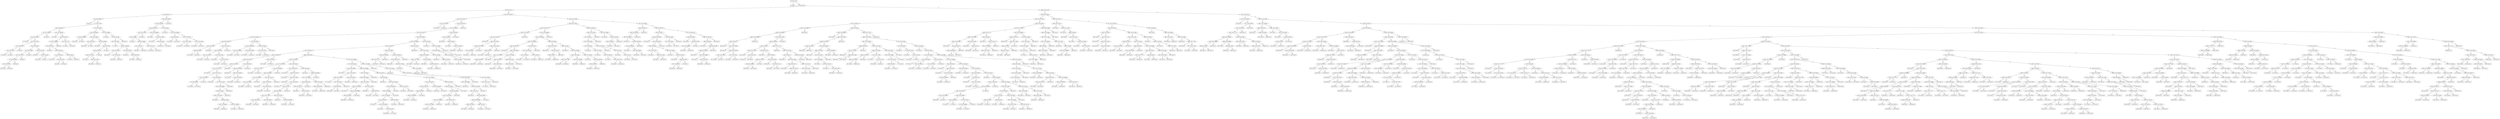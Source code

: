 digraph 4 {
    node [shape=ellipse]
    node [shape=box]
    "(0) 6 Cut=0.0175" -> "(1) Class=0 " [label="<"]
    node [shape=ellipse]
    "(0) 6 Cut=0.0175" -> "(2) 4 Cut=0.00741" [label=">="]
    node [shape=ellipse]
    "(2) 4 Cut=0.00741" -> "(3) 6 Cut=0.0375" [label="<"]
    node [shape=ellipse]
    "(2) 4 Cut=0.00741" -> "(598) 3 Cut=81.1796" [label=">="]
    node [shape=ellipse]
    "(3) 6 Cut=0.0375" -> "(4) 3 Cut=265.137" [label="<"]
    node [shape=ellipse]
    "(3) 6 Cut=0.0375" -> "(125) 0 Cut=0.020104" [label=">="]
    node [shape=ellipse]
    "(4) 3 Cut=265.137" -> "(5) 4 Cut=0.000859" [label="<"]
    node [shape=ellipse]
    "(4) 3 Cut=265.137" -> "(90) 5 Cut=3.910619" [label=">="]
    node [shape=box]
    "(5) 4 Cut=0.000859" -> "(6) Class=1 " [label="<"]
    node [shape=ellipse]
    "(5) 4 Cut=0.000859" -> "(7) 1 Cut=2.27106" [label=">="]
    node [shape=ellipse]
    "(7) 1 Cut=2.27106" -> "(8) 5 Cut=3.83902" [label="<"]
    node [shape=ellipse]
    "(7) 1 Cut=2.27106" -> "(53) 1 Cut=2.28556" [label=">="]
    node [shape=ellipse]
    "(8) 5 Cut=3.83902" -> "(9) 1 Cut=1.382029" [label="<"]
    node [shape=ellipse]
    "(8) 5 Cut=3.83902" -> "(34) 1 Cut=1.382029" [label=">="]
    node [shape=ellipse]
    "(9) 1 Cut=1.382029" -> "(10) 5 Cut=3.65114" [label="<"]
    node [shape=box]
    "(9) 1 Cut=1.382029" -> "(33) Class=0 " [label=">="]
    node [shape=box]
    "(10) 5 Cut=3.65114" -> "(11) Class=0 " [label="<"]
    node [shape=ellipse]
    "(10) 5 Cut=3.65114" -> "(12) 5 Cut=3.70281" [label=">="]
    node [shape=ellipse]
    "(12) 5 Cut=3.70281" -> "(13) 2 Cut=395.275" [label="<"]
    node [shape=ellipse]
    "(12) 5 Cut=3.70281" -> "(18) 5 Cut=3.81008" [label=">="]
    node [shape=ellipse]
    "(13) 2 Cut=395.275" -> "(14) 2 Cut=178.675" [label="<"]
    node [shape=box]
    "(13) 2 Cut=395.275" -> "(17) Class=0 " [label=">="]
    node [shape=box]
    "(14) 2 Cut=178.675" -> "(15) Class=0 " [label="<"]
    node [shape=box]
    "(14) 2 Cut=178.675" -> "(16) Class=1 " [label=">="]
    node [shape=ellipse]
    "(18) 5 Cut=3.81008" -> "(19) 5 Cut=3.74699" [label="<"]
    node [shape=ellipse]
    "(18) 5 Cut=3.81008" -> "(28) 2 Cut=314.425" [label=">="]
    node [shape=ellipse]
    "(19) 5 Cut=3.74699" -> "(20) 5 Cut=3.73126" [label="<"]
    node [shape=box]
    "(19) 5 Cut=3.74699" -> "(27) Class=0 " [label=">="]
    node [shape=ellipse]
    "(20) 5 Cut=3.73126" -> "(21) 4 Cut=0.004029" [label="<"]
    node [shape=box]
    "(20) 5 Cut=3.73126" -> "(26) Class=1 " [label=">="]
    node [shape=ellipse]
    "(21) 4 Cut=0.004029" -> "(22) 5 Cut=3.70768" [label="<"]
    node [shape=box]
    "(21) 4 Cut=0.004029" -> "(25) Class=0 " [label=">="]
    node [shape=box]
    "(22) 5 Cut=3.70768" -> "(23) Class=0 " [label="<"]
    node [shape=box]
    "(22) 5 Cut=3.70768" -> "(24) Class=1 " [label=">="]
    node [shape=box]
    "(28) 2 Cut=314.425" -> "(29) Class=1 " [label="<"]
    node [shape=ellipse]
    "(28) 2 Cut=314.425" -> "(30) 5 Cut=3.83321" [label=">="]
    node [shape=box]
    "(30) 5 Cut=3.83321" -> "(31) Class=0 " [label="<"]
    node [shape=box]
    "(30) 5 Cut=3.83321" -> "(32) Class=1 " [label=">="]
    node [shape=box]
    "(34) 1 Cut=1.382029" -> "(35) Class=1 " [label="<"]
    node [shape=ellipse]
    "(34) 1 Cut=1.382029" -> "(36) 4 Cut=0.001371" [label=">="]
    node [shape=ellipse]
    "(36) 4 Cut=0.001371" -> "(37) 0 Cut=0.008909" [label="<"]
    node [shape=ellipse]
    "(36) 4 Cut=0.001371" -> "(50) 1 Cut=1.77771" [label=">="]
    node [shape=ellipse]
    "(37) 0 Cut=0.008909" -> "(38) 2 Cut=337.225" [label="<"]
    node [shape=box]
    "(37) 0 Cut=0.008909" -> "(49) Class=0 " [label=">="]
    node [shape=box]
    "(38) 2 Cut=337.225" -> "(39) Class=1 " [label="<"]
    node [shape=ellipse]
    "(38) 2 Cut=337.225" -> "(40) 2 Cut=395.275" [label=">="]
    node [shape=ellipse]
    "(40) 2 Cut=395.275" -> "(41) 3 Cut=219.092" [label="<"]
    node [shape=ellipse]
    "(40) 2 Cut=395.275" -> "(46) 0 Cut=9e-05" [label=">="]
    node [shape=box]
    "(41) 3 Cut=219.092" -> "(42) Class=0 " [label="<"]
    node [shape=ellipse]
    "(41) 3 Cut=219.092" -> "(43) 3 Cut=234.197" [label=">="]
    node [shape=box]
    "(43) 3 Cut=234.197" -> "(44) Class=1 " [label="<"]
    node [shape=box]
    "(43) 3 Cut=234.197" -> "(45) Class=0 " [label=">="]
    node [shape=box]
    "(46) 0 Cut=9e-05" -> "(47) Class=0 " [label="<"]
    node [shape=box]
    "(46) 0 Cut=9e-05" -> "(48) Class=1 " [label=">="]
    node [shape=box]
    "(50) 1 Cut=1.77771" -> "(51) Class=1 " [label="<"]
    node [shape=box]
    "(50) 1 Cut=1.77771" -> "(52) Class=0 " [label=">="]
    node [shape=ellipse]
    "(53) 1 Cut=2.28556" -> "(54) 3 Cut=99.8953" [label="<"]
    node [shape=ellipse]
    "(53) 1 Cut=2.28556" -> "(73) 5 Cut=3.66584" [label=">="]
    node [shape=ellipse]
    "(54) 3 Cut=99.8953" -> "(55) 4 Cut=0.005959" [label="<"]
    node [shape=ellipse]
    "(54) 3 Cut=99.8953" -> "(58) 5 Cut=3.44446" [label=">="]
    node [shape=box]
    "(55) 4 Cut=0.005959" -> "(56) Class=1 " [label="<"]
    node [shape=box]
    "(55) 4 Cut=0.005959" -> "(57) Class=0 " [label=">="]
    node [shape=ellipse]
    "(58) 5 Cut=3.44446" -> "(59) 5 Cut=3.40374" [label="<"]
    node [shape=ellipse]
    "(58) 5 Cut=3.44446" -> "(62) 5 Cut=3.64409" [label=">="]
    node [shape=box]
    "(59) 5 Cut=3.40374" -> "(60) Class=0 " [label="<"]
    node [shape=box]
    "(59) 5 Cut=3.40374" -> "(61) Class=1 " [label=">="]
    node [shape=box]
    "(62) 5 Cut=3.64409" -> "(63) Class=1 " [label="<"]
    node [shape=ellipse]
    "(62) 5 Cut=3.64409" -> "(64) 3 Cut=163.82" [label=">="]
    node [shape=ellipse]
    "(64) 3 Cut=163.82" -> "(65) 3 Cut=146.742" [label="<"]
    node [shape=box]
    "(64) 3 Cut=163.82" -> "(72) Class=1 " [label=">="]
    node [shape=ellipse]
    "(65) 3 Cut=146.742" -> "(66) 5 Cut=3.71493" [label="<"]
    node [shape=box]
    "(65) 3 Cut=146.742" -> "(71) Class=0 " [label=">="]
    node [shape=box]
    "(66) 5 Cut=3.71493" -> "(67) Class=1 " [label="<"]
    node [shape=ellipse]
    "(66) 5 Cut=3.71493" -> "(68) 5 Cut=3.72169" [label=">="]
    node [shape=box]
    "(68) 5 Cut=3.72169" -> "(69) Class=0 " [label="<"]
    node [shape=box]
    "(68) 5 Cut=3.72169" -> "(70) Class=1 " [label=">="]
    node [shape=box]
    "(73) 5 Cut=3.66584" -> "(74) Class=0 " [label="<"]
    node [shape=ellipse]
    "(73) 5 Cut=3.66584" -> "(75) 3 Cut=231.185" [label=">="]
    node [shape=ellipse]
    "(75) 3 Cut=231.185" -> "(76) 5 Cut=3.70607" [label="<"]
    node [shape=box]
    "(75) 3 Cut=231.185" -> "(89) Class=0 " [label=">="]
    node [shape=box]
    "(76) 5 Cut=3.70607" -> "(77) Class=1 " [label="<"]
    node [shape=ellipse]
    "(76) 5 Cut=3.70607" -> "(78) 4 Cut=0.004046" [label=">="]
    node [shape=ellipse]
    "(78) 4 Cut=0.004046" -> "(79) 3 Cut=147.954" [label="<"]
    node [shape=ellipse]
    "(78) 4 Cut=0.004046" -> "(84) 4 Cut=0.004723" [label=">="]
    node [shape=box]
    "(79) 3 Cut=147.954" -> "(80) Class=1 " [label="<"]
    node [shape=ellipse]
    "(79) 3 Cut=147.954" -> "(81) 3 Cut=149.782" [label=">="]
    node [shape=box]
    "(81) 3 Cut=149.782" -> "(82) Class=0 " [label="<"]
    node [shape=box]
    "(81) 3 Cut=149.782" -> "(83) Class=1 " [label=">="]
    node [shape=box]
    "(84) 4 Cut=0.004723" -> "(85) Class=0 " [label="<"]
    node [shape=ellipse]
    "(84) 4 Cut=0.004723" -> "(86) 3 Cut=98.7495" [label=">="]
    node [shape=box]
    "(86) 3 Cut=98.7495" -> "(87) Class=0 " [label="<"]
    node [shape=box]
    "(86) 3 Cut=98.7495" -> "(88) Class=1 " [label=">="]
    node [shape=ellipse]
    "(90) 5 Cut=3.910619" -> "(91) 3 Cut=293.658" [label="<"]
    node [shape=box]
    "(90) 5 Cut=3.910619" -> "(124) Class=1 " [label=">="]
    node [shape=ellipse]
    "(91) 3 Cut=293.658" -> "(92) 4 Cut=0.000734" [label="<"]
    node [shape=ellipse]
    "(91) 3 Cut=293.658" -> "(111) 0 Cut=2e-06" [label=">="]
    node [shape=ellipse]
    "(92) 4 Cut=0.000734" -> "(93) 1 Cut=2.27106" [label="<"]
    node [shape=ellipse]
    "(92) 4 Cut=0.000734" -> "(104) 4 Cut=0.000929" [label=">="]
    node [shape=ellipse]
    "(93) 1 Cut=2.27106" -> "(94) 0 Cut=9e-05" [label="<"]
    node [shape=box]
    "(93) 1 Cut=2.27106" -> "(103) Class=1 " [label=">="]
    node [shape=box]
    "(94) 0 Cut=9e-05" -> "(95) Class=1 " [label="<"]
    node [shape=ellipse]
    "(94) 0 Cut=9e-05" -> "(96) 5 Cut=3.89355" [label=">="]
    node [shape=ellipse]
    "(96) 5 Cut=3.89355" -> "(97) 1 Cut=2.01717" [label="<"]
    node [shape=ellipse]
    "(96) 5 Cut=3.89355" -> "(100) 1 Cut=2.01717" [label=">="]
    node [shape=box]
    "(97) 1 Cut=2.01717" -> "(98) Class=1 " [label="<"]
    node [shape=box]
    "(97) 1 Cut=2.01717" -> "(99) Class=0 " [label=">="]
    node [shape=box]
    "(100) 1 Cut=2.01717" -> "(101) Class=0 " [label="<"]
    node [shape=box]
    "(100) 1 Cut=2.01717" -> "(102) Class=1 " [label=">="]
    node [shape=box]
    "(104) 4 Cut=0.000929" -> "(105) Class=1 " [label="<"]
    node [shape=ellipse]
    "(104) 4 Cut=0.000929" -> "(106) 1 Cut=1.38882" [label=">="]
    node [shape=box]
    "(106) 1 Cut=1.38882" -> "(107) Class=1 " [label="<"]
    node [shape=ellipse]
    "(106) 1 Cut=1.38882" -> "(108) 0 Cut=9e-05" [label=">="]
    node [shape=box]
    "(108) 0 Cut=9e-05" -> "(109) Class=1 " [label="<"]
    node [shape=box]
    "(108) 0 Cut=9e-05" -> "(110) Class=0 " [label=">="]
    node [shape=box]
    "(111) 0 Cut=2e-06" -> "(112) Class=0 " [label="<"]
    node [shape=ellipse]
    "(111) 0 Cut=2e-06" -> "(113) 0 Cut=0.000203" [label=">="]
    node [shape=ellipse]
    "(113) 0 Cut=0.000203" -> "(114) 5 Cut=3.90217" [label="<"]
    node [shape=ellipse]
    "(113) 0 Cut=0.000203" -> "(117) 5 Cut=3.90217" [label=">="]
    node [shape=box]
    "(114) 5 Cut=3.90217" -> "(115) Class=1 " [label="<"]
    node [shape=box]
    "(114) 5 Cut=3.90217" -> "(116) Class=0 " [label=">="]
    node [shape=ellipse]
    "(117) 5 Cut=3.90217" -> "(118) 1 Cut=2.01038" [label="<"]
    node [shape=ellipse]
    "(117) 5 Cut=3.90217" -> "(121) 1 Cut=2.01038" [label=">="]
    node [shape=box]
    "(118) 1 Cut=2.01038" -> "(119) Class=1 " [label="<"]
    node [shape=box]
    "(118) 1 Cut=2.01038" -> "(120) Class=0 " [label=">="]
    node [shape=box]
    "(121) 1 Cut=2.01038" -> "(122) Class=0 " [label="<"]
    node [shape=box]
    "(121) 1 Cut=2.01038" -> "(123) Class=1 " [label=">="]
    node [shape=ellipse]
    "(125) 0 Cut=0.020104" -> "(126) 5 Cut=3.32753" [label="<"]
    node [shape=ellipse]
    "(125) 0 Cut=0.020104" -> "(433) 5 Cut=3.75069" [label=">="]
    node [shape=ellipse]
    "(126) 5 Cut=3.32753" -> "(127) 6 Cut=0.0625" [label="<"]
    node [shape=ellipse]
    "(126) 5 Cut=3.32753" -> "(130) 4 Cut=0.007278" [label=">="]
    node [shape=box]
    "(127) 6 Cut=0.0625" -> "(128) Class=0 " [label="<"]
    node [shape=box]
    "(127) 6 Cut=0.0625" -> "(129) Class=1 " [label=">="]
    node [shape=ellipse]
    "(130) 4 Cut=0.007278" -> "(131) 5 Cut=3.89554" [label="<"]
    node [shape=box]
    "(130) 4 Cut=0.007278" -> "(432) Class=1 " [label=">="]
    node [shape=ellipse]
    "(131) 5 Cut=3.89554" -> "(132) 2 Cut=178.675" [label="<"]
    node [shape=ellipse]
    "(131) 5 Cut=3.89554" -> "(423) 6 Cut=0.0625" [label=">="]
    node [shape=ellipse]
    "(132) 2 Cut=178.675" -> "(133) 0 Cut=0.000203" [label="<"]
    node [shape=ellipse]
    "(132) 2 Cut=178.675" -> "(164) 5 Cut=3.87038" [label=">="]
    node [shape=ellipse]
    "(133) 0 Cut=0.000203" -> "(134) 4 Cut=0.005511" [label="<"]
    node [shape=ellipse]
    "(133) 0 Cut=0.000203" -> "(151) 6 Cut=0.0625" [label=">="]
    node [shape=ellipse]
    "(134) 4 Cut=0.005511" -> "(135) 0 Cut=2e-06" [label="<"]
    node [shape=ellipse]
    "(134) 4 Cut=0.005511" -> "(140) 2 Cut=152.425" [label=">="]
    node [shape=ellipse]
    "(135) 0 Cut=2e-06" -> "(136) 6 Cut=0.0625" [label="<"]
    node [shape=box]
    "(135) 0 Cut=2e-06" -> "(139) Class=0 " [label=">="]
    node [shape=box]
    "(136) 6 Cut=0.0625" -> "(137) Class=0 " [label="<"]
    node [shape=box]
    "(136) 6 Cut=0.0625" -> "(138) Class=1 " [label=">="]
    node [shape=ellipse]
    "(140) 2 Cut=152.425" -> "(141) 6 Cut=0.0625" [label="<"]
    node [shape=box]
    "(140) 2 Cut=152.425" -> "(150) Class=1 " [label=">="]
    node [shape=ellipse]
    "(141) 6 Cut=0.0625" -> "(142) 1 Cut=2.03174" [label="<"]
    node [shape=ellipse]
    "(141) 6 Cut=0.0625" -> "(145) 3 Cut=91.2429" [label=">="]
    node [shape=box]
    "(142) 1 Cut=2.03174" -> "(143) Class=0 " [label="<"]
    node [shape=box]
    "(142) 1 Cut=2.03174" -> "(144) Class=1 " [label=">="]
    node [shape=box]
    "(145) 3 Cut=91.2429" -> "(146) Class=0 " [label="<"]
    node [shape=ellipse]
    "(145) 3 Cut=91.2429" -> "(147) 1 Cut=2.03174" [label=">="]
    node [shape=box]
    "(147) 1 Cut=2.03174" -> "(148) Class=1 " [label="<"]
    node [shape=box]
    "(147) 1 Cut=2.03174" -> "(149) Class=0 " [label=">="]
    node [shape=ellipse]
    "(151) 6 Cut=0.0625" -> "(152) 0 Cut=0.008935" [label="<"]
    node [shape=ellipse]
    "(151) 6 Cut=0.0625" -> "(159) 5 Cut=3.69151" [label=">="]
    node [shape=ellipse]
    "(152) 0 Cut=0.008935" -> "(153) 5 Cut=3.68949" [label="<"]
    node [shape=ellipse]
    "(152) 0 Cut=0.008935" -> "(156) 4 Cut=0.005959" [label=">="]
    node [shape=box]
    "(153) 5 Cut=3.68949" -> "(154) Class=0 " [label="<"]
    node [shape=box]
    "(153) 5 Cut=3.68949" -> "(155) Class=1 " [label=">="]
    node [shape=box]
    "(156) 4 Cut=0.005959" -> "(157) Class=0 " [label="<"]
    node [shape=box]
    "(156) 4 Cut=0.005959" -> "(158) Class=1 " [label=">="]
    node [shape=ellipse]
    "(159) 5 Cut=3.69151" -> "(160) 1 Cut=2.02474" [label="<"]
    node [shape=box]
    "(159) 5 Cut=3.69151" -> "(163) Class=1 " [label=">="]
    node [shape=box]
    "(160) 1 Cut=2.02474" -> "(161) Class=1 " [label="<"]
    node [shape=box]
    "(160) 1 Cut=2.02474" -> "(162) Class=0 " [label=">="]
    node [shape=ellipse]
    "(164) 5 Cut=3.87038" -> "(165) 5 Cut=3.86035" [label="<"]
    node [shape=ellipse]
    "(164) 5 Cut=3.87038" -> "(412) 1 Cut=2.0316" [label=">="]
    node [shape=ellipse]
    "(165) 5 Cut=3.86035" -> "(166) 2 Cut=463.3" [label="<"]
    node [shape=ellipse]
    "(165) 5 Cut=3.86035" -> "(395) 0 Cut=2e-06" [label=">="]
    node [shape=ellipse]
    "(166) 2 Cut=463.3" -> "(167) 0 Cut=2e-06" [label="<"]
    node [shape=ellipse]
    "(166) 2 Cut=463.3" -> "(380) 5 Cut=3.4809" [label=">="]
    node [shape=ellipse]
    "(167) 0 Cut=2e-06" -> "(168) 3 Cut=200.06" [label="<"]
    node [shape=ellipse]
    "(167) 0 Cut=2e-06" -> "(209) 4 Cut=0.002974" [label=">="]
    node [shape=ellipse]
    "(168) 3 Cut=200.06" -> "(169) 3 Cut=145.167" [label="<"]
    node [shape=ellipse]
    "(168) 3 Cut=200.06" -> "(206) 3 Cut=219.611" [label=">="]
    node [shape=ellipse]
    "(169) 3 Cut=145.167" -> "(170) 3 Cut=143.017" [label="<"]
    node [shape=ellipse]
    "(169) 3 Cut=145.167" -> "(197) 6 Cut=0.0625" [label=">="]
    node [shape=ellipse]
    "(170) 3 Cut=143.017" -> "(171) 3 Cut=108.177" [label="<"]
    node [shape=box]
    "(170) 3 Cut=143.017" -> "(196) Class=0 " [label=">="]
    node [shape=box]
    "(171) 3 Cut=108.177" -> "(172) Class=0 " [label="<"]
    node [shape=ellipse]
    "(171) 3 Cut=108.177" -> "(173) 3 Cut=124.111" [label=">="]
    node [shape=ellipse]
    "(173) 3 Cut=124.111" -> "(174) 2 Cut=209.425" [label="<"]
    node [shape=ellipse]
    "(173) 3 Cut=124.111" -> "(179) 5 Cut=3.56827" [label=">="]
    node [shape=ellipse]
    "(174) 2 Cut=209.425" -> "(175) 6 Cut=0.0625" [label="<"]
    node [shape=box]
    "(174) 2 Cut=209.425" -> "(178) Class=1 " [label=">="]
    node [shape=box]
    "(175) 6 Cut=0.0625" -> "(176) Class=0 " [label="<"]
    node [shape=box]
    "(175) 6 Cut=0.0625" -> "(177) Class=1 " [label=">="]
    node [shape=box]
    "(179) 5 Cut=3.56827" -> "(180) Class=1 " [label="<"]
    node [shape=ellipse]
    "(179) 5 Cut=3.56827" -> "(181) 3 Cut=141.348" [label=">="]
    node [shape=ellipse]
    "(181) 3 Cut=141.348" -> "(182) 4 Cut=0.005838" [label="<"]
    node [shape=box]
    "(181) 3 Cut=141.348" -> "(195) Class=1 " [label=">="]
    node [shape=ellipse]
    "(182) 4 Cut=0.005838" -> "(183) 6 Cut=0.0875" [label="<"]
    node [shape=box]
    "(182) 4 Cut=0.005838" -> "(194) Class=0 " [label=">="]
    node [shape=ellipse]
    "(183) 6 Cut=0.0875" -> "(184) 3 Cut=126.479" [label="<"]
    node [shape=box]
    "(183) 6 Cut=0.0875" -> "(193) Class=1 " [label=">="]
    node [shape=box]
    "(184) 3 Cut=126.479" -> "(185) Class=0 " [label="<"]
    node [shape=ellipse]
    "(184) 3 Cut=126.479" -> "(186) 6 Cut=0.0625" [label=">="]
    node [shape=ellipse]
    "(186) 6 Cut=0.0625" -> "(187) 5 Cut=3.68497" [label="<"]
    node [shape=ellipse]
    "(186) 6 Cut=0.0625" -> "(190) 5 Cut=3.68497" [label=">="]
    node [shape=box]
    "(187) 5 Cut=3.68497" -> "(188) Class=1 " [label="<"]
    node [shape=box]
    "(187) 5 Cut=3.68497" -> "(189) Class=0 " [label=">="]
    node [shape=box]
    "(190) 5 Cut=3.68497" -> "(191) Class=0 " [label="<"]
    node [shape=box]
    "(190) 5 Cut=3.68497" -> "(192) Class=1 " [label=">="]
    node [shape=ellipse]
    "(197) 6 Cut=0.0625" -> "(198) 4 Cut=0.003459" [label="<"]
    node [shape=box]
    "(197) 6 Cut=0.0625" -> "(205) Class=1 " [label=">="]
    node [shape=box]
    "(198) 4 Cut=0.003459" -> "(199) Class=0 " [label="<"]
    node [shape=ellipse]
    "(198) 4 Cut=0.003459" -> "(200) 4 Cut=0.006148" [label=">="]
    node [shape=box]
    "(200) 4 Cut=0.006148" -> "(201) Class=1 " [label="<"]
    node [shape=ellipse]
    "(200) 4 Cut=0.006148" -> "(202) 4 Cut=0.00708" [label=">="]
    node [shape=box]
    "(202) 4 Cut=0.00708" -> "(203) Class=0 " [label="<"]
    node [shape=box]
    "(202) 4 Cut=0.00708" -> "(204) Class=1 " [label=">="]
    node [shape=box]
    "(206) 3 Cut=219.611" -> "(207) Class=0 " [label="<"]
    node [shape=box]
    "(206) 3 Cut=219.611" -> "(208) Class=1 " [label=">="]
    node [shape=ellipse]
    "(209) 4 Cut=0.002974" -> "(210) 6 Cut=0.0625" [label="<"]
    node [shape=ellipse]
    "(209) 4 Cut=0.002974" -> "(271) 0 Cut=0.008935" [label=">="]
    node [shape=ellipse]
    "(210) 6 Cut=0.0625" -> "(211) 1 Cut=2.03153" [label="<"]
    node [shape=ellipse]
    "(210) 6 Cut=0.0625" -> "(230) 1 Cut=2.03153" [label=">="]
    node [shape=ellipse]
    "(211) 1 Cut=2.03153" -> "(212) 5 Cut=3.7423" [label="<"]
    node [shape=ellipse]
    "(211) 1 Cut=2.03153" -> "(215) 4 Cut=0.002964" [label=">="]
    node [shape=box]
    "(212) 5 Cut=3.7423" -> "(213) Class=1 " [label="<"]
    node [shape=box]
    "(212) 5 Cut=3.7423" -> "(214) Class=0 " [label=">="]
    node [shape=ellipse]
    "(215) 4 Cut=0.002964" -> "(216) 3 Cut=226.487" [label="<"]
    node [shape=box]
    "(215) 4 Cut=0.002964" -> "(229) Class=0 " [label=">="]
    node [shape=ellipse]
    "(216) 3 Cut=226.487" -> "(217) 3 Cut=156.336" [label="<"]
    node [shape=ellipse]
    "(216) 3 Cut=226.487" -> "(222) 3 Cut=237.219" [label=">="]
    node [shape=ellipse]
    "(217) 3 Cut=156.336" -> "(218) 1 Cut=2.28556" [label="<"]
    node [shape=box]
    "(217) 3 Cut=156.336" -> "(221) Class=1 " [label=">="]
    node [shape=box]
    "(218) 1 Cut=2.28556" -> "(219) Class=0 " [label="<"]
    node [shape=box]
    "(218) 1 Cut=2.28556" -> "(220) Class=1 " [label=">="]
    node [shape=ellipse]
    "(222) 3 Cut=237.219" -> "(223) 0 Cut=0.000115" [label="<"]
    node [shape=box]
    "(222) 3 Cut=237.219" -> "(228) Class=1 " [label=">="]
    node [shape=box]
    "(223) 0 Cut=0.000115" -> "(224) Class=0 " [label="<"]
    node [shape=ellipse]
    "(223) 0 Cut=0.000115" -> "(225) 4 Cut=0.001612" [label=">="]
    node [shape=box]
    "(225) 4 Cut=0.001612" -> "(226) Class=1 " [label="<"]
    node [shape=box]
    "(225) 4 Cut=0.001612" -> "(227) Class=0 " [label=">="]
    node [shape=ellipse]
    "(230) 1 Cut=2.03153" -> "(231) 4 Cut=0.001871" [label="<"]
    node [shape=ellipse]
    "(230) 1 Cut=2.03153" -> "(254) 2 Cut=245.45" [label=">="]
    node [shape=box]
    "(231) 4 Cut=0.001871" -> "(232) Class=1 " [label="<"]
    node [shape=ellipse]
    "(231) 4 Cut=0.001871" -> "(233) 3 Cut=145.754" [label=">="]
    node [shape=box]
    "(233) 3 Cut=145.754" -> "(234) Class=0 " [label="<"]
    node [shape=ellipse]
    "(233) 3 Cut=145.754" -> "(235) 5 Cut=3.78925" [label=">="]
    node [shape=box]
    "(235) 5 Cut=3.78925" -> "(236) Class=1 " [label="<"]
    node [shape=ellipse]
    "(235) 5 Cut=3.78925" -> "(237) 2 Cut=245.45" [label=">="]
    node [shape=box]
    "(237) 2 Cut=245.45" -> "(238) Class=1 " [label="<"]
    node [shape=ellipse]
    "(237) 2 Cut=245.45" -> "(239) 2 Cut=287.7" [label=">="]
    node [shape=ellipse]
    "(239) 2 Cut=287.7" -> "(240) 6 Cut=0.0875" [label="<"]
    node [shape=box]
    "(239) 2 Cut=287.7" -> "(253) Class=1 " [label=">="]
    node [shape=ellipse]
    "(240) 6 Cut=0.0875" -> "(241) 1 Cut=1.77085" [label="<"]
    node [shape=ellipse]
    "(240) 6 Cut=0.0875" -> "(248) 3 Cut=162.598" [label=">="]
    node [shape=ellipse]
    "(241) 1 Cut=1.77085" -> "(242) 3 Cut=156.336" [label="<"]
    node [shape=ellipse]
    "(241) 1 Cut=1.77085" -> "(245) 5 Cut=3.80876" [label=">="]
    node [shape=box]
    "(242) 3 Cut=156.336" -> "(243) Class=0 " [label="<"]
    node [shape=box]
    "(242) 3 Cut=156.336" -> "(244) Class=1 " [label=">="]
    node [shape=box]
    "(245) 5 Cut=3.80876" -> "(246) Class=1 " [label="<"]
    node [shape=box]
    "(245) 5 Cut=3.80876" -> "(247) Class=0 " [label=">="]
    node [shape=box]
    "(248) 3 Cut=162.598" -> "(249) Class=1 " [label="<"]
    node [shape=ellipse]
    "(248) 3 Cut=162.598" -> "(250) 0 Cut=0.008909" [label=">="]
    node [shape=box]
    "(250) 0 Cut=0.008909" -> "(251) Class=0 " [label="<"]
    node [shape=box]
    "(250) 0 Cut=0.008909" -> "(252) Class=1 " [label=">="]
    node [shape=box]
    "(254) 2 Cut=245.45" -> "(255) Class=1 " [label="<"]
    node [shape=ellipse]
    "(254) 2 Cut=245.45" -> "(256) 4 Cut=0.002964" [label=">="]
    node [shape=ellipse]
    "(256) 4 Cut=0.002964" -> "(257) 1 Cut=2.28556" [label="<"]
    node [shape=box]
    "(256) 4 Cut=0.002964" -> "(270) Class=0 " [label=">="]
    node [shape=ellipse]
    "(257) 1 Cut=2.28556" -> "(258) 4 Cut=0.002532" [label="<"]
    node [shape=ellipse]
    "(257) 1 Cut=2.28556" -> "(265) 4 Cut=0.00137" [label=">="]
    node [shape=ellipse]
    "(258) 4 Cut=0.002532" -> "(259) 3 Cut=237.219" [label="<"]
    node [shape=box]
    "(258) 4 Cut=0.002532" -> "(264) Class=0 " [label=">="]
    node [shape=box]
    "(259) 3 Cut=237.219" -> "(260) Class=1 " [label="<"]
    node [shape=ellipse]
    "(259) 3 Cut=237.219" -> "(261) 6 Cut=0.0875" [label=">="]
    node [shape=box]
    "(261) 6 Cut=0.0875" -> "(262) Class=0 " [label="<"]
    node [shape=box]
    "(261) 6 Cut=0.0875" -> "(263) Class=1 " [label=">="]
    node [shape=ellipse]
    "(265) 4 Cut=0.00137" -> "(266) 4 Cut=0.001269" [label="<"]
    node [shape=box]
    "(265) 4 Cut=0.00137" -> "(269) Class=1 " [label=">="]
    node [shape=box]
    "(266) 4 Cut=0.001269" -> "(267) Class=1 " [label="<"]
    node [shape=box]
    "(266) 4 Cut=0.001269" -> "(268) Class=0 " [label=">="]
    node [shape=ellipse]
    "(271) 0 Cut=0.008935" -> "(272) 2 Cut=209.425" [label="<"]
    node [shape=ellipse]
    "(271) 0 Cut=0.008935" -> "(353) 3 Cut=110.803" [label=">="]
    node [shape=ellipse]
    "(272) 2 Cut=209.425" -> "(273) 4 Cut=0.004384" [label="<"]
    node [shape=ellipse]
    "(272) 2 Cut=209.425" -> "(286) 4 Cut=0.004606" [label=">="]
    node [shape=box]
    "(273) 4 Cut=0.004384" -> "(274) Class=1 " [label="<"]
    node [shape=ellipse]
    "(273) 4 Cut=0.004384" -> "(275) 1 Cut=2.28556" [label=">="]
    node [shape=ellipse]
    "(275) 1 Cut=2.28556" -> "(276) 3 Cut=110.803" [label="<"]
    node [shape=ellipse]
    "(275) 1 Cut=2.28556" -> "(283) 4 Cut=0.005543" [label=">="]
    node [shape=box]
    "(276) 3 Cut=110.803" -> "(277) Class=1 " [label="<"]
    node [shape=ellipse]
    "(276) 3 Cut=110.803" -> "(278) 1 Cut=2.03153" [label=">="]
    node [shape=ellipse]
    "(278) 1 Cut=2.03153" -> "(279) 6 Cut=0.0625" [label="<"]
    node [shape=box]
    "(278) 1 Cut=2.03153" -> "(282) Class=0 " [label=">="]
    node [shape=box]
    "(279) 6 Cut=0.0625" -> "(280) Class=0 " [label="<"]
    node [shape=box]
    "(279) 6 Cut=0.0625" -> "(281) Class=1 " [label=">="]
    node [shape=box]
    "(283) 4 Cut=0.005543" -> "(284) Class=1 " [label="<"]
    node [shape=box]
    "(283) 4 Cut=0.005543" -> "(285) Class=0 " [label=">="]
    node [shape=ellipse]
    "(286) 4 Cut=0.004606" -> "(287) 2 Cut=245.45" [label="<"]
    node [shape=ellipse]
    "(286) 4 Cut=0.004606" -> "(304) 3 Cut=162.613" [label=">="]
    node [shape=ellipse]
    "(287) 2 Cut=245.45" -> "(288) 0 Cut=0.000203" [label="<"]
    node [shape=box]
    "(287) 2 Cut=245.45" -> "(303) Class=1 " [label=">="]
    node [shape=ellipse]
    "(288) 0 Cut=0.000203" -> "(289) 1 Cut=2.03168" [label="<"]
    node [shape=box]
    "(288) 0 Cut=0.000203" -> "(302) Class=1 " [label=">="]
    node [shape=ellipse]
    "(289) 1 Cut=2.03168" -> "(290) 4 Cut=0.003224" [label="<"]
    node [shape=ellipse]
    "(289) 1 Cut=2.03168" -> "(297) 5 Cut=3.76768" [label=">="]
    node [shape=box]
    "(290) 4 Cut=0.003224" -> "(291) Class=1 " [label="<"]
    node [shape=ellipse]
    "(290) 4 Cut=0.003224" -> "(292) 3 Cut=129.568999" [label=">="]
    node [shape=ellipse]
    "(292) 3 Cut=129.568999" -> "(293) 6 Cut=0.0625" [label="<"]
    node [shape=box]
    "(292) 3 Cut=129.568999" -> "(296) Class=0 " [label=">="]
    node [shape=box]
    "(293) 6 Cut=0.0625" -> "(294) Class=0 " [label="<"]
    node [shape=box]
    "(293) 6 Cut=0.0625" -> "(295) Class=1 " [label=">="]
    node [shape=box]
    "(297) 5 Cut=3.76768" -> "(298) Class=1 " [label="<"]
    node [shape=ellipse]
    "(297) 5 Cut=3.76768" -> "(299) 6 Cut=0.0875" [label=">="]
    node [shape=box]
    "(299) 6 Cut=0.0875" -> "(300) Class=0 " [label="<"]
    node [shape=box]
    "(299) 6 Cut=0.0875" -> "(301) Class=1 " [label=">="]
    node [shape=ellipse]
    "(304) 3 Cut=162.613" -> "(305) 0 Cut=9e-05" [label="<"]
    node [shape=ellipse]
    "(304) 3 Cut=162.613" -> "(326) 1 Cut=2.28556" [label=">="]
    node [shape=box]
    "(305) 0 Cut=9e-05" -> "(306) Class=1 " [label="<"]
    node [shape=ellipse]
    "(305) 0 Cut=9e-05" -> "(307) 4 Cut=0.007188" [label=">="]
    node [shape=ellipse]
    "(307) 4 Cut=0.007188" -> "(308) 0 Cut=0.000203" [label="<"]
    node [shape=ellipse]
    "(307) 4 Cut=0.007188" -> "(323) 1 Cut=2.03153" [label=">="]
    node [shape=ellipse]
    "(308) 0 Cut=0.000203" -> "(309) 5 Cut=3.6898" [label="<"]
    node [shape=box]
    "(308) 0 Cut=0.000203" -> "(322) Class=1 " [label=">="]
    node [shape=ellipse]
    "(309) 5 Cut=3.6898" -> "(310) 3 Cut=160.891" [label="<"]
    node [shape=box]
    "(309) 5 Cut=3.6898" -> "(321) Class=0 " [label=">="]
    node [shape=ellipse]
    "(310) 3 Cut=160.891" -> "(311) 6 Cut=0.0625" [label="<"]
    node [shape=ellipse]
    "(310) 3 Cut=160.891" -> "(318) 6 Cut=0.0625" [label=">="]
    node [shape=box]
    "(311) 6 Cut=0.0625" -> "(312) Class=1 " [label="<"]
    node [shape=ellipse]
    "(311) 6 Cut=0.0625" -> "(313) 4 Cut=0.005041" [label=">="]
    node [shape=box]
    "(313) 4 Cut=0.005041" -> "(314) Class=1 " [label="<"]
    node [shape=ellipse]
    "(313) 4 Cut=0.005041" -> "(315) 6 Cut=0.0875" [label=">="]
    node [shape=box]
    "(315) 6 Cut=0.0875" -> "(316) Class=0 " [label="<"]
    node [shape=box]
    "(315) 6 Cut=0.0875" -> "(317) Class=1 " [label=">="]
    node [shape=box]
    "(318) 6 Cut=0.0625" -> "(319) Class=0 " [label="<"]
    node [shape=box]
    "(318) 6 Cut=0.0625" -> "(320) Class=1 " [label=">="]
    node [shape=box]
    "(323) 1 Cut=2.03153" -> "(324) Class=1 " [label="<"]
    node [shape=box]
    "(323) 1 Cut=2.03153" -> "(325) Class=0 " [label=">="]
    node [shape=ellipse]
    "(326) 1 Cut=2.28556" -> "(327) 5 Cut=3.60475" [label="<"]
    node [shape=ellipse]
    "(326) 1 Cut=2.28556" -> "(338) 6 Cut=0.0875" [label=">="]
    node [shape=ellipse]
    "(327) 5 Cut=3.60475" -> "(328) 5 Cut=3.47149" [label="<"]
    node [shape=ellipse]
    "(327) 5 Cut=3.60475" -> "(335) 0 Cut=0.000203" [label=">="]
    node [shape=ellipse]
    "(328) 5 Cut=3.47149" -> "(329) 6 Cut=0.0625" [label="<"]
    node [shape=box]
    "(328) 5 Cut=3.47149" -> "(334) Class=1 " [label=">="]
    node [shape=ellipse]
    "(329) 6 Cut=0.0625" -> "(330) 0 Cut=0.000203" [label="<"]
    node [shape=box]
    "(329) 6 Cut=0.0625" -> "(333) Class=1 " [label=">="]
    node [shape=box]
    "(330) 0 Cut=0.000203" -> "(331) Class=0 " [label="<"]
    node [shape=box]
    "(330) 0 Cut=0.000203" -> "(332) Class=1 " [label=">="]
    node [shape=box]
    "(335) 0 Cut=0.000203" -> "(336) Class=1 " [label="<"]
    node [shape=box]
    "(335) 0 Cut=0.000203" -> "(337) Class=0 " [label=">="]
    node [shape=ellipse]
    "(338) 6 Cut=0.0875" -> "(339) 6 Cut=0.0625" [label="<"]
    node [shape=box]
    "(338) 6 Cut=0.0875" -> "(352) Class=1 " [label=">="]
    node [shape=ellipse]
    "(339) 6 Cut=0.0625" -> "(340) 4 Cut=0.006948" [label="<"]
    node [shape=box]
    "(339) 6 Cut=0.0625" -> "(351) Class=0 " [label=">="]
    node [shape=ellipse]
    "(340) 4 Cut=0.006948" -> "(341) 5 Cut=3.53445" [label="<"]
    node [shape=box]
    "(340) 4 Cut=0.006948" -> "(350) Class=0 " [label=">="]
    node [shape=ellipse]
    "(341) 5 Cut=3.53445" -> "(342) 4 Cut=0.006053" [label="<"]
    node [shape=ellipse]
    "(341) 5 Cut=3.53445" -> "(347) 2 Cut=337.225" [label=">="]
    node [shape=ellipse]
    "(342) 4 Cut=0.006053" -> "(343) 5 Cut=3.47498" [label="<"]
    node [shape=box]
    "(342) 4 Cut=0.006053" -> "(346) Class=1 " [label=">="]
    node [shape=box]
    "(343) 5 Cut=3.47498" -> "(344) Class=0 " [label="<"]
    node [shape=box]
    "(343) 5 Cut=3.47498" -> "(345) Class=1 " [label=">="]
    node [shape=box]
    "(347) 2 Cut=337.225" -> "(348) Class=1 " [label="<"]
    node [shape=box]
    "(347) 2 Cut=337.225" -> "(349) Class=0 " [label=">="]
    node [shape=box]
    "(353) 3 Cut=110.803" -> "(354) Class=1 " [label="<"]
    node [shape=ellipse]
    "(353) 3 Cut=110.803" -> "(355) 3 Cut=114.248" [label=">="]
    node [shape=box]
    "(355) 3 Cut=114.248" -> "(356) Class=0 " [label="<"]
    node [shape=ellipse]
    "(355) 3 Cut=114.248" -> "(357) 2 Cut=337.225" [label=">="]
    node [shape=ellipse]
    "(357) 2 Cut=337.225" -> "(358) 3 Cut=165.357" [label="<"]
    node [shape=ellipse]
    "(357) 2 Cut=337.225" -> "(375) 5 Cut=3.47149" [label=">="]
    node [shape=ellipse]
    "(358) 3 Cut=165.357" -> "(359) 4 Cut=0.00465" [label="<"]
    node [shape=box]
    "(358) 3 Cut=165.357" -> "(374) Class=0 " [label=">="]
    node [shape=box]
    "(359) 4 Cut=0.00465" -> "(360) Class=1 " [label="<"]
    node [shape=ellipse]
    "(359) 4 Cut=0.00465" -> "(361) 4 Cut=0.007188" [label=">="]
    node [shape=ellipse]
    "(361) 4 Cut=0.007188" -> "(362) 5 Cut=3.5731" [label="<"]
    node [shape=box]
    "(361) 4 Cut=0.007188" -> "(373) Class=1 " [label=">="]
    node [shape=box]
    "(362) 5 Cut=3.5731" -> "(363) Class=0 " [label="<"]
    node [shape=ellipse]
    "(362) 5 Cut=3.5731" -> "(364) 4 Cut=0.005434" [label=">="]
    node [shape=ellipse]
    "(364) 4 Cut=0.005434" -> "(365) 4 Cut=0.004684" [label="<"]
    node [shape=box]
    "(364) 4 Cut=0.005434" -> "(372) Class=1 " [label=">="]
    node [shape=ellipse]
    "(365) 4 Cut=0.004684" -> "(366) 6 Cut=0.0625" [label="<"]
    node [shape=ellipse]
    "(365) 4 Cut=0.004684" -> "(369) 2 Cut=287.7" [label=">="]
    node [shape=box]
    "(366) 6 Cut=0.0625" -> "(367) Class=0 " [label="<"]
    node [shape=box]
    "(366) 6 Cut=0.0625" -> "(368) Class=1 " [label=">="]
    node [shape=box]
    "(369) 2 Cut=287.7" -> "(370) Class=0 " [label="<"]
    node [shape=box]
    "(369) 2 Cut=287.7" -> "(371) Class=1 " [label=">="]
    node [shape=ellipse]
    "(375) 5 Cut=3.47149" -> "(376) 3 Cut=217.749" [label="<"]
    node [shape=box]
    "(375) 5 Cut=3.47149" -> "(379) Class=1 " [label=">="]
    node [shape=box]
    "(376) 3 Cut=217.749" -> "(377) Class=1 " [label="<"]
    node [shape=box]
    "(376) 3 Cut=217.749" -> "(378) Class=0 " [label=">="]
    node [shape=ellipse]
    "(380) 5 Cut=3.4809" -> "(381) 4 Cut=0.005503" [label="<"]
    node [shape=ellipse]
    "(380) 5 Cut=3.4809" -> "(386) 4 Cut=0.002322" [label=">="]
    node [shape=ellipse]
    "(381) 4 Cut=0.005503" -> "(382) 1 Cut=1.77771" [label="<"]
    node [shape=box]
    "(381) 4 Cut=0.005503" -> "(385) Class=1 " [label=">="]
    node [shape=box]
    "(382) 1 Cut=1.77771" -> "(383) Class=0 " [label="<"]
    node [shape=box]
    "(382) 1 Cut=1.77771" -> "(384) Class=1 " [label=">="]
    node [shape=ellipse]
    "(386) 4 Cut=0.002322" -> "(387) 4 Cut=0.001718" [label="<"]
    node [shape=box]
    "(386) 4 Cut=0.002322" -> "(394) Class=1 " [label=">="]
    node [shape=box]
    "(387) 4 Cut=0.001718" -> "(388) Class=1 " [label="<"]
    node [shape=ellipse]
    "(387) 4 Cut=0.001718" -> "(389) 5 Cut=3.76055" [label=">="]
    node [shape=box]
    "(389) 5 Cut=3.76055" -> "(390) Class=1 " [label="<"]
    node [shape=ellipse]
    "(389) 5 Cut=3.76055" -> "(391) 1 Cut=2.28556" [label=">="]
    node [shape=box]
    "(391) 1 Cut=2.28556" -> "(392) Class=0 " [label="<"]
    node [shape=box]
    "(391) 1 Cut=2.28556" -> "(393) Class=1 " [label=">="]
    node [shape=box]
    "(395) 0 Cut=2e-06" -> "(396) Class=0 " [label="<"]
    node [shape=ellipse]
    "(395) 0 Cut=2e-06" -> "(397) 1 Cut=2.03153" [label=">="]
    node [shape=ellipse]
    "(397) 1 Cut=2.03153" -> "(398) 4 Cut=0.001088" [label="<"]
    node [shape=ellipse]
    "(397) 1 Cut=2.03153" -> "(407) 6 Cut=0.0625" [label=">="]
    node [shape=ellipse]
    "(398) 4 Cut=0.001088" -> "(399) 1 Cut=1.77085" [label="<"]
    node [shape=ellipse]
    "(398) 4 Cut=0.001088" -> "(402) 6 Cut=0.0625" [label=">="]
    node [shape=box]
    "(399) 1 Cut=1.77085" -> "(400) Class=0 " [label="<"]
    node [shape=box]
    "(399) 1 Cut=1.77085" -> "(401) Class=1 " [label=">="]
    node [shape=box]
    "(402) 6 Cut=0.0625" -> "(403) Class=0 " [label="<"]
    node [shape=ellipse]
    "(402) 6 Cut=0.0625" -> "(404) 4 Cut=0.001174" [label=">="]
    node [shape=box]
    "(404) 4 Cut=0.001174" -> "(405) Class=1 " [label="<"]
    node [shape=box]
    "(404) 4 Cut=0.001174" -> "(406) Class=0 " [label=">="]
    node [shape=box]
    "(407) 6 Cut=0.0625" -> "(408) Class=1 " [label="<"]
    node [shape=ellipse]
    "(407) 6 Cut=0.0625" -> "(409) 6 Cut=0.0875" [label=">="]
    node [shape=box]
    "(409) 6 Cut=0.0875" -> "(410) Class=0 " [label="<"]
    node [shape=box]
    "(409) 6 Cut=0.0875" -> "(411) Class=1 " [label=">="]
    node [shape=box]
    "(412) 1 Cut=2.0316" -> "(413) Class=1 " [label="<"]
    node [shape=ellipse]
    "(412) 1 Cut=2.0316" -> "(414) 1 Cut=2.28556" [label=">="]
    node [shape=ellipse]
    "(414) 1 Cut=2.28556" -> "(415) 6 Cut=0.0875" [label="<"]
    node [shape=box]
    "(414) 1 Cut=2.28556" -> "(422) Class=1 " [label=">="]
    node [shape=ellipse]
    "(415) 6 Cut=0.0875" -> "(416) 3 Cut=267.938" [label="<"]
    node [shape=box]
    "(415) 6 Cut=0.0875" -> "(421) Class=1 " [label=">="]
    node [shape=ellipse]
    "(416) 3 Cut=267.938" -> "(417) 6 Cut=0.0625" [label="<"]
    node [shape=box]
    "(416) 3 Cut=267.938" -> "(420) Class=0 " [label=">="]
    node [shape=box]
    "(417) 6 Cut=0.0625" -> "(418) Class=0 " [label="<"]
    node [shape=box]
    "(417) 6 Cut=0.0625" -> "(419) Class=1 " [label=">="]
    node [shape=ellipse]
    "(423) 6 Cut=0.0625" -> "(424) 1 Cut=2.0316" [label="<"]
    node [shape=box]
    "(423) 6 Cut=0.0625" -> "(431) Class=1 " [label=">="]
    node [shape=box]
    "(424) 1 Cut=2.0316" -> "(425) Class=0 " [label="<"]
    node [shape=ellipse]
    "(424) 1 Cut=2.0316" -> "(426) 2 Cut=463.3" [label=">="]
    node [shape=box]
    "(426) 2 Cut=463.3" -> "(427) Class=1 " [label="<"]
    node [shape=ellipse]
    "(426) 2 Cut=463.3" -> "(428) 1 Cut=2.28556" [label=">="]
    node [shape=box]
    "(428) 1 Cut=2.28556" -> "(429) Class=0 " [label="<"]
    node [shape=box]
    "(428) 1 Cut=2.28556" -> "(430) Class=1 " [label=">="]
    node [shape=ellipse]
    "(433) 5 Cut=3.75069" -> "(434) 5 Cut=3.70281" [label="<"]
    node [shape=ellipse]
    "(433) 5 Cut=3.75069" -> "(537) 1 Cut=1.62835" [label=">="]
    node [shape=ellipse]
    "(434) 5 Cut=3.70281" -> "(435) 3 Cut=108.177" [label="<"]
    node [shape=ellipse]
    "(434) 5 Cut=3.70281" -> "(508) 2 Cut=395.275" [label=">="]
    node [shape=ellipse]
    "(435) 3 Cut=108.177" -> "(436) 2 Cut=178.675" [label="<"]
    node [shape=ellipse]
    "(435) 3 Cut=108.177" -> "(451) 4 Cut=0.006948" [label=">="]
    node [shape=ellipse]
    "(436) 2 Cut=178.675" -> "(437) 2 Cut=152.425" [label="<"]
    node [shape=box]
    "(436) 2 Cut=178.675" -> "(450) Class=0 " [label=">="]
    node [shape=box]
    "(437) 2 Cut=152.425" -> "(438) Class=0 " [label="<"]
    node [shape=ellipse]
    "(437) 2 Cut=152.425" -> "(439) 3 Cut=97.692" [label=">="]
    node [shape=ellipse]
    "(439) 3 Cut=97.692" -> "(440) 0 Cut=0.511283" [label="<"]
    node [shape=ellipse]
    "(439) 3 Cut=97.692" -> "(445) 0 Cut=0.511283" [label=">="]
    node [shape=ellipse]
    "(440) 0 Cut=0.511283" -> "(441) 6 Cut=0.0625" [label="<"]
    node [shape=box]
    "(440) 0 Cut=0.511283" -> "(444) Class=0 " [label=">="]
    node [shape=box]
    "(441) 6 Cut=0.0625" -> "(442) Class=0 " [label="<"]
    node [shape=box]
    "(441) 6 Cut=0.0625" -> "(443) Class=1 " [label=">="]
    node [shape=ellipse]
    "(445) 0 Cut=0.511283" -> "(446) 6 Cut=0.075" [label="<"]
    node [shape=box]
    "(445) 0 Cut=0.511283" -> "(449) Class=1 " [label=">="]
    node [shape=box]
    "(446) 6 Cut=0.075" -> "(447) Class=0 " [label="<"]
    node [shape=box]
    "(446) 6 Cut=0.075" -> "(448) Class=1 " [label=">="]
    node [shape=ellipse]
    "(451) 4 Cut=0.006948" -> "(452) 5 Cut=3.64409" [label="<"]
    node [shape=box]
    "(451) 4 Cut=0.006948" -> "(507) Class=1 " [label=">="]
    node [shape=ellipse]
    "(452) 5 Cut=3.64409" -> "(453) 4 Cut=0.006524" [label="<"]
    node [shape=ellipse]
    "(452) 5 Cut=3.64409" -> "(482) 6 Cut=0.0625" [label=">="]
    node [shape=ellipse]
    "(453) 4 Cut=0.006524" -> "(454) 2 Cut=395.275" [label="<"]
    node [shape=ellipse]
    "(453) 4 Cut=0.006524" -> "(473) 6 Cut=0.0875" [label=">="]
    node [shape=box]
    "(454) 2 Cut=395.275" -> "(455) Class=1 " [label="<"]
    node [shape=ellipse]
    "(454) 2 Cut=395.275" -> "(456) 5 Cut=3.44446" [label=">="]
    node [shape=ellipse]
    "(456) 5 Cut=3.44446" -> "(457) 1 Cut=1.62835" [label="<"]
    node [shape=ellipse]
    "(456) 5 Cut=3.44446" -> "(462) 1 Cut=1.62835" [label=">="]
    node [shape=ellipse]
    "(457) 1 Cut=1.62835" -> "(458) 6 Cut=0.0625" [label="<"]
    node [shape=box]
    "(457) 1 Cut=1.62835" -> "(461) Class=0 " [label=">="]
    node [shape=box]
    "(458) 6 Cut=0.0625" -> "(459) Class=0 " [label="<"]
    node [shape=box]
    "(458) 6 Cut=0.0625" -> "(460) Class=1 " [label=">="]
    node [shape=ellipse]
    "(462) 1 Cut=1.62835" -> "(463) 5 Cut=3.5935" [label="<"]
    node [shape=ellipse]
    "(462) 1 Cut=1.62835" -> "(468) 3 Cut=218.762" [label=">="]
    node [shape=box]
    "(463) 5 Cut=3.5935" -> "(464) Class=1 " [label="<"]
    node [shape=ellipse]
    "(463) 5 Cut=3.5935" -> "(465) 5 Cut=3.62253" [label=">="]
    node [shape=box]
    "(465) 5 Cut=3.62253" -> "(466) Class=0 " [label="<"]
    node [shape=box]
    "(465) 5 Cut=3.62253" -> "(467) Class=1 " [label=">="]
    node [shape=ellipse]
    "(468) 3 Cut=218.762" -> "(469) 6 Cut=0.0625" [label="<"]
    node [shape=box]
    "(468) 3 Cut=218.762" -> "(472) Class=1 " [label=">="]
    node [shape=box]
    "(469) 6 Cut=0.0625" -> "(470) Class=1 " [label="<"]
    node [shape=box]
    "(469) 6 Cut=0.0625" -> "(471) Class=0 " [label=">="]
    node [shape=ellipse]
    "(473) 6 Cut=0.0875" -> "(474) 0 Cut=0.511283" [label="<"]
    node [shape=box]
    "(473) 6 Cut=0.0875" -> "(481) Class=0 " [label=">="]
    node [shape=ellipse]
    "(474) 0 Cut=0.511283" -> "(475) 2 Cut=463.3" [label="<"]
    node [shape=ellipse]
    "(474) 0 Cut=0.511283" -> "(478) 2 Cut=463.3" [label=">="]
    node [shape=box]
    "(475) 2 Cut=463.3" -> "(476) Class=1 " [label="<"]
    node [shape=box]
    "(475) 2 Cut=463.3" -> "(477) Class=0 " [label=">="]
    node [shape=box]
    "(478) 2 Cut=463.3" -> "(479) Class=0 " [label="<"]
    node [shape=box]
    "(478) 2 Cut=463.3" -> "(480) Class=1 " [label=">="]
    node [shape=ellipse]
    "(482) 6 Cut=0.0625" -> "(483) 0 Cut=0.511283" [label="<"]
    node [shape=ellipse]
    "(482) 6 Cut=0.0625" -> "(490) 2 Cut=287.7" [label=">="]
    node [shape=box]
    "(483) 0 Cut=0.511283" -> "(484) Class=0 " [label="<"]
    node [shape=ellipse]
    "(483) 0 Cut=0.511283" -> "(485) 2 Cut=337.225" [label=">="]
    node [shape=ellipse]
    "(485) 2 Cut=337.225" -> "(486) 2 Cut=287.7" [label="<"]
    node [shape=box]
    "(485) 2 Cut=337.225" -> "(489) Class=1 " [label=">="]
    node [shape=box]
    "(486) 2 Cut=287.7" -> "(487) Class=1 " [label="<"]
    node [shape=box]
    "(486) 2 Cut=287.7" -> "(488) Class=0 " [label=">="]
    node [shape=box]
    "(490) 2 Cut=287.7" -> "(491) Class=1 " [label="<"]
    node [shape=ellipse]
    "(490) 2 Cut=287.7" -> "(492) 3 Cut=205.832" [label=">="]
    node [shape=ellipse]
    "(492) 3 Cut=205.832" -> "(493) 1 Cut=1.62835" [label="<"]
    node [shape=ellipse]
    "(492) 3 Cut=205.832" -> "(500) 1 Cut=1.62835" [label=">="]
    node [shape=ellipse]
    "(493) 1 Cut=1.62835" -> "(494) 3 Cut=177.068" [label="<"]
    node [shape=ellipse]
    "(493) 1 Cut=1.62835" -> "(497) 4 Cut=0.003688" [label=">="]
    node [shape=box]
    "(494) 3 Cut=177.068" -> "(495) Class=0 " [label="<"]
    node [shape=box]
    "(494) 3 Cut=177.068" -> "(496) Class=1 " [label=">="]
    node [shape=box]
    "(497) 4 Cut=0.003688" -> "(498) Class=0 " [label="<"]
    node [shape=box]
    "(497) 4 Cut=0.003688" -> "(499) Class=1 " [label=">="]
    node [shape=box]
    "(500) 1 Cut=1.62835" -> "(501) Class=1 " [label="<"]
    node [shape=ellipse]
    "(500) 1 Cut=1.62835" -> "(502) 4 Cut=0.003139" [label=">="]
    node [shape=ellipse]
    "(502) 4 Cut=0.003139" -> "(503) 6 Cut=0.0875" [label="<"]
    node [shape=box]
    "(502) 4 Cut=0.003139" -> "(506) Class=1 " [label=">="]
    node [shape=box]
    "(503) 6 Cut=0.0875" -> "(504) Class=0 " [label="<"]
    node [shape=box]
    "(503) 6 Cut=0.0875" -> "(505) Class=1 " [label=">="]
    node [shape=ellipse]
    "(508) 2 Cut=395.275" -> "(509) 3 Cut=179.353" [label="<"]
    node [shape=ellipse]
    "(508) 2 Cut=395.275" -> "(530) 1 Cut=1.62835" [label=">="]
    node [shape=ellipse]
    "(509) 3 Cut=179.353" -> "(510) 2 Cut=287.7" [label="<"]
    node [shape=box]
    "(509) 3 Cut=179.353" -> "(529) Class=1 " [label=">="]
    node [shape=ellipse]
    "(510) 2 Cut=287.7" -> "(511) 0 Cut=0.511283" [label="<"]
    node [shape=box]
    "(510) 2 Cut=287.7" -> "(528) Class=0 " [label=">="]
    node [shape=ellipse]
    "(511) 0 Cut=0.511283" -> "(512) 6 Cut=0.0625" [label="<"]
    node [shape=ellipse]
    "(511) 0 Cut=0.511283" -> "(521) 5 Cut=3.73672" [label=">="]
    node [shape=box]
    "(512) 6 Cut=0.0625" -> "(513) Class=0 " [label="<"]
    node [shape=ellipse]
    "(512) 6 Cut=0.0625" -> "(514) 2 Cut=178.675" [label=">="]
    node [shape=box]
    "(514) 2 Cut=178.675" -> "(515) Class=0 " [label="<"]
    node [shape=ellipse]
    "(514) 2 Cut=178.675" -> "(516) 2 Cut=209.425" [label=">="]
    node [shape=box]
    "(516) 2 Cut=209.425" -> "(517) Class=1 " [label="<"]
    node [shape=ellipse]
    "(516) 2 Cut=209.425" -> "(518) 3 Cut=137.098" [label=">="]
    node [shape=box]
    "(518) 3 Cut=137.098" -> "(519) Class=0 " [label="<"]
    node [shape=box]
    "(518) 3 Cut=137.098" -> "(520) Class=1 " [label=">="]
    node [shape=box]
    "(521) 5 Cut=3.73672" -> "(522) Class=1 " [label="<"]
    node [shape=ellipse]
    "(521) 5 Cut=3.73672" -> "(523) 6 Cut=0.075" [label=">="]
    node [shape=box]
    "(523) 6 Cut=0.075" -> "(524) Class=0 " [label="<"]
    node [shape=ellipse]
    "(523) 6 Cut=0.075" -> "(525) 2 Cut=214.7" [label=">="]
    node [shape=box]
    "(525) 2 Cut=214.7" -> "(526) Class=0 " [label="<"]
    node [shape=box]
    "(525) 2 Cut=214.7" -> "(527) Class=1 " [label=">="]
    node [shape=box]
    "(530) 1 Cut=1.62835" -> "(531) Class=0 " [label="<"]
    node [shape=ellipse]
    "(530) 1 Cut=1.62835" -> "(532) 3 Cut=222.684" [label=">="]
    node [shape=ellipse]
    "(532) 3 Cut=222.684" -> "(533) 6 Cut=0.0625" [label="<"]
    node [shape=box]
    "(532) 3 Cut=222.684" -> "(536) Class=0 " [label=">="]
    node [shape=box]
    "(533) 6 Cut=0.0625" -> "(534) Class=0 " [label="<"]
    node [shape=box]
    "(533) 6 Cut=0.0625" -> "(535) Class=1 " [label=">="]
    node [shape=ellipse]
    "(537) 1 Cut=1.62835" -> "(538) 2 Cut=395.275" [label="<"]
    node [shape=ellipse]
    "(537) 1 Cut=1.62835" -> "(551) 2 Cut=395.275" [label=">="]
    node [shape=ellipse]
    "(538) 2 Cut=395.275" -> "(539) 4 Cut=0.003474" [label="<"]
    node [shape=box]
    "(538) 2 Cut=395.275" -> "(550) Class=1 " [label=">="]
    node [shape=ellipse]
    "(539) 4 Cut=0.003474" -> "(540) 3 Cut=169.853" [label="<"]
    node [shape=box]
    "(539) 4 Cut=0.003474" -> "(549) Class=0 " [label=">="]
    node [shape=box]
    "(540) 3 Cut=169.853" -> "(541) Class=1 " [label="<"]
    node [shape=ellipse]
    "(540) 3 Cut=169.853" -> "(542) 4 Cut=0.002535" [label=">="]
    node [shape=ellipse]
    "(542) 4 Cut=0.002535" -> "(543) 3 Cut=200.958" [label="<"]
    node [shape=box]
    "(542) 4 Cut=0.002535" -> "(548) Class=0 " [label=">="]
    node [shape=box]
    "(543) 3 Cut=200.958" -> "(544) Class=1 " [label="<"]
    node [shape=ellipse]
    "(543) 3 Cut=200.958" -> "(545) 5 Cut=3.84489" [label=">="]
    node [shape=box]
    "(545) 5 Cut=3.84489" -> "(546) Class=0 " [label="<"]
    node [shape=box]
    "(545) 5 Cut=3.84489" -> "(547) Class=1 " [label=">="]
    node [shape=ellipse]
    "(551) 2 Cut=395.275" -> "(552) 2 Cut=287.7" [label="<"]
    node [shape=ellipse]
    "(551) 2 Cut=395.275" -> "(577) 3 Cut=250.781" [label=">="]
    node [shape=ellipse]
    "(552) 2 Cut=287.7" -> "(553) 4 Cut=0.002029" [label="<"]
    node [shape=ellipse]
    "(552) 2 Cut=287.7" -> "(572) 6 Cut=0.0625" [label=">="]
    node [shape=box]
    "(553) 4 Cut=0.002029" -> "(554) Class=0 " [label="<"]
    node [shape=ellipse]
    "(553) 4 Cut=0.002029" -> "(555) 4 Cut=0.003474" [label=">="]
    node [shape=ellipse]
    "(555) 4 Cut=0.003474" -> "(556) 6 Cut=0.0625" [label="<"]
    node [shape=box]
    "(555) 4 Cut=0.003474" -> "(571) Class=0 " [label=">="]
    node [shape=ellipse]
    "(556) 6 Cut=0.0625" -> "(557) 5 Cut=3.77367" [label="<"]
    node [shape=ellipse]
    "(556) 6 Cut=0.0625" -> "(562) 5 Cut=3.79441" [label=">="]
    node [shape=box]
    "(557) 5 Cut=3.77367" -> "(558) Class=0 " [label="<"]
    node [shape=ellipse]
    "(557) 5 Cut=3.77367" -> "(559) 5 Cut=3.79441" [label=">="]
    node [shape=box]
    "(559) 5 Cut=3.79441" -> "(560) Class=1 " [label="<"]
    node [shape=box]
    "(559) 5 Cut=3.79441" -> "(561) Class=0 " [label=">="]
    node [shape=box]
    "(562) 5 Cut=3.79441" -> "(563) Class=1 " [label="<"]
    node [shape=ellipse]
    "(562) 5 Cut=3.79441" -> "(564) 3 Cut=146.007" [label=">="]
    node [shape=box]
    "(564) 3 Cut=146.007" -> "(565) Class=0 " [label="<"]
    node [shape=ellipse]
    "(564) 3 Cut=146.007" -> "(566) 6 Cut=0.0875" [label=">="]
    node [shape=ellipse]
    "(566) 6 Cut=0.0875" -> "(567) 2 Cut=245.45" [label="<"]
    node [shape=box]
    "(566) 6 Cut=0.0875" -> "(570) Class=1 " [label=">="]
    node [shape=box]
    "(567) 2 Cut=245.45" -> "(568) Class=0 " [label="<"]
    node [shape=box]
    "(567) 2 Cut=245.45" -> "(569) Class=1 " [label=">="]
    node [shape=ellipse]
    "(572) 6 Cut=0.0625" -> "(573) 5 Cut=3.79441" [label="<"]
    node [shape=box]
    "(572) 6 Cut=0.0625" -> "(576) Class=1 " [label=">="]
    node [shape=box]
    "(573) 5 Cut=3.79441" -> "(574) Class=0 " [label="<"]
    node [shape=box]
    "(573) 5 Cut=3.79441" -> "(575) Class=1 " [label=">="]
    node [shape=ellipse]
    "(577) 3 Cut=250.781" -> "(578) 6 Cut=0.0625" [label="<"]
    node [shape=ellipse]
    "(577) 3 Cut=250.781" -> "(585) 3 Cut=321.185" [label=">="]
    node [shape=box]
    "(578) 6 Cut=0.0625" -> "(579) Class=0 " [label="<"]
    node [shape=ellipse]
    "(578) 6 Cut=0.0625" -> "(580) 6 Cut=0.0875" [label=">="]
    node [shape=ellipse]
    "(580) 6 Cut=0.0875" -> "(581) 5 Cut=3.84539" [label="<"]
    node [shape=box]
    "(580) 6 Cut=0.0875" -> "(584) Class=1 " [label=">="]
    node [shape=box]
    "(581) 5 Cut=3.84539" -> "(582) Class=1 " [label="<"]
    node [shape=box]
    "(581) 5 Cut=3.84539" -> "(583) Class=0 " [label=">="]
    node [shape=ellipse]
    "(585) 3 Cut=321.185" -> "(586) 3 Cut=268.38" [label="<"]
    node [shape=box]
    "(585) 3 Cut=321.185" -> "(597) Class=0 " [label=">="]
    node [shape=box]
    "(586) 3 Cut=268.38" -> "(587) Class=1 " [label="<"]
    node [shape=ellipse]
    "(586) 3 Cut=268.38" -> "(588) 4 Cut=0.001085" [label=">="]
    node [shape=ellipse]
    "(588) 4 Cut=0.001085" -> "(589) 5 Cut=3.86749" [label="<"]
    node [shape=box]
    "(588) 4 Cut=0.001085" -> "(596) Class=0 " [label=">="]
    node [shape=box]
    "(589) 5 Cut=3.86749" -> "(590) Class=1 " [label="<"]
    node [shape=ellipse]
    "(589) 5 Cut=3.86749" -> "(591) 4 Cut=0.000681" [label=">="]
    node [shape=box]
    "(591) 4 Cut=0.000681" -> "(592) Class=1 " [label="<"]
    node [shape=ellipse]
    "(591) 4 Cut=0.000681" -> "(593) 6 Cut=0.0875" [label=">="]
    node [shape=box]
    "(593) 6 Cut=0.0875" -> "(594) Class=0 " [label="<"]
    node [shape=box]
    "(593) 6 Cut=0.0875" -> "(595) Class=1 " [label=">="]
    node [shape=ellipse]
    "(598) 3 Cut=81.1796" -> "(599) 3 Cut=72.8445" [label="<"]
    node [shape=ellipse]
    "(598) 3 Cut=81.1796" -> "(974) 2 Cut=152.425" [label=">="]
    node [shape=ellipse]
    "(599) 3 Cut=72.8445" -> "(600) 4 Cut=0.107434" [label="<"]
    node [shape=ellipse]
    "(599) 3 Cut=72.8445" -> "(903) 5 Cut=3.32572" [label=">="]
    node [shape=ellipse]
    "(600) 4 Cut=0.107434" -> "(601) 2 Cut=94.65" [label="<"]
    node [shape=ellipse]
    "(600) 4 Cut=0.107434" -> "(836) 3 Cut=24.4453" [label=">="]
    node [shape=ellipse]
    "(601) 2 Cut=94.65" -> "(602) 1 Cut=2.28556" [label="<"]
    node [shape=ellipse]
    "(601) 2 Cut=94.65" -> "(659) 0 Cut=2e-06" [label=">="]
    node [shape=ellipse]
    "(602) 1 Cut=2.28556" -> "(603) 5 Cut=3.38816" [label="<"]
    node [shape=box]
    "(602) 1 Cut=2.28556" -> "(658) Class=0 " [label=">="]
    node [shape=ellipse]
    "(603) 5 Cut=3.38816" -> "(604) 0 Cut=0.008935" [label="<"]
    node [shape=ellipse]
    "(603) 5 Cut=3.38816" -> "(617) 0 Cut=0.511283" [label=">="]
    node [shape=ellipse]
    "(604) 0 Cut=0.008935" -> "(605) 2 Cut=80.75" [label="<"]
    node [shape=box]
    "(604) 0 Cut=0.008935" -> "(616) Class=0 " [label=">="]
    node [shape=box]
    "(605) 2 Cut=80.75" -> "(606) Class=0 " [label="<"]
    node [shape=ellipse]
    "(605) 2 Cut=80.75" -> "(607) 4 Cut=0.035006" [label=">="]
    node [shape=box]
    "(607) 4 Cut=0.035006" -> "(608) Class=0 " [label="<"]
    node [shape=ellipse]
    "(607) 4 Cut=0.035006" -> "(609) 4 Cut=0.044748" [label=">="]
    node [shape=ellipse]
    "(609) 4 Cut=0.044748" -> "(610) 1 Cut=2.03153" [label="<"]
    node [shape=ellipse]
    "(609) 4 Cut=0.044748" -> "(613) 1 Cut=2.0316" [label=">="]
    node [shape=box]
    "(610) 1 Cut=2.03153" -> "(611) Class=0 " [label="<"]
    node [shape=box]
    "(610) 1 Cut=2.03153" -> "(612) Class=1 " [label=">="]
    node [shape=box]
    "(613) 1 Cut=2.0316" -> "(614) Class=1 " [label="<"]
    node [shape=box]
    "(613) 1 Cut=2.0316" -> "(615) Class=0 " [label=">="]
    node [shape=ellipse]
    "(617) 0 Cut=0.511283" -> "(618) 6 Cut=0.0625" [label="<"]
    node [shape=box]
    "(617) 0 Cut=0.511283" -> "(657) Class=1 " [label=">="]
    node [shape=ellipse]
    "(618) 6 Cut=0.0625" -> "(619) 2 Cut=80.75" [label="<"]
    node [shape=ellipse]
    "(618) 6 Cut=0.0625" -> "(638) 1 Cut=1.77771" [label=">="]
    node [shape=ellipse]
    "(619) 2 Cut=80.75" -> "(620) 1 Cut=2.27106" [label="<"]
    node [shape=ellipse]
    "(619) 2 Cut=80.75" -> "(625) 6 Cut=0.0375" [label=">="]
    node [shape=box]
    "(620) 1 Cut=2.27106" -> "(621) Class=0 " [label="<"]
    node [shape=ellipse]
    "(620) 1 Cut=2.27106" -> "(622) 6 Cut=0.0375" [label=">="]
    node [shape=box]
    "(622) 6 Cut=0.0375" -> "(623) Class=1 " [label="<"]
    node [shape=box]
    "(622) 6 Cut=0.0375" -> "(624) Class=0 " [label=">="]
    node [shape=box]
    "(625) 6 Cut=0.0375" -> "(626) Class=0 " [label="<"]
    node [shape=ellipse]
    "(625) 6 Cut=0.0375" -> "(627) 0 Cut=9e-05" [label=">="]
    node [shape=ellipse]
    "(627) 0 Cut=9e-05" -> "(628) 3 Cut=57.2319" [label="<"]
    node [shape=ellipse]
    "(627) 0 Cut=9e-05" -> "(633) 0 Cut=0.020104" [label=">="]
    node [shape=ellipse]
    "(628) 3 Cut=57.2319" -> "(629) 5 Cut=3.48491" [label="<"]
    node [shape=box]
    "(628) 3 Cut=57.2319" -> "(632) Class=1 " [label=">="]
    node [shape=box]
    "(629) 5 Cut=3.48491" -> "(630) Class=1 " [label="<"]
    node [shape=box]
    "(629) 5 Cut=3.48491" -> "(631) Class=0 " [label=">="]
    node [shape=box]
    "(633) 0 Cut=0.020104" -> "(634) Class=0 " [label="<"]
    node [shape=ellipse]
    "(633) 0 Cut=0.020104" -> "(635) 3 Cut=55.2111" [label=">="]
    node [shape=box]
    "(635) 3 Cut=55.2111" -> "(636) Class=1 " [label="<"]
    node [shape=box]
    "(635) 3 Cut=55.2111" -> "(637) Class=0 " [label=">="]
    node [shape=box]
    "(638) 1 Cut=1.77771" -> "(639) Class=0 " [label="<"]
    node [shape=ellipse]
    "(638) 1 Cut=1.77771" -> "(640) 1 Cut=2.27106" [label=">="]
    node [shape=ellipse]
    "(640) 1 Cut=2.27106" -> "(641) 2 Cut=80.75" [label="<"]
    node [shape=ellipse]
    "(640) 1 Cut=2.27106" -> "(654) 4 Cut=0.018379" [label=">="]
    node [shape=box]
    "(641) 2 Cut=80.75" -> "(642) Class=0 " [label="<"]
    node [shape=ellipse]
    "(641) 2 Cut=80.75" -> "(643) 5 Cut=3.48491" [label=">="]
    node [shape=ellipse]
    "(643) 5 Cut=3.48491" -> "(644) 4 Cut=0.019771" [label="<"]
    node [shape=ellipse]
    "(643) 5 Cut=3.48491" -> "(649) 1 Cut=2.01724" [label=">="]
    node [shape=box]
    "(644) 4 Cut=0.019771" -> "(645) Class=1 " [label="<"]
    node [shape=ellipse]
    "(644) 4 Cut=0.019771" -> "(646) 1 Cut=2.01724" [label=">="]
    node [shape=box]
    "(646) 1 Cut=2.01724" -> "(647) Class=0 " [label="<"]
    node [shape=box]
    "(646) 1 Cut=2.01724" -> "(648) Class=1 " [label=">="]
    node [shape=ellipse]
    "(649) 1 Cut=2.01724" -> "(650) 3 Cut=57.2319" [label="<"]
    node [shape=box]
    "(649) 1 Cut=2.01724" -> "(653) Class=0 " [label=">="]
    node [shape=box]
    "(650) 3 Cut=57.2319" -> "(651) Class=0 " [label="<"]
    node [shape=box]
    "(650) 3 Cut=57.2319" -> "(652) Class=1 " [label=">="]
    node [shape=box]
    "(654) 4 Cut=0.018379" -> "(655) Class=0 " [label="<"]
    node [shape=box]
    "(654) 4 Cut=0.018379" -> "(656) Class=1 " [label=">="]
    node [shape=ellipse]
    "(659) 0 Cut=2e-06" -> "(660) 3 Cut=59.4848" [label="<"]
    node [shape=ellipse]
    "(659) 0 Cut=2e-06" -> "(683) 3 Cut=72.7793" [label=">="]
    node [shape=box]
    "(660) 3 Cut=59.4848" -> "(661) Class=0 " [label="<"]
    node [shape=ellipse]
    "(660) 3 Cut=59.4848" -> "(662) 5 Cut=3.60209" [label=">="]
    node [shape=ellipse]
    "(662) 5 Cut=3.60209" -> "(663) 6 Cut=0.0375" [label="<"]
    node [shape=box]
    "(662) 5 Cut=3.60209" -> "(682) Class=0 " [label=">="]
    node [shape=ellipse]
    "(663) 6 Cut=0.0375" -> "(664) 2 Cut=130.05" [label="<"]
    node [shape=ellipse]
    "(663) 6 Cut=0.0375" -> "(667) 4 Cut=0.065528" [label=">="]
    node [shape=box]
    "(664) 2 Cut=130.05" -> "(665) Class=0 " [label="<"]
    node [shape=box]
    "(664) 2 Cut=130.05" -> "(666) Class=1 " [label=">="]
    node [shape=ellipse]
    "(667) 4 Cut=0.065528" -> "(668) 2 Cut=110.95" [label="<"]
    node [shape=ellipse]
    "(667) 4 Cut=0.065528" -> "(679) 4 Cut=0.068223" [label=">="]
    node [shape=box]
    "(668) 2 Cut=110.95" -> "(669) Class=1 " [label="<"]
    node [shape=ellipse]
    "(668) 2 Cut=110.95" -> "(670) 2 Cut=130.05" [label=">="]
    node [shape=ellipse]
    "(670) 2 Cut=130.05" -> "(671) 3 Cut=64.8974" [label="<"]
    node [shape=box]
    "(670) 2 Cut=130.05" -> "(678) Class=1 " [label=">="]
    node [shape=box]
    "(671) 3 Cut=64.8974" -> "(672) Class=0 " [label="<"]
    node [shape=ellipse]
    "(671) 3 Cut=64.8974" -> "(673) 5 Cut=3.53716" [label=">="]
    node [shape=box]
    "(673) 5 Cut=3.53716" -> "(674) Class=1 " [label="<"]
    node [shape=ellipse]
    "(673) 5 Cut=3.53716" -> "(675) 5 Cut=3.57847" [label=">="]
    node [shape=box]
    "(675) 5 Cut=3.57847" -> "(676) Class=0 " [label="<"]
    node [shape=box]
    "(675) 5 Cut=3.57847" -> "(677) Class=1 " [label=">="]
    node [shape=box]
    "(679) 4 Cut=0.068223" -> "(680) Class=0 " [label="<"]
    node [shape=box]
    "(679) 4 Cut=0.068223" -> "(681) Class=1 " [label=">="]
    node [shape=ellipse]
    "(683) 3 Cut=72.7793" -> "(684) 5 Cut=2.07636" [label="<"]
    node [shape=box]
    "(683) 3 Cut=72.7793" -> "(835) Class=0 " [label=">="]
    node [shape=ellipse]
    "(684) 5 Cut=2.07636" -> "(685) 1 Cut=1.382029" [label="<"]
    node [shape=ellipse]
    "(684) 5 Cut=2.07636" -> "(714) 5 Cut=3.0878" [label=">="]
    node [shape=ellipse]
    "(685) 1 Cut=1.382029" -> "(686) 6 Cut=0.0625" [label="<"]
    node [shape=ellipse]
    "(685) 1 Cut=1.382029" -> "(693) 1 Cut=2.27106" [label=">="]
    node [shape=ellipse]
    "(686) 6 Cut=0.0625" -> "(687) 2 Cut=110.95" [label="<"]
    node [shape=box]
    "(686) 6 Cut=0.0625" -> "(692) Class=1 " [label=">="]
    node [shape=box]
    "(687) 2 Cut=110.95" -> "(688) Class=1 " [label="<"]
    node [shape=ellipse]
    "(687) 2 Cut=110.95" -> "(689) 4 Cut=0.07448" [label=">="]
    node [shape=box]
    "(689) 4 Cut=0.07448" -> "(690) Class=1 " [label="<"]
    node [shape=box]
    "(689) 4 Cut=0.07448" -> "(691) Class=0 " [label=">="]
    node [shape=ellipse]
    "(693) 1 Cut=2.27106" -> "(694) 5 Cut=1.92552" [label="<"]
    node [shape=ellipse]
    "(693) 1 Cut=2.27106" -> "(705) 0 Cut=0.000115" [label=">="]
    node [shape=ellipse]
    "(694) 5 Cut=1.92552" -> "(695) 6 Cut=0.0375" [label="<"]
    node [shape=ellipse]
    "(694) 5 Cut=1.92552" -> "(700) 1 Cut=1.77085" [label=">="]
    node [shape=ellipse]
    "(695) 6 Cut=0.0375" -> "(696) 0 Cut=0.020104" [label="<"]
    node [shape=box]
    "(695) 6 Cut=0.0375" -> "(699) Class=0 " [label=">="]
    node [shape=box]
    "(696) 0 Cut=0.020104" -> "(697) Class=0 " [label="<"]
    node [shape=box]
    "(696) 0 Cut=0.020104" -> "(698) Class=1 " [label=">="]
    node [shape=box]
    "(700) 1 Cut=1.77085" -> "(701) Class=1 " [label="<"]
    node [shape=ellipse]
    "(700) 1 Cut=1.77085" -> "(702) 2 Cut=121.25" [label=">="]
    node [shape=box]
    "(702) 2 Cut=121.25" -> "(703) Class=0 " [label="<"]
    node [shape=box]
    "(702) 2 Cut=121.25" -> "(704) Class=1 " [label=">="]
    node [shape=ellipse]
    "(705) 0 Cut=0.000115" -> "(706) 4 Cut=0.079948" [label="<"]
    node [shape=box]
    "(705) 0 Cut=0.000115" -> "(713) Class=1 " [label=">="]
    node [shape=ellipse]
    "(706) 4 Cut=0.079948" -> "(707) 4 Cut=0.07134" [label="<"]
    node [shape=box]
    "(706) 4 Cut=0.079948" -> "(712) Class=1 " [label=">="]
    node [shape=ellipse]
    "(707) 4 Cut=0.07134" -> "(708) 6 Cut=0.0625" [label="<"]
    node [shape=box]
    "(707) 4 Cut=0.07134" -> "(711) Class=0 " [label=">="]
    node [shape=box]
    "(708) 6 Cut=0.0625" -> "(709) Class=0 " [label="<"]
    node [shape=box]
    "(708) 6 Cut=0.0625" -> "(710) Class=1 " [label=">="]
    node [shape=ellipse]
    "(714) 5 Cut=3.0878" -> "(715) 6 Cut=0.0625" [label="<"]
    node [shape=ellipse]
    "(714) 5 Cut=3.0878" -> "(722) 3 Cut=58.1188" [label=">="]
    node [shape=box]
    "(715) 6 Cut=0.0625" -> "(716) Class=0 " [label="<"]
    node [shape=ellipse]
    "(715) 6 Cut=0.0625" -> "(717) 0 Cut=0.511283" [label=">="]
    node [shape=box]
    "(717) 0 Cut=0.511283" -> "(718) Class=0 " [label="<"]
    node [shape=ellipse]
    "(717) 0 Cut=0.511283" -> "(719) 2 Cut=130.05" [label=">="]
    node [shape=box]
    "(719) 2 Cut=130.05" -> "(720) Class=0 " [label="<"]
    node [shape=box]
    "(719) 2 Cut=130.05" -> "(721) Class=1 " [label=">="]
    node [shape=box]
    "(722) 3 Cut=58.1188" -> "(723) Class=0 " [label="<"]
    node [shape=ellipse]
    "(722) 3 Cut=58.1188" -> "(724) 6 Cut=0.0375" [label=">="]
    node [shape=ellipse]
    "(724) 6 Cut=0.0375" -> "(725) 4 Cut=0.010919" [label="<"]
    node [shape=ellipse]
    "(724) 6 Cut=0.0375" -> "(736) 4 Cut=0.019498" [label=">="]
    node [shape=ellipse]
    "(725) 4 Cut=0.010919" -> "(726) 5 Cut=3.60209" [label="<"]
    node [shape=ellipse]
    "(725) 4 Cut=0.010919" -> "(731) 3 Cut=61.2813" [label=">="]
    node [shape=box]
    "(726) 5 Cut=3.60209" -> "(727) Class=1 " [label="<"]
    node [shape=ellipse]
    "(726) 5 Cut=3.60209" -> "(728) 0 Cut=0.500113" [label=">="]
    node [shape=box]
    "(728) 0 Cut=0.500113" -> "(729) Class=0 " [label="<"]
    node [shape=box]
    "(728) 0 Cut=0.500113" -> "(730) Class=1 " [label=">="]
    node [shape=ellipse]
    "(731) 3 Cut=61.2813" -> "(732) 1 Cut=1.64271" [label="<"]
    node [shape=box]
    "(731) 3 Cut=61.2813" -> "(735) Class=0 " [label=">="]
    node [shape=box]
    "(732) 1 Cut=1.64271" -> "(733) Class=0 " [label="<"]
    node [shape=box]
    "(732) 1 Cut=1.64271" -> "(734) Class=1 " [label=">="]
    node [shape=ellipse]
    "(736) 4 Cut=0.019498" -> "(737) 1 Cut=1.382029" [label="<"]
    node [shape=ellipse]
    "(736) 4 Cut=0.019498" -> "(808) 0 Cut=0.511283" [label=">="]
    node [shape=ellipse]
    "(737) 1 Cut=1.382029" -> "(738) 3 Cut=63.6572" [label="<"]
    node [shape=ellipse]
    "(737) 1 Cut=1.382029" -> "(747) 5 Cut=3.424109" [label=">="]
    node [shape=box]
    "(738) 3 Cut=63.6572" -> "(739) Class=1 " [label="<"]
    node [shape=ellipse]
    "(738) 3 Cut=63.6572" -> "(740) 3 Cut=67.8337" [label=">="]
    node [shape=box]
    "(740) 3 Cut=67.8337" -> "(741) Class=0 " [label="<"]
    node [shape=ellipse]
    "(740) 3 Cut=67.8337" -> "(742) 4 Cut=0.012631" [label=">="]
    node [shape=ellipse]
    "(742) 4 Cut=0.012631" -> "(743) 5 Cut=3.60209" [label="<"]
    node [shape=box]
    "(742) 4 Cut=0.012631" -> "(746) Class=1 " [label=">="]
    node [shape=box]
    "(743) 5 Cut=3.60209" -> "(744) Class=0 " [label="<"]
    node [shape=box]
    "(743) 5 Cut=3.60209" -> "(745) Class=1 " [label=">="]
    node [shape=ellipse]
    "(747) 5 Cut=3.424109" -> "(748) 0 Cut=0.020104" [label="<"]
    node [shape=ellipse]
    "(747) 5 Cut=3.424109" -> "(751) 3 Cut=63.6572" [label=">="]
    node [shape=box]
    "(748) 0 Cut=0.020104" -> "(749) Class=1 " [label="<"]
    node [shape=box]
    "(748) 0 Cut=0.020104" -> "(750) Class=0 " [label=">="]
    node [shape=ellipse]
    "(751) 3 Cut=63.6572" -> "(752) 0 Cut=0.000203" [label="<"]
    node [shape=ellipse]
    "(751) 3 Cut=63.6572" -> "(759) 5 Cut=3.53716" [label=">="]
    node [shape=box]
    "(752) 0 Cut=0.000203" -> "(753) Class=0 " [label="<"]
    node [shape=ellipse]
    "(752) 0 Cut=0.000203" -> "(754) 6 Cut=0.075" [label=">="]
    node [shape=box]
    "(754) 6 Cut=0.075" -> "(755) Class=0 " [label="<"]
    node [shape=ellipse]
    "(754) 6 Cut=0.075" -> "(756) 1 Cut=2.27106" [label=">="]
    node [shape=box]
    "(756) 1 Cut=2.27106" -> "(757) Class=0 " [label="<"]
    node [shape=box]
    "(756) 1 Cut=2.27106" -> "(758) Class=1 " [label=">="]
    node [shape=box]
    "(759) 5 Cut=3.53716" -> "(760) Class=0 " [label="<"]
    node [shape=ellipse]
    "(759) 5 Cut=3.53716" -> "(761) 6 Cut=0.0625" [label=">="]
    node [shape=ellipse]
    "(761) 6 Cut=0.0625" -> "(762) 0 Cut=0.020104" [label="<"]
    node [shape=ellipse]
    "(761) 6 Cut=0.0625" -> "(779) 0 Cut=0.000203" [label=">="]
    node [shape=ellipse]
    "(762) 0 Cut=0.020104" -> "(763) 5 Cut=3.60209" [label="<"]
    node [shape=box]
    "(762) 0 Cut=0.020104" -> "(778) Class=0 " [label=">="]
    node [shape=ellipse]
    "(763) 5 Cut=3.60209" -> "(764) 5 Cut=3.56613" [label="<"]
    node [shape=box]
    "(763) 5 Cut=3.60209" -> "(777) Class=0 " [label=">="]
    node [shape=ellipse]
    "(764) 5 Cut=3.56613" -> "(765) 1 Cut=2.28556" [label="<"]
    node [shape=ellipse]
    "(764) 5 Cut=3.56613" -> "(768) 0 Cut=0.000203" [label=">="]
    node [shape=box]
    "(765) 1 Cut=2.28556" -> "(766) Class=0 " [label="<"]
    node [shape=box]
    "(765) 1 Cut=2.28556" -> "(767) Class=1 " [label=">="]
    node [shape=ellipse]
    "(768) 0 Cut=0.000203" -> "(769) 3 Cut=68.8841" [label="<"]
    node [shape=ellipse]
    "(768) 0 Cut=0.000203" -> "(772) 2 Cut=110.95" [label=">="]
    node [shape=box]
    "(769) 3 Cut=68.8841" -> "(770) Class=1 " [label="<"]
    node [shape=box]
    "(769) 3 Cut=68.8841" -> "(771) Class=0 " [label=">="]
    node [shape=ellipse]
    "(772) 2 Cut=110.95" -> "(773) 0 Cut=0.008935" [label="<"]
    node [shape=box]
    "(772) 2 Cut=110.95" -> "(776) Class=1 " [label=">="]
    node [shape=box]
    "(773) 0 Cut=0.008935" -> "(774) Class=0 " [label="<"]
    node [shape=box]
    "(773) 0 Cut=0.008935" -> "(775) Class=1 " [label=">="]
    node [shape=ellipse]
    "(779) 0 Cut=0.000203" -> "(780) 3 Cut=71.5545" [label="<"]
    node [shape=ellipse]
    "(779) 0 Cut=0.000203" -> "(799) 4 Cut=0.010115" [label=">="]
    node [shape=ellipse]
    "(780) 3 Cut=71.5545" -> "(781) 6 Cut=0.0875" [label="<"]
    node [shape=box]
    "(780) 3 Cut=71.5545" -> "(798) Class=0 " [label=">="]
    node [shape=ellipse]
    "(781) 6 Cut=0.0875" -> "(782) 2 Cut=110.95" [label="<"]
    node [shape=ellipse]
    "(781) 6 Cut=0.0875" -> "(789) 5 Cut=3.58975" [label=">="]
    node [shape=ellipse]
    "(782) 2 Cut=110.95" -> "(783) 0 Cut=9e-05" [label="<"]
    node [shape=ellipse]
    "(782) 2 Cut=110.95" -> "(786) 0 Cut=9e-05" [label=">="]
    node [shape=box]
    "(783) 0 Cut=9e-05" -> "(784) Class=0 " [label="<"]
    node [shape=box]
    "(783) 0 Cut=9e-05" -> "(785) Class=1 " [label=">="]
    node [shape=box]
    "(786) 0 Cut=9e-05" -> "(787) Class=1 " [label="<"]
    node [shape=box]
    "(786) 0 Cut=9e-05" -> "(788) Class=0 " [label=">="]
    node [shape=ellipse]
    "(789) 5 Cut=3.58975" -> "(790) 1 Cut=2.03168" [label="<"]
    node [shape=box]
    "(789) 5 Cut=3.58975" -> "(797) Class=0 " [label=">="]
    node [shape=ellipse]
    "(790) 1 Cut=2.03168" -> "(791) 4 Cut=0.011736" [label="<"]
    node [shape=ellipse]
    "(790) 1 Cut=2.03168" -> "(794) 4 Cut=0.011736" [label=">="]
    node [shape=box]
    "(791) 4 Cut=0.011736" -> "(792) Class=0 " [label="<"]
    node [shape=box]
    "(791) 4 Cut=0.011736" -> "(793) Class=1 " [label=">="]
    node [shape=box]
    "(794) 4 Cut=0.011736" -> "(795) Class=1 " [label="<"]
    node [shape=box]
    "(794) 4 Cut=0.011736" -> "(796) Class=0 " [label=">="]
    node [shape=ellipse]
    "(799) 4 Cut=0.010115" -> "(800) 1 Cut=2.01038" [label="<"]
    node [shape=ellipse]
    "(799) 4 Cut=0.010115" -> "(803) 1 Cut=2.27106" [label=">="]
    node [shape=box]
    "(800) 1 Cut=2.01038" -> "(801) Class=0 " [label="<"]
    node [shape=box]
    "(800) 1 Cut=2.01038" -> "(802) Class=1 " [label=">="]
    node [shape=ellipse]
    "(803) 1 Cut=2.27106" -> "(804) 3 Cut=67.6822" [label="<"]
    node [shape=box]
    "(803) 1 Cut=2.27106" -> "(807) Class=0 " [label=">="]
    node [shape=box]
    "(804) 3 Cut=67.6822" -> "(805) Class=1 " [label="<"]
    node [shape=box]
    "(804) 3 Cut=67.6822" -> "(806) Class=0 " [label=">="]
    node [shape=ellipse]
    "(808) 0 Cut=0.511283" -> "(809) 6 Cut=0.0625" [label="<"]
    node [shape=box]
    "(808) 0 Cut=0.511283" -> "(834) Class=0 " [label=">="]
    node [shape=ellipse]
    "(809) 6 Cut=0.0625" -> "(810) 5 Cut=3.22037" [label="<"]
    node [shape=ellipse]
    "(809) 6 Cut=0.0625" -> "(817) 1 Cut=1.77085" [label=">="]
    node [shape=ellipse]
    "(810) 5 Cut=3.22037" -> "(811) 0 Cut=0.011398" [label="<"]
    node [shape=box]
    "(810) 5 Cut=3.22037" -> "(816) Class=0 " [label=">="]
    node [shape=ellipse]
    "(811) 0 Cut=0.011398" -> "(812) 0 Cut=0.000115" [label="<"]
    node [shape=box]
    "(811) 0 Cut=0.011398" -> "(815) Class=0 " [label=">="]
    node [shape=box]
    "(812) 0 Cut=0.000115" -> "(813) Class=0 " [label="<"]
    node [shape=box]
    "(812) 0 Cut=0.000115" -> "(814) Class=1 " [label=">="]
    node [shape=ellipse]
    "(817) 1 Cut=1.77085" -> "(818) 3 Cut=64.485699" [label="<"]
    node [shape=ellipse]
    "(817) 1 Cut=1.77085" -> "(821) 6 Cut=0.0875" [label=">="]
    node [shape=box]
    "(818) 3 Cut=64.485699" -> "(819) Class=0 " [label="<"]
    node [shape=box]
    "(818) 3 Cut=64.485699" -> "(820) Class=1 " [label=">="]
    node [shape=ellipse]
    "(821) 6 Cut=0.0875" -> "(822) 4 Cut=0.022277" [label="<"]
    node [shape=ellipse]
    "(821) 6 Cut=0.0875" -> "(827) 4 Cut=0.025858" [label=">="]
    node [shape=ellipse]
    "(822) 4 Cut=0.022277" -> "(823) 0 Cut=0.011372" [label="<"]
    node [shape=box]
    "(822) 4 Cut=0.022277" -> "(826) Class=0 " [label=">="]
    node [shape=box]
    "(823) 0 Cut=0.011372" -> "(824) Class=1 " [label="<"]
    node [shape=box]
    "(823) 0 Cut=0.011372" -> "(825) Class=0 " [label=">="]
    node [shape=ellipse]
    "(827) 4 Cut=0.025858" -> "(828) 0 Cut=0.000203" [label="<"]
    node [shape=ellipse]
    "(827) 4 Cut=0.025858" -> "(831) 1 Cut=2.01717" [label=">="]
    node [shape=box]
    "(828) 0 Cut=0.000203" -> "(829) Class=1 " [label="<"]
    node [shape=box]
    "(828) 0 Cut=0.000203" -> "(830) Class=0 " [label=">="]
    node [shape=box]
    "(831) 1 Cut=2.01717" -> "(832) Class=0 " [label="<"]
    node [shape=box]
    "(831) 1 Cut=2.01717" -> "(833) Class=1 " [label=">="]
    node [shape=ellipse]
    "(836) 3 Cut=24.4453" -> "(837) 5 Cut=1.31916" [label="<"]
    node [shape=ellipse]
    "(836) 3 Cut=24.4453" -> "(884) 4 Cut=0.187663" [label=">="]
    node [shape=ellipse]
    "(837) 5 Cut=1.31916" -> "(838) 2 Cut=7.45" [label="<"]
    node [shape=ellipse]
    "(837) 5 Cut=1.31916" -> "(861) 0 Cut=0.008935" [label=">="]
    node [shape=ellipse]
    "(838) 2 Cut=7.45" -> "(839) 1 Cut=2.28556" [label="<"]
    node [shape=ellipse]
    "(838) 2 Cut=7.45" -> "(852) 0 Cut=2e-06" [label=">="]
    node [shape=ellipse]
    "(839) 1 Cut=2.28556" -> "(840) 4 Cut=0.810827" [label="<"]
    node [shape=ellipse]
    "(839) 1 Cut=2.28556" -> "(847) 4 Cut=0.810827" [label=">="]
    node [shape=box]
    "(840) 4 Cut=0.810827" -> "(841) Class=0 " [label="<"]
    node [shape=ellipse]
    "(840) 4 Cut=0.810827" -> "(842) 4 Cut=0.882771" [label=">="]
    node [shape=ellipse]
    "(842) 4 Cut=0.882771" -> "(843) 0 Cut=0.020104" [label="<"]
    node [shape=box]
    "(842) 4 Cut=0.882771" -> "(846) Class=0 " [label=">="]
    node [shape=box]
    "(843) 0 Cut=0.020104" -> "(844) Class=0 " [label="<"]
    node [shape=box]
    "(843) 0 Cut=0.020104" -> "(845) Class=1 " [label=">="]
    node [shape=box]
    "(847) 4 Cut=0.810827" -> "(848) Class=0 " [label="<"]
    node [shape=ellipse]
    "(847) 4 Cut=0.810827" -> "(849) 2 Cut=6.35" [label=">="]
    node [shape=box]
    "(849) 2 Cut=6.35" -> "(850) Class=0 " [label="<"]
    node [shape=box]
    "(849) 2 Cut=6.35" -> "(851) Class=1 " [label=">="]
    node [shape=box]
    "(852) 0 Cut=2e-06" -> "(853) Class=0 " [label="<"]
    node [shape=ellipse]
    "(852) 0 Cut=2e-06" -> "(854) 1 Cut=2.01717" [label=">="]
    node [shape=ellipse]
    "(854) 1 Cut=2.01717" -> "(855) 0 Cut=0.50882" [label="<"]
    node [shape=box]
    "(854) 1 Cut=2.01717" -> "(860) Class=1 " [label=">="]
    node [shape=ellipse]
    "(855) 0 Cut=0.50882" -> "(856) 1 Cut=1.77085" [label="<"]
    node [shape=box]
    "(855) 0 Cut=0.50882" -> "(859) Class=1 " [label=">="]
    node [shape=box]
    "(856) 1 Cut=1.77085" -> "(857) Class=0 " [label="<"]
    node [shape=box]
    "(856) 1 Cut=1.77085" -> "(858) Class=1 " [label=">="]
    node [shape=ellipse]
    "(861) 0 Cut=0.008935" -> "(862) 2 Cut=14.075" [label="<"]
    node [shape=ellipse]
    "(861) 0 Cut=0.008935" -> "(871) 5 Cut=1.78264" [label=">="]
    node [shape=box]
    "(862) 2 Cut=14.075" -> "(863) Class=0 " [label="<"]
    node [shape=ellipse]
    "(862) 2 Cut=14.075" -> "(864) 5 Cut=1.78264" [label=">="]
    node [shape=ellipse]
    "(864) 5 Cut=1.78264" -> "(865) 2 Cut=19.35" [label="<"]
    node [shape=box]
    "(864) 5 Cut=1.78264" -> "(870) Class=0 " [label=">="]
    node [shape=ellipse]
    "(865) 2 Cut=19.35" -> "(866) 5 Cut=1.62257" [label="<"]
    node [shape=box]
    "(865) 2 Cut=19.35" -> "(869) Class=1 " [label=">="]
    node [shape=box]
    "(866) 5 Cut=1.62257" -> "(867) Class=1 " [label="<"]
    node [shape=box]
    "(866) 5 Cut=1.62257" -> "(868) Class=0 " [label=">="]
    node [shape=ellipse]
    "(871) 5 Cut=1.78264" -> "(872) 2 Cut=22.675" [label="<"]
    node [shape=box]
    "(871) 5 Cut=1.78264" -> "(883) Class=0 " [label=">="]
    node [shape=ellipse]
    "(872) 2 Cut=22.675" -> "(873) 5 Cut=1.58753" [label="<"]
    node [shape=box]
    "(872) 2 Cut=22.675" -> "(882) Class=1 " [label=">="]
    node [shape=ellipse]
    "(873) 5 Cut=1.58753" -> "(874) 2 Cut=10.25" [label="<"]
    node [shape=box]
    "(873) 5 Cut=1.58753" -> "(881) Class=0 " [label=">="]
    node [shape=box]
    "(874) 2 Cut=10.25" -> "(875) Class=0 " [label="<"]
    node [shape=ellipse]
    "(874) 2 Cut=10.25" -> "(876) 2 Cut=14.075" [label=">="]
    node [shape=ellipse]
    "(876) 2 Cut=14.075" -> "(877) 5 Cut=1.46386" [label="<"]
    node [shape=box]
    "(876) 2 Cut=14.075" -> "(880) Class=1 " [label=">="]
    node [shape=box]
    "(877) 5 Cut=1.46386" -> "(878) Class=1 " [label="<"]
    node [shape=box]
    "(877) 5 Cut=1.46386" -> "(879) Class=0 " [label=">="]
    node [shape=ellipse]
    "(884) 4 Cut=0.187663" -> "(885) 5 Cut=2.00996" [label="<"]
    node [shape=box]
    "(884) 4 Cut=0.187663" -> "(902) Class=1 " [label=">="]
    node [shape=ellipse]
    "(885) 5 Cut=2.00996" -> "(886) 1 Cut=1.77085" [label="<"]
    node [shape=box]
    "(885) 5 Cut=2.00996" -> "(901) Class=0 " [label=">="]
    node [shape=ellipse]
    "(886) 1 Cut=1.77085" -> "(887) 1 Cut=1.382029" [label="<"]
    node [shape=ellipse]
    "(886) 1 Cut=1.77085" -> "(894) 1 Cut=2.27106" [label=">="]
    node [shape=ellipse]
    "(887) 1 Cut=1.382029" -> "(888) 2 Cut=58.8" [label="<"]
    node [shape=box]
    "(887) 1 Cut=1.382029" -> "(893) Class=0 " [label=">="]
    node [shape=ellipse]
    "(888) 2 Cut=58.8" -> "(889) 4 Cut=0.162439" [label="<"]
    node [shape=box]
    "(888) 2 Cut=58.8" -> "(892) Class=1 " [label=">="]
    node [shape=box]
    "(889) 4 Cut=0.162439" -> "(890) Class=0 " [label="<"]
    node [shape=box]
    "(889) 4 Cut=0.162439" -> "(891) Class=1 " [label=">="]
    node [shape=box]
    "(894) 1 Cut=2.27106" -> "(895) Class=1 " [label="<"]
    node [shape=ellipse]
    "(894) 1 Cut=2.27106" -> "(896) 2 Cut=68.9" [label=">="]
    node [shape=ellipse]
    "(896) 2 Cut=68.9" -> "(897) 5 Cut=1.899989" [label="<"]
    node [shape=box]
    "(896) 2 Cut=68.9" -> "(900) Class=1 " [label=">="]
    node [shape=box]
    "(897) 5 Cut=1.899989" -> "(898) Class=1 " [label="<"]
    node [shape=box]
    "(897) 5 Cut=1.899989" -> "(899) Class=0 " [label=">="]
    node [shape=ellipse]
    "(903) 5 Cut=3.32572" -> "(904) 3 Cut=74.1612" [label="<"]
    node [shape=ellipse]
    "(903) 5 Cut=3.32572" -> "(917) 3 Cut=79.2039" [label=">="]
    node [shape=box]
    "(904) 3 Cut=74.1612" -> "(905) Class=0 " [label="<"]
    node [shape=ellipse]
    "(904) 3 Cut=74.1612" -> "(906) 1 Cut=1.77085" [label=">="]
    node [shape=box]
    "(906) 1 Cut=1.77085" -> "(907) Class=0 " [label="<"]
    node [shape=ellipse]
    "(906) 1 Cut=1.77085" -> "(908) 0 Cut=9e-05" [label=">="]
    node [shape=box]
    "(908) 0 Cut=9e-05" -> "(909) Class=0 " [label="<"]
    node [shape=ellipse]
    "(908) 0 Cut=9e-05" -> "(910) 3 Cut=74.576" [label=">="]
    node [shape=box]
    "(910) 3 Cut=74.576" -> "(911) Class=1 " [label="<"]
    node [shape=ellipse]
    "(910) 3 Cut=74.576" -> "(912) 0 Cut=0.011398" [label=">="]
    node [shape=box]
    "(912) 0 Cut=0.011398" -> "(913) Class=0 " [label="<"]
    node [shape=ellipse]
    "(912) 0 Cut=0.011398" -> "(914) 6 Cut=0.0375" [label=">="]
    node [shape=box]
    "(914) 6 Cut=0.0375" -> "(915) Class=0 " [label="<"]
    node [shape=box]
    "(914) 6 Cut=0.0375" -> "(916) Class=1 " [label=">="]
    node [shape=ellipse]
    "(917) 3 Cut=79.2039" -> "(918) 6 Cut=0.0375" [label="<"]
    node [shape=ellipse]
    "(917) 3 Cut=79.2039" -> "(961) 0 Cut=9e-05" [label=">="]
    node [shape=ellipse]
    "(918) 6 Cut=0.0375" -> "(919) 1 Cut=2.0316" [label="<"]
    node [shape=ellipse]
    "(918) 6 Cut=0.0375" -> "(928) 0 Cut=0.511283" [label=">="]
    node [shape=box]
    "(919) 1 Cut=2.0316" -> "(920) Class=0 " [label="<"]
    node [shape=ellipse]
    "(919) 1 Cut=2.0316" -> "(921) 2 Cut=130.05" [label=">="]
    node [shape=box]
    "(921) 2 Cut=130.05" -> "(922) Class=1 " [label="<"]
    node [shape=ellipse]
    "(921) 2 Cut=130.05" -> "(923) 0 Cut=0.000115" [label=">="]
    node [shape=box]
    "(923) 0 Cut=0.000115" -> "(924) Class=0 " [label="<"]
    node [shape=ellipse]
    "(923) 0 Cut=0.000115" -> "(925) 4 Cut=0.012534" [label=">="]
    node [shape=box]
    "(925) 4 Cut=0.012534" -> "(926) Class=0 " [label="<"]
    node [shape=box]
    "(925) 4 Cut=0.012534" -> "(927) Class=1 " [label=">="]
    node [shape=ellipse]
    "(928) 0 Cut=0.511283" -> "(929) 1 Cut=1.77085" [label="<"]
    node [shape=ellipse]
    "(928) 0 Cut=0.511283" -> "(954) 6 Cut=0.0625" [label=">="]
    node [shape=ellipse]
    "(929) 1 Cut=1.77085" -> "(930) 6 Cut=0.0625" [label="<"]
    node [shape=ellipse]
    "(929) 1 Cut=1.77085" -> "(935) 2 Cut=130.05" [label=">="]
    node [shape=ellipse]
    "(930) 6 Cut=0.0625" -> "(931) 4 Cut=0.012534" [label="<"]
    node [shape=box]
    "(930) 6 Cut=0.0625" -> "(934) Class=0 " [label=">="]
    node [shape=box]
    "(931) 4 Cut=0.012534" -> "(932) Class=0 " [label="<"]
    node [shape=box]
    "(931) 4 Cut=0.012534" -> "(933) Class=1 " [label=">="]
    node [shape=ellipse]
    "(935) 2 Cut=130.05" -> "(936) 6 Cut=0.0625" [label="<"]
    node [shape=ellipse]
    "(935) 2 Cut=130.05" -> "(941) 0 Cut=0.000203" [label=">="]
    node [shape=ellipse]
    "(936) 6 Cut=0.0625" -> "(937) 0 Cut=0.011398" [label="<"]
    node [shape=box]
    "(936) 6 Cut=0.0625" -> "(940) Class=1 " [label=">="]
    node [shape=box]
    "(937) 0 Cut=0.011398" -> "(938) Class=1 " [label="<"]
    node [shape=box]
    "(937) 0 Cut=0.011398" -> "(939) Class=0 " [label=">="]
    node [shape=ellipse]
    "(941) 0 Cut=0.000203" -> "(942) 3 Cut=76.6374" [label="<"]
    node [shape=ellipse]
    "(941) 0 Cut=0.000203" -> "(949) 0 Cut=0.011398" [label=">="]
    node [shape=ellipse]
    "(942) 3 Cut=76.6374" -> "(943) 1 Cut=1.77771" [label="<"]
    node [shape=ellipse]
    "(942) 3 Cut=76.6374" -> "(946) 0 Cut=9e-05" [label=">="]
    node [shape=box]
    "(943) 1 Cut=1.77771" -> "(944) Class=1 " [label="<"]
    node [shape=box]
    "(943) 1 Cut=1.77771" -> "(945) Class=0 " [label=">="]
    node [shape=box]
    "(946) 0 Cut=9e-05" -> "(947) Class=1 " [label="<"]
    node [shape=box]
    "(946) 0 Cut=9e-05" -> "(948) Class=0 " [label=">="]
    node [shape=ellipse]
    "(949) 0 Cut=0.011398" -> "(950) 5 Cut=3.51056" [label="<"]
    node [shape=box]
    "(949) 0 Cut=0.011398" -> "(953) Class=0 " [label=">="]
    node [shape=box]
    "(950) 5 Cut=3.51056" -> "(951) Class=1 " [label="<"]
    node [shape=box]
    "(950) 5 Cut=3.51056" -> "(952) Class=0 " [label=">="]
    node [shape=box]
    "(954) 6 Cut=0.0625" -> "(955) Class=1 " [label="<"]
    node [shape=ellipse]
    "(954) 6 Cut=0.0625" -> "(956) 5 Cut=3.39477" [label=">="]
    node [shape=box]
    "(956) 5 Cut=3.39477" -> "(957) Class=1 " [label="<"]
    node [shape=ellipse]
    "(956) 5 Cut=3.39477" -> "(958) 3 Cut=77.2674" [label=">="]
    node [shape=box]
    "(958) 3 Cut=77.2674" -> "(959) Class=0 " [label="<"]
    node [shape=box]
    "(958) 3 Cut=77.2674" -> "(960) Class=1 " [label=">="]
    node [shape=box]
    "(961) 0 Cut=9e-05" -> "(962) Class=0 " [label="<"]
    node [shape=ellipse]
    "(961) 0 Cut=9e-05" -> "(963) 5 Cut=3.62039" [label=">="]
    node [shape=ellipse]
    "(963) 5 Cut=3.62039" -> "(964) 1 Cut=2.27106" [label="<"]
    node [shape=ellipse]
    "(963) 5 Cut=3.62039" -> "(967) 6 Cut=0.0625" [label=">="]
    node [shape=box]
    "(964) 1 Cut=2.27106" -> "(965) Class=0 " [label="<"]
    node [shape=box]
    "(964) 1 Cut=2.27106" -> "(966) Class=1 " [label=">="]
    node [shape=box]
    "(967) 6 Cut=0.0625" -> "(968) Class=0 " [label="<"]
    node [shape=ellipse]
    "(967) 6 Cut=0.0625" -> "(969) 1 Cut=1.77085" [label=">="]
    node [shape=box]
    "(969) 1 Cut=1.77085" -> "(970) Class=0 " [label="<"]
    node [shape=ellipse]
    "(969) 1 Cut=1.77085" -> "(971) 1 Cut=2.27106" [label=">="]
    node [shape=box]
    "(971) 1 Cut=2.27106" -> "(972) Class=1 " [label="<"]
    node [shape=box]
    "(971) 1 Cut=2.27106" -> "(973) Class=0 " [label=">="]
    node [shape=ellipse]
    "(974) 2 Cut=152.425" -> "(975) 1 Cut=1.382029" [label="<"]
    node [shape=ellipse]
    "(974) 2 Cut=152.425" -> "(1002) 5 Cut=1.97486" [label=">="]
    node [shape=box]
    "(975) 1 Cut=1.382029" -> "(976) Class=1 " [label="<"]
    node [shape=ellipse]
    "(975) 1 Cut=1.382029" -> "(977) 1 Cut=2.28556" [label=">="]
    node [shape=ellipse]
    "(977) 1 Cut=2.28556" -> "(978) 1 Cut=2.27106" [label="<"]
    node [shape=box]
    "(977) 1 Cut=2.28556" -> "(1001) Class=0 " [label=">="]
    node [shape=ellipse]
    "(978) 1 Cut=2.27106" -> "(979) 1 Cut=1.77771" [label="<"]
    node [shape=box]
    "(978) 1 Cut=2.27106" -> "(1000) Class=1 " [label=">="]
    node [shape=ellipse]
    "(979) 1 Cut=1.77771" -> "(980) 4 Cut=0.008068" [label="<"]
    node [shape=ellipse]
    "(979) 1 Cut=1.77771" -> "(991) 3 Cut=83.5857" [label=">="]
    node [shape=ellipse]
    "(980) 4 Cut=0.008068" -> "(981) 0 Cut=0.008909" [label="<"]
    node [shape=ellipse]
    "(980) 4 Cut=0.008068" -> "(986) 0 Cut=0.008909" [label=">="]
    node [shape=ellipse]
    "(981) 0 Cut=0.008909" -> "(982) 6 Cut=0.0375" [label="<"]
    node [shape=box]
    "(981) 0 Cut=0.008909" -> "(985) Class=0 " [label=">="]
    node [shape=box]
    "(982) 6 Cut=0.0375" -> "(983) Class=0 " [label="<"]
    node [shape=box]
    "(982) 6 Cut=0.0375" -> "(984) Class=1 " [label=">="]
    node [shape=box]
    "(986) 0 Cut=0.008909" -> "(987) Class=0 " [label="<"]
    node [shape=ellipse]
    "(986) 0 Cut=0.008909" -> "(988) 6 Cut=0.0375" [label=">="]
    node [shape=box]
    "(988) 6 Cut=0.0375" -> "(989) Class=0 " [label="<"]
    node [shape=box]
    "(988) 6 Cut=0.0375" -> "(990) Class=1 " [label=">="]
    node [shape=ellipse]
    "(991) 3 Cut=83.5857" -> "(992) 0 Cut=0.011284" [label="<"]
    node [shape=ellipse]
    "(991) 3 Cut=83.5857" -> "(995) 6 Cut=0.0625" [label=">="]
    node [shape=box]
    "(992) 0 Cut=0.011284" -> "(993) Class=0 " [label="<"]
    node [shape=box]
    "(992) 0 Cut=0.011284" -> "(994) Class=1 " [label=">="]
    node [shape=ellipse]
    "(995) 6 Cut=0.0625" -> "(996) 1 Cut=2.01724" [label="<"]
    node [shape=box]
    "(995) 6 Cut=0.0625" -> "(999) Class=1 " [label=">="]
    node [shape=box]
    "(996) 1 Cut=2.01724" -> "(997) Class=1 " [label="<"]
    node [shape=box]
    "(996) 1 Cut=2.01724" -> "(998) Class=0 " [label=">="]
    node [shape=ellipse]
    "(1002) 5 Cut=1.97486" -> "(1003) 1 Cut=1.382029" [label="<"]
    node [shape=ellipse]
    "(1002) 5 Cut=1.97486" -> "(1018) 6 Cut=0.0375" [label=">="]
    node [shape=ellipse]
    "(1003) 1 Cut=1.382029" -> "(1004) 6 Cut=0.0375" [label="<"]
    node [shape=ellipse]
    "(1003) 1 Cut=1.382029" -> "(1009) 1 Cut=2.28556" [label=">="]
    node [shape=box]
    "(1004) 6 Cut=0.0375" -> "(1005) Class=1 " [label="<"]
    node [shape=ellipse]
    "(1004) 6 Cut=0.0375" -> "(1006) 6 Cut=0.0625" [label=">="]
    node [shape=box]
    "(1006) 6 Cut=0.0625" -> "(1007) Class=0 " [label="<"]
    node [shape=box]
    "(1006) 6 Cut=0.0625" -> "(1008) Class=1 " [label=">="]
    node [shape=box]
    "(1009) 1 Cut=2.28556" -> "(1010) Class=1 " [label="<"]
    node [shape=ellipse]
    "(1009) 1 Cut=2.28556" -> "(1011) 4 Cut=0.04017" [label=">="]
    node [shape=box]
    "(1011) 4 Cut=0.04017" -> "(1012) Class=0 " [label="<"]
    node [shape=ellipse]
    "(1011) 4 Cut=0.04017" -> "(1013) 6 Cut=0.0875" [label=">="]
    node [shape=ellipse]
    "(1013) 6 Cut=0.0875" -> "(1014) 6 Cut=0.05" [label="<"]
    node [shape=box]
    "(1013) 6 Cut=0.0875" -> "(1017) Class=1 " [label=">="]
    node [shape=box]
    "(1014) 6 Cut=0.05" -> "(1015) Class=1 " [label="<"]
    node [shape=box]
    "(1014) 6 Cut=0.05" -> "(1016) Class=0 " [label=">="]
    node [shape=ellipse]
    "(1018) 6 Cut=0.0375" -> "(1019) 0 Cut=9e-05" [label="<"]
    node [shape=ellipse]
    "(1018) 6 Cut=0.0375" -> "(1160) 5 Cut=3.56159" [label=">="]
    node [shape=ellipse]
    "(1019) 0 Cut=9e-05" -> "(1020) 3 Cut=184.568" [label="<"]
    node [shape=ellipse]
    "(1019) 0 Cut=9e-05" -> "(1055) 3 Cut=252.669" [label=">="]
    node [shape=ellipse]
    "(1020) 3 Cut=184.568" -> "(1021) 1 Cut=2.03174" [label="<"]
    node [shape=ellipse]
    "(1020) 3 Cut=184.568" -> "(1048) 5 Cut=2.28317" [label=">="]
    node [shape=ellipse]
    "(1021) 1 Cut=2.03174" -> "(1022) 3 Cut=135.084" [label="<"]
    node [shape=ellipse]
    "(1021) 1 Cut=2.03174" -> "(1031) 4 Cut=0.010368" [label=">="]
    node [shape=ellipse]
    "(1022) 3 Cut=135.084" -> "(1023) 4 Cut=0.048185" [label="<"]
    node [shape=ellipse]
    "(1022) 3 Cut=135.084" -> "(1028) 5 Cut=2.5623" [label=">="]
    node [shape=box]
    "(1023) 4 Cut=0.048185" -> "(1024) Class=0 " [label="<"]
    node [shape=ellipse]
    "(1023) 4 Cut=0.048185" -> "(1025) 4 Cut=0.052081" [label=">="]
    node [shape=box]
    "(1025) 4 Cut=0.052081" -> "(1026) Class=1 " [label="<"]
    node [shape=box]
    "(1025) 4 Cut=0.052081" -> "(1027) Class=0 " [label=">="]
    node [shape=box]
    "(1028) 5 Cut=2.5623" -> "(1029) Class=1 " [label="<"]
    node [shape=box]
    "(1028) 5 Cut=2.5623" -> "(1030) Class=0 " [label=">="]
    node [shape=ellipse]
    "(1031) 4 Cut=0.010368" -> "(1032) 2 Cut=178.675" [label="<"]
    node [shape=ellipse]
    "(1031) 4 Cut=0.010368" -> "(1035) 4 Cut=0.025864" [label=">="]
    node [shape=box]
    "(1032) 2 Cut=178.675" -> "(1033) Class=1 " [label="<"]
    node [shape=box]
    "(1032) 2 Cut=178.675" -> "(1034) Class=0 " [label=">="]
    node [shape=box]
    "(1035) 4 Cut=0.025864" -> "(1036) Class=0 " [label="<"]
    node [shape=ellipse]
    "(1035) 4 Cut=0.025864" -> "(1037) 2 Cut=287.7" [label=">="]
    node [shape=ellipse]
    "(1037) 2 Cut=287.7" -> "(1038) 2 Cut=178.675" [label="<"]
    node [shape=box]
    "(1037) 2 Cut=287.7" -> "(1047) Class=1 " [label=">="]
    node [shape=box]
    "(1038) 2 Cut=178.675" -> "(1039) Class=0 " [label="<"]
    node [shape=ellipse]
    "(1038) 2 Cut=178.675" -> "(1040) 4 Cut=0.043241" [label=">="]
    node [shape=ellipse]
    "(1040) 4 Cut=0.043241" -> "(1041) 2 Cut=245.45" [label="<"]
    node [shape=box]
    "(1040) 4 Cut=0.043241" -> "(1046) Class=1 " [label=">="]
    node [shape=box]
    "(1041) 2 Cut=245.45" -> "(1042) Class=0 " [label="<"]
    node [shape=ellipse]
    "(1041) 2 Cut=245.45" -> "(1043) 5 Cut=2.26923" [label=">="]
    node [shape=box]
    "(1043) 5 Cut=2.26923" -> "(1044) Class=1 " [label="<"]
    node [shape=box]
    "(1043) 5 Cut=2.26923" -> "(1045) Class=0 " [label=">="]
    node [shape=box]
    "(1048) 5 Cut=2.28317" -> "(1049) Class=1 " [label="<"]
    node [shape=ellipse]
    "(1048) 5 Cut=2.28317" -> "(1050) 0 Cut=2e-06" [label=">="]
    node [shape=ellipse]
    "(1050) 0 Cut=2e-06" -> "(1051) 4 Cut=0.01206" [label="<"]
    node [shape=box]
    "(1050) 0 Cut=2e-06" -> "(1054) Class=0 " [label=">="]
    node [shape=box]
    "(1051) 4 Cut=0.01206" -> "(1052) Class=0 " [label="<"]
    node [shape=box]
    "(1051) 4 Cut=0.01206" -> "(1053) Class=1 " [label=">="]
    node [shape=ellipse]
    "(1055) 3 Cut=252.669" -> "(1056) 3 Cut=84.9188" [label="<"]
    node [shape=ellipse]
    "(1055) 3 Cut=252.669" -> "(1157) 0 Cut=0.000203" [label=">="]
    node [shape=ellipse]
    "(1056) 3 Cut=84.9188" -> "(1057) 1 Cut=1.382029" [label="<"]
    node [shape=ellipse]
    "(1056) 3 Cut=84.9188" -> "(1068) 4 Cut=0.02686" [label=">="]
    node [shape=box]
    "(1057) 1 Cut=1.382029" -> "(1058) Class=0 " [label="<"]
    node [shape=ellipse]
    "(1057) 1 Cut=1.382029" -> "(1059) 0 Cut=0.008909" [label=">="]
    node [shape=box]
    "(1059) 0 Cut=0.008909" -> "(1060) Class=1 " [label="<"]
    node [shape=ellipse]
    "(1059) 0 Cut=0.008909" -> "(1061) 5 Cut=2.16855" [label=">="]
    node [shape=ellipse]
    "(1061) 5 Cut=2.16855" -> "(1062) 0 Cut=0.020104" [label="<"]
    node [shape=ellipse]
    "(1061) 5 Cut=2.16855" -> "(1065) 1 Cut=2.01038" [label=">="]
    node [shape=box]
    "(1062) 0 Cut=0.020104" -> "(1063) Class=1 " [label="<"]
    node [shape=box]
    "(1062) 0 Cut=0.020104" -> "(1064) Class=0 " [label=">="]
    node [shape=box]
    "(1065) 1 Cut=2.01038" -> "(1066) Class=0 " [label="<"]
    node [shape=box]
    "(1065) 1 Cut=2.01038" -> "(1067) Class=1 " [label=">="]
    node [shape=ellipse]
    "(1068) 4 Cut=0.02686" -> "(1069) 4 Cut=0.008278" [label="<"]
    node [shape=ellipse]
    "(1068) 4 Cut=0.02686" -> "(1136) 3 Cut=135.042" [label=">="]
    node [shape=box]
    "(1069) 4 Cut=0.008278" -> "(1070) Class=0 " [label="<"]
    node [shape=ellipse]
    "(1069) 4 Cut=0.008278" -> "(1071) 5 Cut=3.06914" [label=">="]
    node [shape=ellipse]
    "(1071) 5 Cut=3.06914" -> "(1072) 5 Cut=2.43642" [label="<"]
    node [shape=ellipse]
    "(1071) 5 Cut=3.06914" -> "(1117) 1 Cut=2.03153" [label=">="]
    node [shape=ellipse]
    "(1072) 5 Cut=2.43642" -> "(1073) 1 Cut=1.382029" [label="<"]
    node [shape=ellipse]
    "(1072) 5 Cut=2.43642" -> "(1100) 5 Cut=2.90041" [label=">="]
    node [shape=ellipse]
    "(1073) 1 Cut=1.382029" -> "(1074) 5 Cut=2.20546" [label="<"]
    node [shape=ellipse]
    "(1073) 1 Cut=1.382029" -> "(1077) 5 Cut=2.20546" [label=">="]
    node [shape=box]
    "(1074) 5 Cut=2.20546" -> "(1075) Class=1 " [label="<"]
    node [shape=box]
    "(1074) 5 Cut=2.20546" -> "(1076) Class=0 " [label=">="]
    node [shape=ellipse]
    "(1077) 5 Cut=2.20546" -> "(1078) 0 Cut=0.008935" [label="<"]
    node [shape=ellipse]
    "(1077) 5 Cut=2.20546" -> "(1097) 0 Cut=0.020104" [label=">="]
    node [shape=ellipse]
    "(1078) 0 Cut=0.008935" -> "(1079) 5 Cut=2.05382" [label="<"]
    node [shape=ellipse]
    "(1078) 0 Cut=0.008935" -> "(1088) 4 Cut=0.019026" [label=">="]
    node [shape=box]
    "(1079) 5 Cut=2.05382" -> "(1080) Class=1 " [label="<"]
    node [shape=ellipse]
    "(1079) 5 Cut=2.05382" -> "(1081) 1 Cut=2.03153" [label=">="]
    node [shape=box]
    "(1081) 1 Cut=2.03153" -> "(1082) Class=0 " [label="<"]
    node [shape=ellipse]
    "(1081) 1 Cut=2.03153" -> "(1083) 3 Cut=200.195" [label=">="]
    node [shape=box]
    "(1083) 3 Cut=200.195" -> "(1084) Class=0 " [label="<"]
    node [shape=ellipse]
    "(1083) 3 Cut=200.195" -> "(1085) 3 Cut=234.208" [label=">="]
    node [shape=box]
    "(1085) 3 Cut=234.208" -> "(1086) Class=1 " [label="<"]
    node [shape=box]
    "(1085) 3 Cut=234.208" -> "(1087) Class=0 " [label=">="]
    node [shape=ellipse]
    "(1088) 4 Cut=0.019026" -> "(1089) 1 Cut=2.01038" [label="<"]
    node [shape=ellipse]
    "(1088) 4 Cut=0.019026" -> "(1092) 3 Cut=215.829" [label=">="]
    node [shape=box]
    "(1089) 1 Cut=2.01038" -> "(1090) Class=0 " [label="<"]
    node [shape=box]
    "(1089) 1 Cut=2.01038" -> "(1091) Class=1 " [label=">="]
    node [shape=ellipse]
    "(1092) 3 Cut=215.829" -> "(1093) 2 Cut=395.275" [label="<"]
    node [shape=box]
    "(1092) 3 Cut=215.829" -> "(1096) Class=1 " [label=">="]
    node [shape=box]
    "(1093) 2 Cut=395.275" -> "(1094) Class=1 " [label="<"]
    node [shape=box]
    "(1093) 2 Cut=395.275" -> "(1095) Class=0 " [label=">="]
    node [shape=box]
    "(1097) 0 Cut=0.020104" -> "(1098) Class=1 " [label="<"]
    node [shape=box]
    "(1097) 0 Cut=0.020104" -> "(1099) Class=0 " [label=">="]
    node [shape=ellipse]
    "(1100) 5 Cut=2.90041" -> "(1101) 0 Cut=0.000203" [label="<"]
    node [shape=ellipse]
    "(1100) 5 Cut=2.90041" -> "(1106) 0 Cut=0.000203" [label=">="]
    node [shape=ellipse]
    "(1101) 0 Cut=0.000203" -> "(1102) 2 Cut=368.55" [label="<"]
    node [shape=box]
    "(1101) 0 Cut=0.000203" -> "(1105) Class=0 " [label=">="]
    node [shape=box]
    "(1102) 2 Cut=368.55" -> "(1103) Class=0 " [label="<"]
    node [shape=box]
    "(1102) 2 Cut=368.55" -> "(1104) Class=1 " [label=">="]
    node [shape=box]
    "(1106) 0 Cut=0.000203" -> "(1107) Class=0 " [label="<"]
    node [shape=ellipse]
    "(1106) 0 Cut=0.000203" -> "(1108) 0 Cut=0.011398" [label=">="]
    node [shape=ellipse]
    "(1108) 0 Cut=0.011398" -> "(1109) 5 Cut=3.05443" [label="<"]
    node [shape=box]
    "(1108) 0 Cut=0.011398" -> "(1116) Class=0 " [label=">="]
    node [shape=ellipse]
    "(1109) 5 Cut=3.05443" -> "(1110) 3 Cut=171.831" [label="<"]
    node [shape=box]
    "(1109) 5 Cut=3.05443" -> "(1115) Class=0 " [label=">="]
    node [shape=box]
    "(1110) 3 Cut=171.831" -> "(1111) Class=1 " [label="<"]
    node [shape=ellipse]
    "(1110) 3 Cut=171.831" -> "(1112) 5 Cut=2.97207" [label=">="]
    node [shape=box]
    "(1112) 5 Cut=2.97207" -> "(1113) Class=0 " [label="<"]
    node [shape=box]
    "(1112) 5 Cut=2.97207" -> "(1114) Class=1 " [label=">="]
    node [shape=box]
    "(1117) 1 Cut=2.03153" -> "(1118) Class=0 " [label="<"]
    node [shape=ellipse]
    "(1117) 1 Cut=2.03153" -> "(1119) 4 Cut=0.012713" [label=">="]
    node [shape=ellipse]
    "(1119) 4 Cut=0.012713" -> "(1120) 3 Cut=136.621" [label="<"]
    node [shape=box]
    "(1119) 4 Cut=0.012713" -> "(1135) Class=1 " [label=">="]
    node [shape=ellipse]
    "(1120) 3 Cut=136.621" -> "(1121) 4 Cut=0.008582" [label="<"]
    node [shape=ellipse]
    "(1120) 3 Cut=136.621" -> "(1130) 3 Cut=185.762" [label=">="]
    node [shape=box]
    "(1121) 4 Cut=0.008582" -> "(1122) Class=1 " [label="<"]
    node [shape=ellipse]
    "(1121) 4 Cut=0.008582" -> "(1123) 3 Cut=90.2516" [label=">="]
    node [shape=box]
    "(1123) 3 Cut=90.2516" -> "(1124) Class=1 " [label="<"]
    node [shape=ellipse]
    "(1123) 3 Cut=90.2516" -> "(1125) 4 Cut=0.011299" [label=">="]
    node [shape=ellipse]
    "(1125) 4 Cut=0.011299" -> "(1126) 5 Cut=3.502469" [label="<"]
    node [shape=box]
    "(1125) 4 Cut=0.011299" -> "(1129) Class=0 " [label=">="]
    node [shape=box]
    "(1126) 5 Cut=3.502469" -> "(1127) Class=1 " [label="<"]
    node [shape=box]
    "(1126) 5 Cut=3.502469" -> "(1128) Class=0 " [label=">="]
    node [shape=box]
    "(1130) 3 Cut=185.762" -> "(1131) Class=1 " [label="<"]
    node [shape=ellipse]
    "(1130) 3 Cut=185.762" -> "(1132) 5 Cut=3.18126" [label=">="]
    node [shape=box]
    "(1132) 5 Cut=3.18126" -> "(1133) Class=1 " [label="<"]
    node [shape=box]
    "(1132) 5 Cut=3.18126" -> "(1134) Class=0 " [label=">="]
    node [shape=ellipse]
    "(1136) 3 Cut=135.042" -> "(1137) 0 Cut=0.000203" [label="<"]
    node [shape=box]
    "(1136) 3 Cut=135.042" -> "(1156) Class=0 " [label=">="]
    node [shape=box]
    "(1137) 0 Cut=0.000203" -> "(1138) Class=0 " [label="<"]
    node [shape=ellipse]
    "(1137) 0 Cut=0.000203" -> "(1139) 2 Cut=178.675" [label=">="]
    node [shape=box]
    "(1139) 2 Cut=178.675" -> "(1140) Class=0 " [label="<"]
    node [shape=ellipse]
    "(1139) 2 Cut=178.675" -> "(1141) 5 Cut=2.258" [label=">="]
    node [shape=ellipse]
    "(1141) 5 Cut=2.258" -> "(1142) 5 Cut=2.18527" [label="<"]
    node [shape=box]
    "(1141) 5 Cut=2.258" -> "(1155) Class=0 " [label=">="]
    node [shape=ellipse]
    "(1142) 5 Cut=2.18527" -> "(1143) 1 Cut=2.01038" [label="<"]
    node [shape=box]
    "(1142) 5 Cut=2.18527" -> "(1154) Class=1 " [label=">="]
    node [shape=ellipse]
    "(1143) 1 Cut=2.01038" -> "(1144) 4 Cut=0.037024" [label="<"]
    node [shape=ellipse]
    "(1143) 1 Cut=2.01038" -> "(1149) 0 Cut=0.011398" [label=">="]
    node [shape=box]
    "(1144) 4 Cut=0.037024" -> "(1145) Class=1 " [label="<"]
    node [shape=ellipse]
    "(1144) 4 Cut=0.037024" -> "(1146) 0 Cut=0.50882" [label=">="]
    node [shape=box]
    "(1146) 0 Cut=0.50882" -> "(1147) Class=1 " [label="<"]
    node [shape=box]
    "(1146) 0 Cut=0.50882" -> "(1148) Class=0 " [label=">="]
    node [shape=ellipse]
    "(1149) 0 Cut=0.011398" -> "(1150) 2 Cut=228.875" [label="<"]
    node [shape=box]
    "(1149) 0 Cut=0.011398" -> "(1153) Class=0 " [label=">="]
    node [shape=box]
    "(1150) 2 Cut=228.875" -> "(1151) Class=0 " [label="<"]
    node [shape=box]
    "(1150) 2 Cut=228.875" -> "(1152) Class=1 " [label=">="]
    node [shape=box]
    "(1157) 0 Cut=0.000203" -> "(1158) Class=1 " [label="<"]
    node [shape=box]
    "(1157) 0 Cut=0.000203" -> "(1159) Class=0 " [label=">="]
    node [shape=ellipse]
    "(1160) 5 Cut=3.56159" -> "(1161) 5 Cut=3.31324" [label="<"]
    node [shape=ellipse]
    "(1160) 5 Cut=3.56159" -> "(1834) 4 Cut=0.00799" [label=">="]
    node [shape=ellipse]
    "(1161) 5 Cut=3.31324" -> "(1162) 2 Cut=245.45" [label="<"]
    node [shape=ellipse]
    "(1161) 5 Cut=3.31324" -> "(1679) 5 Cut=3.32661" [label=">="]
    node [shape=ellipse]
    "(1162) 2 Cut=245.45" -> "(1163) 5 Cut=2.32842" [label="<"]
    node [shape=ellipse]
    "(1162) 2 Cut=245.45" -> "(1306) 3 Cut=135.042" [label=">="]
    node [shape=ellipse]
    "(1163) 5 Cut=2.32842" -> "(1164) 0 Cut=0.511283" [label="<"]
    node [shape=ellipse]
    "(1163) 5 Cut=2.32842" -> "(1209) 3 Cut=116.342" [label=">="]
    node [shape=ellipse]
    "(1164) 0 Cut=0.511283" -> "(1165) 5 Cut=2.17701" [label="<"]
    node [shape=box]
    "(1164) 0 Cut=0.511283" -> "(1208) Class=0 " [label=">="]
    node [shape=ellipse]
    "(1165) 5 Cut=2.17701" -> "(1166) 6 Cut=0.0875" [label="<"]
    node [shape=ellipse]
    "(1165) 5 Cut=2.17701" -> "(1203) 0 Cut=0.020104" [label=">="]
    node [shape=ellipse]
    "(1166) 6 Cut=0.0875" -> "(1167) 3 Cut=91.8959" [label="<"]
    node [shape=ellipse]
    "(1166) 6 Cut=0.0875" -> "(1192) 3 Cut=107.271" [label=">="]
    node [shape=ellipse]
    "(1167) 3 Cut=91.8959" -> "(1168) 1 Cut=1.77771" [label="<"]
    node [shape=ellipse]
    "(1167) 3 Cut=91.8959" -> "(1175) 0 Cut=9e-05" [label=">="]
    node [shape=box]
    "(1168) 1 Cut=1.77771" -> "(1169) Class=1 " [label="<"]
    node [shape=ellipse]
    "(1168) 1 Cut=1.77771" -> "(1170) 0 Cut=0.000115" [label=">="]
    node [shape=box]
    "(1170) 0 Cut=0.000115" -> "(1171) Class=0 " [label="<"]
    node [shape=ellipse]
    "(1170) 0 Cut=0.000115" -> "(1172) 0 Cut=0.011398" [label=">="]
    node [shape=box]
    "(1172) 0 Cut=0.011398" -> "(1173) Class=1 " [label="<"]
    node [shape=box]
    "(1172) 0 Cut=0.011398" -> "(1174) Class=0 " [label=">="]
    node [shape=ellipse]
    "(1175) 0 Cut=9e-05" -> "(1176) 1 Cut=2.03174" [label="<"]
    node [shape=ellipse]
    "(1175) 0 Cut=9e-05" -> "(1183) 0 Cut=0.000203" [label=">="]
    node [shape=ellipse]
    "(1176) 1 Cut=2.03174" -> "(1177) 3 Cut=107.271" [label="<"]
    node [shape=ellipse]
    "(1176) 1 Cut=2.03174" -> "(1180) 3 Cut=107.271" [label=">="]
    node [shape=box]
    "(1177) 3 Cut=107.271" -> "(1178) Class=0 " [label="<"]
    node [shape=box]
    "(1177) 3 Cut=107.271" -> "(1179) Class=1 " [label=">="]
    node [shape=box]
    "(1180) 3 Cut=107.271" -> "(1181) Class=1 " [label="<"]
    node [shape=box]
    "(1180) 3 Cut=107.271" -> "(1182) Class=0 " [label=">="]
    node [shape=box]
    "(1183) 0 Cut=0.000203" -> "(1184) Class=0 " [label="<"]
    node [shape=ellipse]
    "(1183) 0 Cut=0.000203" -> "(1185) 3 Cut=107.271" [label=">="]
    node [shape=ellipse]
    "(1185) 3 Cut=107.271" -> "(1186) 0 Cut=0.008935" [label="<"]
    node [shape=ellipse]
    "(1185) 3 Cut=107.271" -> "(1189) 1 Cut=2.27106" [label=">="]
    node [shape=box]
    "(1186) 0 Cut=0.008935" -> "(1187) Class=0 " [label="<"]
    node [shape=box]
    "(1186) 0 Cut=0.008935" -> "(1188) Class=1 " [label=">="]
    node [shape=box]
    "(1189) 1 Cut=2.27106" -> "(1190) Class=0 " [label="<"]
    node [shape=box]
    "(1189) 1 Cut=2.27106" -> "(1191) Class=1 " [label=">="]
    node [shape=ellipse]
    "(1192) 3 Cut=107.271" -> "(1193) 4 Cut=0.050479" [label="<"]
    node [shape=box]
    "(1192) 3 Cut=107.271" -> "(1202) Class=1 " [label=">="]
    node [shape=ellipse]
    "(1193) 4 Cut=0.050479" -> "(1194) 0 Cut=0.000115" [label="<"]
    node [shape=ellipse]
    "(1193) 4 Cut=0.050479" -> "(1197) 0 Cut=9e-05" [label=">="]
    node [shape=box]
    "(1194) 0 Cut=0.000115" -> "(1195) Class=1 " [label="<"]
    node [shape=box]
    "(1194) 0 Cut=0.000115" -> "(1196) Class=0 " [label=">="]
    node [shape=box]
    "(1197) 0 Cut=9e-05" -> "(1198) Class=0 " [label="<"]
    node [shape=ellipse]
    "(1197) 0 Cut=9e-05" -> "(1199) 0 Cut=0.020104" [label=">="]
    node [shape=box]
    "(1199) 0 Cut=0.020104" -> "(1200) Class=1 " [label="<"]
    node [shape=box]
    "(1199) 0 Cut=0.020104" -> "(1201) Class=0 " [label=">="]
    node [shape=box]
    "(1203) 0 Cut=0.020104" -> "(1204) Class=1 " [label="<"]
    node [shape=ellipse]
    "(1203) 0 Cut=0.020104" -> "(1205) 6 Cut=0.0625" [label=">="]
    node [shape=box]
    "(1205) 6 Cut=0.0625" -> "(1206) Class=0 " [label="<"]
    node [shape=box]
    "(1205) 6 Cut=0.0625" -> "(1207) Class=1 " [label=">="]
    node [shape=ellipse]
    "(1209) 3 Cut=116.342" -> "(1210) 0 Cut=9e-05" [label="<"]
    node [shape=ellipse]
    "(1209) 3 Cut=116.342" -> "(1281) 6 Cut=0.0625" [label=">="]
    node [shape=ellipse]
    "(1210) 0 Cut=9e-05" -> "(1211) 2 Cut=178.675" [label="<"]
    node [shape=ellipse]
    "(1210) 0 Cut=9e-05" -> "(1222) 4 Cut=0.018511" [label=">="]
    node [shape=ellipse]
    "(1211) 2 Cut=178.675" -> "(1212) 4 Cut=0.021406" [label="<"]
    node [shape=box]
    "(1211) 2 Cut=178.675" -> "(1221) Class=0 " [label=">="]
    node [shape=box]
    "(1212) 4 Cut=0.021406" -> "(1213) Class=0 " [label="<"]
    node [shape=ellipse]
    "(1212) 4 Cut=0.021406" -> "(1214) 6 Cut=0.0875" [label=">="]
    node [shape=ellipse]
    "(1214) 6 Cut=0.0875" -> "(1215) 6 Cut=0.0625" [label="<"]
    node [shape=box]
    "(1214) 6 Cut=0.0875" -> "(1220) Class=0 " [label=">="]
    node [shape=box]
    "(1215) 6 Cut=0.0625" -> "(1216) Class=0 " [label="<"]
    node [shape=ellipse]
    "(1215) 6 Cut=0.0625" -> "(1217) 4 Cut=0.025993" [label=">="]
    node [shape=box]
    "(1217) 4 Cut=0.025993" -> "(1218) Class=1 " [label="<"]
    node [shape=box]
    "(1217) 4 Cut=0.025993" -> "(1219) Class=0 " [label=">="]
    node [shape=ellipse]
    "(1222) 4 Cut=0.018511" -> "(1223) 4 Cut=0.017334" [label="<"]
    node [shape=ellipse]
    "(1222) 4 Cut=0.018511" -> "(1232) 5 Cut=2.61598" [label=">="]
    node [shape=box]
    "(1223) 4 Cut=0.017334" -> "(1224) Class=0 " [label="<"]
    node [shape=ellipse]
    "(1223) 4 Cut=0.017334" -> "(1225) 1 Cut=2.01717" [label=">="]
    node [shape=ellipse]
    "(1225) 1 Cut=2.01717" -> "(1226) 1 Cut=1.77085" [label="<"]
    node [shape=box]
    "(1225) 1 Cut=2.01717" -> "(1231) Class=1 " [label=">="]
    node [shape=ellipse]
    "(1226) 1 Cut=1.77085" -> "(1227) 1 Cut=1.382029" [label="<"]
    node [shape=box]
    "(1226) 1 Cut=1.77085" -> "(1230) Class=0 " [label=">="]
    node [shape=box]
    "(1227) 1 Cut=1.382029" -> "(1228) Class=0 " [label="<"]
    node [shape=box]
    "(1227) 1 Cut=1.382029" -> "(1229) Class=1 " [label=">="]
    node [shape=box]
    "(1232) 5 Cut=2.61598" -> "(1233) Class=0 " [label="<"]
    node [shape=ellipse]
    "(1232) 5 Cut=2.61598" -> "(1234) 3 Cut=116.152" [label=">="]
    node [shape=ellipse]
    "(1234) 3 Cut=116.152" -> "(1235) 4 Cut=0.032179" [label="<"]
    node [shape=box]
    "(1234) 3 Cut=116.152" -> "(1280) Class=0 " [label=">="]
    node [shape=ellipse]
    "(1235) 4 Cut=0.032179" -> "(1236) 4 Cut=0.027565" [label="<"]
    node [shape=ellipse]
    "(1235) 4 Cut=0.032179" -> "(1277) 3 Cut=85.2552" [label=">="]
    node [shape=ellipse]
    "(1236) 4 Cut=0.027565" -> "(1237) 3 Cut=86.1874" [label="<"]
    node [shape=box]
    "(1236) 4 Cut=0.027565" -> "(1276) Class=0 " [label=">="]
    node [shape=ellipse]
    "(1237) 3 Cut=86.1874" -> "(1238) 0 Cut=0.020104" [label="<"]
    node [shape=ellipse]
    "(1237) 3 Cut=86.1874" -> "(1243) 0 Cut=0.511283" [label=">="]
    node [shape=box]
    "(1238) 0 Cut=0.020104" -> "(1239) Class=0 " [label="<"]
    node [shape=ellipse]
    "(1238) 0 Cut=0.020104" -> "(1240) 1 Cut=1.62835" [label=">="]
    node [shape=box]
    "(1240) 1 Cut=1.62835" -> "(1241) Class=0 " [label="<"]
    node [shape=box]
    "(1240) 1 Cut=1.62835" -> "(1242) Class=1 " [label=">="]
    node [shape=ellipse]
    "(1243) 0 Cut=0.511283" -> "(1244) 0 Cut=0.000203" [label="<"]
    node [shape=ellipse]
    "(1243) 0 Cut=0.511283" -> "(1269) 2 Cut=178.675" [label=">="]
    node [shape=ellipse]
    "(1244) 0 Cut=0.000203" -> "(1245) 2 Cut=178.675" [label="<"]
    node [shape=ellipse]
    "(1244) 0 Cut=0.000203" -> "(1252) 4 Cut=0.025997" [label=">="]
    node [shape=box]
    "(1245) 2 Cut=178.675" -> "(1246) Class=1 " [label="<"]
    node [shape=ellipse]
    "(1245) 2 Cut=178.675" -> "(1247) 2 Cut=209.425" [label=">="]
    node [shape=box]
    "(1247) 2 Cut=209.425" -> "(1248) Class=0 " [label="<"]
    node [shape=ellipse]
    "(1247) 2 Cut=209.425" -> "(1249) 6 Cut=0.0625" [label=">="]
    node [shape=box]
    "(1249) 6 Cut=0.0625" -> "(1250) Class=0 " [label="<"]
    node [shape=box]
    "(1249) 6 Cut=0.0625" -> "(1251) Class=1 " [label=">="]
    node [shape=ellipse]
    "(1252) 4 Cut=0.025997" -> "(1253) 3 Cut=99.7815" [label="<"]
    node [shape=ellipse]
    "(1252) 4 Cut=0.025997" -> "(1264) 6 Cut=0.0625" [label=">="]
    node [shape=box]
    "(1253) 3 Cut=99.7815" -> "(1254) Class=0 " [label="<"]
    node [shape=ellipse]
    "(1253) 3 Cut=99.7815" -> "(1255) 1 Cut=2.27106" [label=">="]
    node [shape=ellipse]
    "(1255) 1 Cut=2.27106" -> "(1256) 4 Cut=0.020841" [label="<"]
    node [shape=box]
    "(1255) 1 Cut=2.27106" -> "(1263) Class=1 " [label=">="]
    node [shape=ellipse]
    "(1256) 4 Cut=0.020841" -> "(1257) 6 Cut=0.0875" [label="<"]
    node [shape=box]
    "(1256) 4 Cut=0.020841" -> "(1262) Class=0 " [label=">="]
    node [shape=box]
    "(1257) 6 Cut=0.0875" -> "(1258) Class=0 " [label="<"]
    node [shape=ellipse]
    "(1257) 6 Cut=0.0875" -> "(1259) 1 Cut=2.01038" [label=">="]
    node [shape=box]
    "(1259) 1 Cut=2.01038" -> "(1260) Class=1 " [label="<"]
    node [shape=box]
    "(1259) 1 Cut=2.01038" -> "(1261) Class=0 " [label=">="]
    node [shape=box]
    "(1264) 6 Cut=0.0625" -> "(1265) Class=0 " [label="<"]
    node [shape=ellipse]
    "(1264) 6 Cut=0.0625" -> "(1266) 0 Cut=0.020104" [label=">="]
    node [shape=box]
    "(1266) 0 Cut=0.020104" -> "(1267) Class=0 " [label="<"]
    node [shape=box]
    "(1266) 0 Cut=0.020104" -> "(1268) Class=1 " [label=">="]
    node [shape=box]
    "(1269) 2 Cut=178.675" -> "(1270) Class=1 " [label="<"]
    node [shape=ellipse]
    "(1269) 2 Cut=178.675" -> "(1271) 6 Cut=0.0625" [label=">="]
    node [shape=box]
    "(1271) 6 Cut=0.0625" -> "(1272) Class=0 " [label="<"]
    node [shape=ellipse]
    "(1271) 6 Cut=0.0625" -> "(1273) 2 Cut=209.425" [label=">="]
    node [shape=box]
    "(1273) 2 Cut=209.425" -> "(1274) Class=0 " [label="<"]
    node [shape=box]
    "(1273) 2 Cut=209.425" -> "(1275) Class=1 " [label=">="]
    node [shape=box]
    "(1277) 3 Cut=85.2552" -> "(1278) Class=1 " [label="<"]
    node [shape=box]
    "(1277) 3 Cut=85.2552" -> "(1279) Class=0 " [label=">="]
    node [shape=box]
    "(1281) 6 Cut=0.0625" -> "(1282) Class=0 " [label="<"]
    node [shape=ellipse]
    "(1281) 6 Cut=0.0625" -> "(1283) 1 Cut=1.77771" [label=">="]
    node [shape=ellipse]
    "(1283) 1 Cut=1.77771" -> "(1284) 0 Cut=0.008909" [label="<"]
    node [shape=ellipse]
    "(1283) 1 Cut=1.77771" -> "(1293) 6 Cut=0.0875" [label=">="]
    node [shape=box]
    "(1284) 0 Cut=0.008909" -> "(1285) Class=0 " [label="<"]
    node [shape=ellipse]
    "(1284) 0 Cut=0.008909" -> "(1286) 5 Cut=3.10657" [label=">="]
    node [shape=ellipse]
    "(1286) 5 Cut=3.10657" -> "(1287) 1 Cut=1.382029" [label="<"]
    node [shape=ellipse]
    "(1286) 5 Cut=3.10657" -> "(1290) 1 Cut=1.382029" [label=">="]
    node [shape=box]
    "(1287) 1 Cut=1.382029" -> "(1288) Class=1 " [label="<"]
    node [shape=box]
    "(1287) 1 Cut=1.382029" -> "(1289) Class=0 " [label=">="]
    node [shape=box]
    "(1290) 1 Cut=1.382029" -> "(1291) Class=0 " [label="<"]
    node [shape=box]
    "(1290) 1 Cut=1.382029" -> "(1292) Class=1 " [label=">="]
    node [shape=ellipse]
    "(1293) 6 Cut=0.0875" -> "(1294) 0 Cut=0.000115" [label="<"]
    node [shape=ellipse]
    "(1293) 6 Cut=0.0875" -> "(1301) 3 Cut=116.576" [label=">="]
    node [shape=box]
    "(1294) 0 Cut=0.000115" -> "(1295) Class=1 " [label="<"]
    node [shape=ellipse]
    "(1294) 0 Cut=0.000115" -> "(1296) 1 Cut=2.27106" [label=">="]
    node [shape=ellipse]
    "(1296) 1 Cut=2.27106" -> "(1297) 3 Cut=116.862" [label="<"]
    node [shape=box]
    "(1296) 1 Cut=2.27106" -> "(1300) Class=0 " [label=">="]
    node [shape=box]
    "(1297) 3 Cut=116.862" -> "(1298) Class=1 " [label="<"]
    node [shape=box]
    "(1297) 3 Cut=116.862" -> "(1299) Class=0 " [label=">="]
    node [shape=ellipse]
    "(1301) 3 Cut=116.576" -> "(1302) 0 Cut=0.011284" [label="<"]
    node [shape=box]
    "(1301) 3 Cut=116.576" -> "(1305) Class=1 " [label=">="]
    node [shape=box]
    "(1302) 0 Cut=0.011284" -> "(1303) Class=1 " [label="<"]
    node [shape=box]
    "(1302) 0 Cut=0.011284" -> "(1304) Class=0 " [label=">="]
    node [shape=ellipse]
    "(1306) 3 Cut=135.042" -> "(1307) 1 Cut=1.77085" [label="<"]
    node [shape=ellipse]
    "(1306) 3 Cut=135.042" -> "(1316) 6 Cut=0.0625" [label=">="]
    node [shape=box]
    "(1307) 1 Cut=1.77085" -> "(1308) Class=1 " [label="<"]
    node [shape=ellipse]
    "(1307) 1 Cut=1.77085" -> "(1309) 1 Cut=2.27106" [label=">="]
    node [shape=box]
    "(1309) 1 Cut=2.27106" -> "(1310) Class=0 " [label="<"]
    node [shape=ellipse]
    "(1309) 1 Cut=2.27106" -> "(1311) 1 Cut=2.28556" [label=">="]
    node [shape=box]
    "(1311) 1 Cut=2.28556" -> "(1312) Class=1 " [label="<"]
    node [shape=ellipse]
    "(1311) 1 Cut=2.28556" -> "(1313) 6 Cut=0.075" [label=">="]
    node [shape=box]
    "(1313) 6 Cut=0.075" -> "(1314) Class=0 " [label="<"]
    node [shape=box]
    "(1313) 6 Cut=0.075" -> "(1315) Class=1 " [label=">="]
    node [shape=ellipse]
    "(1316) 6 Cut=0.0625" -> "(1317) 5 Cut=2.12497" [label="<"]
    node [shape=ellipse]
    "(1316) 6 Cut=0.0625" -> "(1424) 2 Cut=395.275" [label=">="]
    node [shape=ellipse]
    "(1317) 5 Cut=2.12497" -> "(1318) 0 Cut=0.50882" [label="<"]
    node [shape=ellipse]
    "(1317) 5 Cut=2.12497" -> "(1331) 1 Cut=2.28556" [label=">="]
    node [shape=ellipse]
    "(1318) 0 Cut=0.50882" -> "(1319) 1 Cut=2.28556" [label="<"]
    node [shape=box]
    "(1318) 0 Cut=0.50882" -> "(1330) Class=0 " [label=">="]
    node [shape=ellipse]
    "(1319) 1 Cut=2.28556" -> "(1320) 5 Cut=1.97852" [label="<"]
    node [shape=box]
    "(1319) 1 Cut=2.28556" -> "(1329) Class=0 " [label=">="]
    node [shape=ellipse]
    "(1320) 5 Cut=1.97852" -> "(1321) 0 Cut=0.008821" [label="<"]
    node [shape=ellipse]
    "(1320) 5 Cut=1.97852" -> "(1324) 2 Cut=405.25" [label=">="]
    node [shape=box]
    "(1321) 0 Cut=0.008821" -> "(1322) Class=1 " [label="<"]
    node [shape=box]
    "(1321) 0 Cut=0.008821" -> "(1323) Class=0 " [label=">="]
    node [shape=ellipse]
    "(1324) 2 Cut=405.25" -> "(1325) 0 Cut=0.008935" [label="<"]
    node [shape=box]
    "(1324) 2 Cut=405.25" -> "(1328) Class=1 " [label=">="]
    node [shape=box]
    "(1325) 0 Cut=0.008935" -> "(1326) Class=1 " [label="<"]
    node [shape=box]
    "(1325) 0 Cut=0.008935" -> "(1327) Class=0 " [label=">="]
    node [shape=ellipse]
    "(1331) 1 Cut=2.28556" -> "(1332) 3 Cut=252.758" [label="<"]
    node [shape=box]
    "(1331) 1 Cut=2.28556" -> "(1423) Class=0 " [label=">="]
    node [shape=ellipse]
    "(1332) 3 Cut=252.758" -> "(1333) 5 Cut=3.06914" [label="<"]
    node [shape=ellipse]
    "(1332) 3 Cut=252.758" -> "(1408) 3 Cut=252.861" [label=">="]
    node [shape=ellipse]
    "(1333) 5 Cut=3.06914" -> "(1334) 5 Cut=2.35553" [label="<"]
    node [shape=ellipse]
    "(1333) 5 Cut=3.06914" -> "(1383) 2 Cut=337.225" [label=">="]
    node [shape=ellipse]
    "(1334) 5 Cut=2.35553" -> "(1335) 0 Cut=9e-05" [label="<"]
    node [shape=ellipse]
    "(1334) 5 Cut=2.35553" -> "(1352) 3 Cut=135.594" [label=">="]
    node [shape=box]
    "(1335) 0 Cut=9e-05" -> "(1336) Class=1 " [label="<"]
    node [shape=ellipse]
    "(1335) 0 Cut=9e-05" -> "(1337) 1 Cut=1.77085" [label=">="]
    node [shape=ellipse]
    "(1337) 1 Cut=1.77085" -> "(1338) 1 Cut=1.382029" [label="<"]
    node [shape=ellipse]
    "(1337) 1 Cut=1.77085" -> "(1345) 1 Cut=2.27106" [label=">="]
    node [shape=ellipse]
    "(1338) 1 Cut=1.382029" -> "(1339) 5 Cut=2.20236" [label="<"]
    node [shape=ellipse]
    "(1338) 1 Cut=1.382029" -> "(1342) 5 Cut=2.20236" [label=">="]
    node [shape=box]
    "(1339) 5 Cut=2.20236" -> "(1340) Class=1 " [label="<"]
    node [shape=box]
    "(1339) 5 Cut=2.20236" -> "(1341) Class=0 " [label=">="]
    node [shape=box]
    "(1342) 5 Cut=2.20236" -> "(1343) Class=0 " [label="<"]
    node [shape=box]
    "(1342) 5 Cut=2.20236" -> "(1344) Class=1 " [label=">="]
    node [shape=box]
    "(1345) 1 Cut=2.27106" -> "(1346) Class=0 " [label="<"]
    node [shape=ellipse]
    "(1345) 1 Cut=2.27106" -> "(1347) 2 Cut=463.3" [label=">="]
    node [shape=ellipse]
    "(1347) 2 Cut=463.3" -> "(1348) 3 Cut=184.568" [label="<"]
    node [shape=box]
    "(1347) 2 Cut=463.3" -> "(1351) Class=0 " [label=">="]
    node [shape=box]
    "(1348) 3 Cut=184.568" -> "(1349) Class=0 " [label="<"]
    node [shape=box]
    "(1348) 3 Cut=184.568" -> "(1350) Class=1 " [label=">="]
    node [shape=box]
    "(1352) 3 Cut=135.594" -> "(1353) Class=0 " [label="<"]
    node [shape=ellipse]
    "(1352) 3 Cut=135.594" -> "(1354) 4 Cut=0.018048" [label=">="]
    node [shape=ellipse]
    "(1354) 4 Cut=0.018048" -> "(1355) 3 Cut=185.109" [label="<"]
    node [shape=ellipse]
    "(1354) 4 Cut=0.018048" -> "(1370) 0 Cut=0.020104" [label=">="]
    node [shape=box]
    "(1355) 3 Cut=185.109" -> "(1356) Class=0 " [label="<"]
    node [shape=ellipse]
    "(1355) 3 Cut=185.109" -> "(1357) 0 Cut=9e-05" [label=">="]
    node [shape=ellipse]
    "(1357) 0 Cut=9e-05" -> "(1358) 4 Cut=0.015604" [label="<"]
    node [shape=ellipse]
    "(1357) 0 Cut=9e-05" -> "(1361) 1 Cut=2.27106" [label=">="]
    node [shape=box]
    "(1358) 4 Cut=0.015604" -> "(1359) Class=0 " [label="<"]
    node [shape=box]
    "(1358) 4 Cut=0.015604" -> "(1360) Class=1 " [label=">="]
    node [shape=ellipse]
    "(1361) 1 Cut=2.27106" -> "(1362) 3 Cut=200.6" [label="<"]
    node [shape=ellipse]
    "(1361) 1 Cut=2.27106" -> "(1367) 4 Cut=0.013927" [label=">="]
    node [shape=ellipse]
    "(1362) 3 Cut=200.6" -> "(1363) 1 Cut=1.382029" [label="<"]
    node [shape=box]
    "(1362) 3 Cut=200.6" -> "(1366) Class=0 " [label=">="]
    node [shape=box]
    "(1363) 1 Cut=1.382029" -> "(1364) Class=1 " [label="<"]
    node [shape=box]
    "(1363) 1 Cut=1.382029" -> "(1365) Class=0 " [label=">="]
    node [shape=box]
    "(1367) 4 Cut=0.013927" -> "(1368) Class=0 " [label="<"]
    node [shape=box]
    "(1367) 4 Cut=0.013927" -> "(1369) Class=1 " [label=">="]
    node [shape=ellipse]
    "(1370) 0 Cut=0.020104" -> "(1371) 3 Cut=158.112" [label="<"]
    node [shape=box]
    "(1370) 0 Cut=0.020104" -> "(1382) Class=0 " [label=">="]
    node [shape=ellipse]
    "(1371) 3 Cut=158.112" -> "(1372) 1 Cut=1.77085" [label="<"]
    node [shape=ellipse]
    "(1371) 3 Cut=158.112" -> "(1377) 1 Cut=2.0316" [label=">="]
    node [shape=box]
    "(1372) 1 Cut=1.77085" -> "(1373) Class=1 " [label="<"]
    node [shape=ellipse]
    "(1372) 1 Cut=1.77085" -> "(1374) 0 Cut=0.000203" [label=">="]
    node [shape=box]
    "(1374) 0 Cut=0.000203" -> "(1375) Class=0 " [label="<"]
    node [shape=box]
    "(1374) 0 Cut=0.000203" -> "(1376) Class=1 " [label=">="]
    node [shape=box]
    "(1377) 1 Cut=2.0316" -> "(1378) Class=0 " [label="<"]
    node [shape=ellipse]
    "(1377) 1 Cut=2.0316" -> "(1379) 3 Cut=171.475" [label=">="]
    node [shape=box]
    "(1379) 3 Cut=171.475" -> "(1380) Class=0 " [label="<"]
    node [shape=box]
    "(1379) 3 Cut=171.475" -> "(1381) Class=1 " [label=">="]
    node [shape=ellipse]
    "(1383) 2 Cut=337.225" -> "(1384) 3 Cut=136.283" [label="<"]
    node [shape=ellipse]
    "(1383) 2 Cut=337.225" -> "(1393) 4 Cut=0.010313" [label=">="]
    node [shape=box]
    "(1384) 3 Cut=136.283" -> "(1385) Class=0 " [label="<"]
    node [shape=ellipse]
    "(1384) 3 Cut=136.283" -> "(1386) 1 Cut=2.27106" [label=">="]
    node [shape=ellipse]
    "(1386) 1 Cut=2.27106" -> "(1387) 1 Cut=1.382029" [label="<"]
    node [shape=box]
    "(1386) 1 Cut=2.27106" -> "(1392) Class=1 " [label=">="]
    node [shape=ellipse]
    "(1387) 1 Cut=1.382029" -> "(1388) 5 Cut=3.2638" [label="<"]
    node [shape=box]
    "(1387) 1 Cut=1.382029" -> "(1391) Class=0 " [label=">="]
    node [shape=box]
    "(1388) 5 Cut=3.2638" -> "(1389) Class=1 " [label="<"]
    node [shape=box]
    "(1388) 5 Cut=3.2638" -> "(1390) Class=0 " [label=">="]
    node [shape=ellipse]
    "(1393) 4 Cut=0.010313" -> "(1394) 4 Cut=0.009075" [label="<"]
    node [shape=ellipse]
    "(1393) 4 Cut=0.010313" -> "(1401) 1 Cut=2.0316" [label=">="]
    node [shape=ellipse]
    "(1394) 4 Cut=0.009075" -> "(1395) 1 Cut=1.38882" [label="<"]
    node [shape=box]
    "(1394) 4 Cut=0.009075" -> "(1400) Class=0 " [label=">="]
    node [shape=ellipse]
    "(1395) 1 Cut=1.38882" -> "(1396) 3 Cut=217.07" [label="<"]
    node [shape=box]
    "(1395) 1 Cut=1.38882" -> "(1399) Class=0 " [label=">="]
    node [shape=box]
    "(1396) 3 Cut=217.07" -> "(1397) Class=0 " [label="<"]
    node [shape=box]
    "(1396) 3 Cut=217.07" -> "(1398) Class=1 " [label=">="]
    node [shape=ellipse]
    "(1401) 1 Cut=2.0316" -> "(1402) 1 Cut=1.382029" [label="<"]
    node [shape=box]
    "(1401) 1 Cut=2.0316" -> "(1407) Class=1 " [label=">="]
    node [shape=ellipse]
    "(1402) 1 Cut=1.382029" -> "(1403) 4 Cut=0.011176" [label="<"]
    node [shape=box]
    "(1402) 1 Cut=1.382029" -> "(1406) Class=0 " [label=">="]
    node [shape=box]
    "(1403) 4 Cut=0.011176" -> "(1404) Class=1 " [label="<"]
    node [shape=box]
    "(1403) 4 Cut=0.011176" -> "(1405) Class=0 " [label=">="]
    node [shape=ellipse]
    "(1408) 3 Cut=252.861" -> "(1409) 0 Cut=0.011398" [label="<"]
    node [shape=ellipse]
    "(1408) 3 Cut=252.861" -> "(1412) 5 Cut=2.91866" [label=">="]
    node [shape=box]
    "(1409) 0 Cut=0.011398" -> "(1410) Class=1 " [label="<"]
    node [shape=box]
    "(1409) 0 Cut=0.011398" -> "(1411) Class=0 " [label=">="]
    node [shape=box]
    "(1412) 5 Cut=2.91866" -> "(1413) Class=0 " [label="<"]
    node [shape=ellipse]
    "(1412) 5 Cut=2.91866" -> "(1414) 0 Cut=0.511283" [label=">="]
    node [shape=ellipse]
    "(1414) 0 Cut=0.511283" -> "(1415) 1 Cut=2.27106" [label="<"]
    node [shape=ellipse]
    "(1414) 0 Cut=0.511283" -> "(1418) 5 Cut=3.036" [label=">="]
    node [shape=box]
    "(1415) 1 Cut=2.27106" -> "(1416) Class=0 " [label="<"]
    node [shape=box]
    "(1415) 1 Cut=2.27106" -> "(1417) Class=1 " [label=">="]
    node [shape=box]
    "(1418) 5 Cut=3.036" -> "(1419) Class=1 " [label="<"]
    node [shape=ellipse]
    "(1418) 5 Cut=3.036" -> "(1420) 4 Cut=0.008165" [label=">="]
    node [shape=box]
    "(1420) 4 Cut=0.008165" -> "(1421) Class=1 " [label="<"]
    node [shape=box]
    "(1420) 4 Cut=0.008165" -> "(1422) Class=0 " [label=">="]
    node [shape=ellipse]
    "(1424) 2 Cut=395.275" -> "(1425) 3 Cut=157.842" [label="<"]
    node [shape=ellipse]
    "(1424) 2 Cut=395.275" -> "(1610) 1 Cut=2.01724" [label=">="]
    node [shape=ellipse]
    "(1425) 3 Cut=157.842" -> "(1426) 1 Cut=2.28556" [label="<"]
    node [shape=ellipse]
    "(1425) 3 Cut=157.842" -> "(1485) 5 Cut=2.504229" [label=">="]
    node [shape=ellipse]
    "(1426) 1 Cut=2.28556" -> "(1427) 4 Cut=0.013443" [label="<"]
    node [shape=ellipse]
    "(1426) 1 Cut=2.28556" -> "(1482) 5 Cut=3.00955" [label=">="]
    node [shape=box]
    "(1427) 4 Cut=0.013443" -> "(1428) Class=1 " [label="<"]
    node [shape=ellipse]
    "(1427) 4 Cut=0.013443" -> "(1429) 3 Cut=135.208" [label=">="]
    node [shape=ellipse]
    "(1429) 3 Cut=135.208" -> "(1430) 0 Cut=0.008909" [label="<"]
    node [shape=ellipse]
    "(1429) 3 Cut=135.208" -> "(1435) 4 Cut=0.019492" [label=">="]
    node [shape=ellipse]
    "(1430) 0 Cut=0.008909" -> "(1431) 1 Cut=1.77771" [label="<"]
    node [shape=box]
    "(1430) 0 Cut=0.008909" -> "(1434) Class=1 " [label=">="]
    node [shape=box]
    "(1431) 1 Cut=1.77771" -> "(1432) Class=0 " [label="<"]
    node [shape=box]
    "(1431) 1 Cut=1.77771" -> "(1433) Class=1 " [label=">="]
    node [shape=ellipse]
    "(1435) 4 Cut=0.019492" -> "(1436) 0 Cut=0.020104" [label="<"]
    node [shape=ellipse]
    "(1435) 4 Cut=0.019492" -> "(1467) 5 Cut=2.7676" [label=">="]
    node [shape=ellipse]
    "(1436) 0 Cut=0.020104" -> "(1437) 6 Cut=0.0875" [label="<"]
    node [shape=ellipse]
    "(1436) 0 Cut=0.020104" -> "(1462) 0 Cut=0.511283" [label=">="]
    node [shape=ellipse]
    "(1437) 6 Cut=0.0875" -> "(1438) 0 Cut=9e-05" [label="<"]
    node [shape=ellipse]
    "(1437) 6 Cut=0.0875" -> "(1451) 4 Cut=0.015278" [label=">="]
    node [shape=box]
    "(1438) 0 Cut=9e-05" -> "(1439) Class=0 " [label="<"]
    node [shape=ellipse]
    "(1438) 0 Cut=9e-05" -> "(1440) 0 Cut=0.000203" [label=">="]
    node [shape=ellipse]
    "(1440) 0 Cut=0.000203" -> "(1441) 4 Cut=0.017296" [label="<"]
    node [shape=ellipse]
    "(1440) 0 Cut=0.000203" -> "(1444) 3 Cut=135.78" [label=">="]
    node [shape=box]
    "(1441) 4 Cut=0.017296" -> "(1442) Class=1 " [label="<"]
    node [shape=box]
    "(1441) 4 Cut=0.017296" -> "(1443) Class=0 " [label=">="]
    node [shape=box]
    "(1444) 3 Cut=135.78" -> "(1445) Class=1 " [label="<"]
    node [shape=ellipse]
    "(1444) 3 Cut=135.78" -> "(1446) 0 Cut=0.008935" [label=">="]
    node [shape=box]
    "(1446) 0 Cut=0.008935" -> "(1447) Class=0 " [label="<"]
    node [shape=ellipse]
    "(1446) 0 Cut=0.008935" -> "(1448) 4 Cut=0.015278" [label=">="]
    node [shape=box]
    "(1448) 4 Cut=0.015278" -> "(1449) Class=1 " [label="<"]
    node [shape=box]
    "(1448) 4 Cut=0.015278" -> "(1450) Class=0 " [label=">="]
    node [shape=ellipse]
    "(1451) 4 Cut=0.015278" -> "(1452) 1 Cut=1.77771" [label="<"]
    node [shape=ellipse]
    "(1451) 4 Cut=0.015278" -> "(1455) 1 Cut=1.77085" [label=">="]
    node [shape=box]
    "(1452) 1 Cut=1.77771" -> "(1453) Class=1 " [label="<"]
    node [shape=box]
    "(1452) 1 Cut=1.77771" -> "(1454) Class=0 " [label=">="]
    node [shape=box]
    "(1455) 1 Cut=1.77085" -> "(1456) Class=0 " [label="<"]
    node [shape=ellipse]
    "(1455) 1 Cut=1.77085" -> "(1457) 1 Cut=1.77771" [label=">="]
    node [shape=ellipse]
    "(1457) 1 Cut=1.77771" -> "(1458) 4 Cut=0.017296" [label="<"]
    node [shape=box]
    "(1457) 1 Cut=1.77771" -> "(1461) Class=1 " [label=">="]
    node [shape=box]
    "(1458) 4 Cut=0.017296" -> "(1459) Class=1 " [label="<"]
    node [shape=box]
    "(1458) 4 Cut=0.017296" -> "(1460) Class=0 " [label=">="]
    node [shape=box]
    "(1462) 0 Cut=0.511283" -> "(1463) Class=0 " [label="<"]
    node [shape=ellipse]
    "(1462) 0 Cut=0.511283" -> "(1464) 5 Cut=3.11648" [label=">="]
    node [shape=box]
    "(1464) 5 Cut=3.11648" -> "(1465) Class=1 " [label="<"]
    node [shape=box]
    "(1464) 5 Cut=3.11648" -> "(1466) Class=0 " [label=">="]
    node [shape=ellipse]
    "(1467) 5 Cut=2.7676" -> "(1468) 0 Cut=0.008935" [label="<"]
    node [shape=box]
    "(1467) 5 Cut=2.7676" -> "(1481) Class=0 " [label=">="]
    node [shape=ellipse]
    "(1468) 0 Cut=0.008935" -> "(1469) 2 Cut=287.7" [label="<"]
    node [shape=ellipse]
    "(1468) 0 Cut=0.008935" -> "(1476) 4 Cut=0.024363" [label=">="]
    node [shape=ellipse]
    "(1469) 2 Cut=287.7" -> "(1470) 1 Cut=1.77771" [label="<"]
    node [shape=ellipse]
    "(1469) 2 Cut=287.7" -> "(1473) 1 Cut=1.77771" [label=">="]
    node [shape=box]
    "(1470) 1 Cut=1.77771" -> "(1471) Class=1 " [label="<"]
    node [shape=box]
    "(1470) 1 Cut=1.77771" -> "(1472) Class=0 " [label=">="]
    node [shape=box]
    "(1473) 1 Cut=1.77771" -> "(1474) Class=0 " [label="<"]
    node [shape=box]
    "(1473) 1 Cut=1.77771" -> "(1475) Class=1 " [label=">="]
    node [shape=ellipse]
    "(1476) 4 Cut=0.024363" -> "(1477) 0 Cut=0.50882" [label="<"]
    node [shape=box]
    "(1476) 4 Cut=0.024363" -> "(1480) Class=0 " [label=">="]
    node [shape=box]
    "(1477) 0 Cut=0.50882" -> "(1478) Class=0 " [label="<"]
    node [shape=box]
    "(1477) 0 Cut=0.50882" -> "(1479) Class=1 " [label=">="]
    node [shape=box]
    "(1482) 5 Cut=3.00955" -> "(1483) Class=1 " [label="<"]
    node [shape=box]
    "(1482) 5 Cut=3.00955" -> "(1484) Class=0 " [label=">="]
    node [shape=ellipse]
    "(1485) 5 Cut=2.504229" -> "(1486) 0 Cut=0.511283" [label="<"]
    node [shape=ellipse]
    "(1485) 5 Cut=2.504229" -> "(1503) 5 Cut=3.12857" [label=">="]
    node [shape=ellipse]
    "(1486) 0 Cut=0.511283" -> "(1487) 4 Cut=0.024634" [label="<"]
    node [shape=box]
    "(1486) 0 Cut=0.511283" -> "(1502) Class=0 " [label=">="]
    node [shape=ellipse]
    "(1487) 4 Cut=0.024634" -> "(1488) 1 Cut=1.77092" [label="<"]
    node [shape=ellipse]
    "(1487) 4 Cut=0.024634" -> "(1495) 1 Cut=1.77771" [label=">="]
    node [shape=ellipse]
    "(1488) 1 Cut=1.77092" -> "(1489) 5 Cut=2.35461" [label="<"]
    node [shape=box]
    "(1488) 1 Cut=1.77092" -> "(1494) Class=1 " [label=">="]
    node [shape=ellipse]
    "(1489) 5 Cut=2.35461" -> "(1490) 6 Cut=0.0875" [label="<"]
    node [shape=box]
    "(1489) 5 Cut=2.35461" -> "(1493) Class=1 " [label=">="]
    node [shape=box]
    "(1490) 6 Cut=0.0875" -> "(1491) Class=0 " [label="<"]
    node [shape=box]
    "(1490) 6 Cut=0.0875" -> "(1492) Class=1 " [label=">="]
    node [shape=ellipse]
    "(1495) 1 Cut=1.77771" -> "(1496) 3 Cut=171.205" [label="<"]
    node [shape=ellipse]
    "(1495) 1 Cut=1.77771" -> "(1499) 1 Cut=2.27106" [label=">="]
    node [shape=box]
    "(1496) 3 Cut=171.205" -> "(1497) Class=1 " [label="<"]
    node [shape=box]
    "(1496) 3 Cut=171.205" -> "(1498) Class=0 " [label=">="]
    node [shape=box]
    "(1499) 1 Cut=2.27106" -> "(1500) Class=1 " [label="<"]
    node [shape=box]
    "(1499) 1 Cut=2.27106" -> "(1501) Class=0 " [label=">="]
    node [shape=ellipse]
    "(1503) 5 Cut=3.12857" -> "(1504) 3 Cut=158.57" [label="<"]
    node [shape=ellipse]
    "(1503) 5 Cut=3.12857" -> "(1581) 4 Cut=0.0115" [label=">="]
    node [shape=ellipse]
    "(1504) 3 Cut=158.57" -> "(1505) 0 Cut=9e-05" [label="<"]
    node [shape=ellipse]
    "(1504) 3 Cut=158.57" -> "(1524) 1 Cut=1.77085" [label=">="]
    node [shape=ellipse]
    "(1505) 0 Cut=9e-05" -> "(1506) 3 Cut=158.112" [label="<"]
    node [shape=ellipse]
    "(1505) 0 Cut=9e-05" -> "(1509) 3 Cut=158.388" [label=">="]
    node [shape=box]
    "(1506) 3 Cut=158.112" -> "(1507) Class=0 " [label="<"]
    node [shape=box]
    "(1506) 3 Cut=158.112" -> "(1508) Class=1 " [label=">="]
    node [shape=ellipse]
    "(1509) 3 Cut=158.388" -> "(1510) 5 Cut=2.64235" [label="<"]
    node [shape=ellipse]
    "(1509) 3 Cut=158.388" -> "(1521) 0 Cut=0.511283" [label=">="]
    node [shape=ellipse]
    "(1510) 5 Cut=2.64235" -> "(1511) 0 Cut=0.020104" [label="<"]
    node [shape=ellipse]
    "(1510) 5 Cut=2.64235" -> "(1514) 0 Cut=0.020104" [label=">="]
    node [shape=box]
    "(1511) 0 Cut=0.020104" -> "(1512) Class=1 " [label="<"]
    node [shape=box]
    "(1511) 0 Cut=0.020104" -> "(1513) Class=0 " [label=">="]
    node [shape=box]
    "(1514) 0 Cut=0.020104" -> "(1515) Class=0 " [label="<"]
    node [shape=ellipse]
    "(1514) 0 Cut=0.020104" -> "(1516) 4 Cut=0.018703" [label=">="]
    node [shape=box]
    "(1516) 4 Cut=0.018703" -> "(1517) Class=1 " [label="<"]
    node [shape=ellipse]
    "(1516) 4 Cut=0.018703" -> "(1518) 0 Cut=0.511283" [label=">="]
    node [shape=box]
    "(1518) 0 Cut=0.511283" -> "(1519) Class=1 " [label="<"]
    node [shape=box]
    "(1518) 0 Cut=0.511283" -> "(1520) Class=0 " [label=">="]
    node [shape=box]
    "(1521) 0 Cut=0.511283" -> "(1522) Class=1 " [label="<"]
    node [shape=box]
    "(1521) 0 Cut=0.511283" -> "(1523) Class=0 " [label=">="]
    node [shape=ellipse]
    "(1524) 1 Cut=1.77085" -> "(1525) 4 Cut=0.015993" [label="<"]
    node [shape=ellipse]
    "(1524) 1 Cut=1.77085" -> "(1542) 1 Cut=2.27106" [label=">="]
    node [shape=ellipse]
    "(1525) 4 Cut=0.015993" -> "(1526) 3 Cut=185.287" [label="<"]
    node [shape=box]
    "(1525) 4 Cut=0.015993" -> "(1541) Class=1 " [label=">="]
    node [shape=ellipse]
    "(1526) 3 Cut=185.287" -> "(1527) 2 Cut=337.225" [label="<"]
    node [shape=ellipse]
    "(1526) 3 Cut=185.287" -> "(1538) 1 Cut=1.382029" [label=">="]
    node [shape=ellipse]
    "(1527) 2 Cut=337.225" -> "(1528) 0 Cut=0.50882" [label="<"]
    node [shape=ellipse]
    "(1527) 2 Cut=337.225" -> "(1531) 0 Cut=0.50882" [label=">="]
    node [shape=box]
    "(1528) 0 Cut=0.50882" -> "(1529) Class=0 " [label="<"]
    node [shape=box]
    "(1528) 0 Cut=0.50882" -> "(1530) Class=1 " [label=">="]
    node [shape=ellipse]
    "(1531) 0 Cut=0.50882" -> "(1532) 5 Cut=2.9079" [label="<"]
    node [shape=ellipse]
    "(1531) 0 Cut=0.50882" -> "(1535) 4 Cut=0.014259" [label=">="]
    node [shape=box]
    "(1532) 5 Cut=2.9079" -> "(1533) Class=1 " [label="<"]
    node [shape=box]
    "(1532) 5 Cut=2.9079" -> "(1534) Class=0 " [label=">="]
    node [shape=box]
    "(1535) 4 Cut=0.014259" -> "(1536) Class=1 " [label="<"]
    node [shape=box]
    "(1535) 4 Cut=0.014259" -> "(1537) Class=0 " [label=">="]
    node [shape=box]
    "(1538) 1 Cut=1.382029" -> "(1539) Class=0 " [label="<"]
    node [shape=box]
    "(1538) 1 Cut=1.382029" -> "(1540) Class=1 " [label=">="]
    node [shape=ellipse]
    "(1542) 1 Cut=2.27106" -> "(1543) 3 Cut=185.109" [label="<"]
    node [shape=ellipse]
    "(1542) 1 Cut=2.27106" -> "(1566) 5 Cut=2.9079" [label=">="]
    node [shape=ellipse]
    "(1543) 3 Cut=185.109" -> "(1544) 4 Cut=0.017822" [label="<"]
    node [shape=ellipse]
    "(1543) 3 Cut=185.109" -> "(1563) 5 Cut=3.0248" [label=">="]
    node [shape=ellipse]
    "(1544) 4 Cut=0.017822" -> "(1545) 0 Cut=9e-05" [label="<"]
    node [shape=box]
    "(1544) 4 Cut=0.017822" -> "(1562) Class=0 " [label=">="]
    node [shape=box]
    "(1545) 0 Cut=9e-05" -> "(1546) Class=0 " [label="<"]
    node [shape=ellipse]
    "(1545) 0 Cut=9e-05" -> "(1547) 6 Cut=0.0875" [label=">="]
    node [shape=ellipse]
    "(1547) 6 Cut=0.0875" -> "(1548) 2 Cut=337.225" [label="<"]
    node [shape=ellipse]
    "(1547) 6 Cut=0.0875" -> "(1553) 2 Cut=337.225" [label=">="]
    node [shape=ellipse]
    "(1548) 2 Cut=337.225" -> "(1549) 1 Cut=2.01717" [label="<"]
    node [shape=box]
    "(1548) 2 Cut=337.225" -> "(1552) Class=0 " [label=">="]
    node [shape=box]
    "(1549) 1 Cut=2.01717" -> "(1550) Class=1 " [label="<"]
    node [shape=box]
    "(1549) 1 Cut=2.01717" -> "(1551) Class=0 " [label=">="]
    node [shape=box]
    "(1553) 2 Cut=337.225" -> "(1554) Class=0 " [label="<"]
    node [shape=ellipse]
    "(1553) 2 Cut=337.225" -> "(1555) 3 Cut=184.959" [label=">="]
    node [shape=ellipse]
    "(1555) 3 Cut=184.959" -> "(1556) 0 Cut=0.011372" [label="<"]
    node [shape=ellipse]
    "(1555) 3 Cut=184.959" -> "(1559) 0 Cut=0.011372" [label=">="]
    node [shape=box]
    "(1556) 0 Cut=0.011372" -> "(1557) Class=0 " [label="<"]
    node [shape=box]
    "(1556) 0 Cut=0.011372" -> "(1558) Class=1 " [label=">="]
    node [shape=box]
    "(1559) 0 Cut=0.011372" -> "(1560) Class=1 " [label="<"]
    node [shape=box]
    "(1559) 0 Cut=0.011372" -> "(1561) Class=0 " [label=">="]
    node [shape=box]
    "(1563) 5 Cut=3.0248" -> "(1564) Class=1 " [label="<"]
    node [shape=box]
    "(1563) 5 Cut=3.0248" -> "(1565) Class=0 " [label=">="]
    node [shape=ellipse]
    "(1566) 5 Cut=2.9079" -> "(1567) 5 Cut=2.78163" [label="<"]
    node [shape=ellipse]
    "(1566) 5 Cut=2.9079" -> "(1576) 1 Cut=2.28556" [label=">="]
    node [shape=ellipse]
    "(1567) 5 Cut=2.78163" -> "(1568) 0 Cut=0.000115" [label="<"]
    node [shape=box]
    "(1567) 5 Cut=2.78163" -> "(1575) Class=1 " [label=">="]
    node [shape=ellipse]
    "(1568) 0 Cut=0.000115" -> "(1569) 6 Cut=0.0875" [label="<"]
    node [shape=box]
    "(1568) 0 Cut=0.000115" -> "(1574) Class=0 " [label=">="]
    node [shape=ellipse]
    "(1569) 6 Cut=0.0875" -> "(1570) 5 Cut=2.64852" [label="<"]
    node [shape=box]
    "(1569) 6 Cut=0.0875" -> "(1573) Class=1 " [label=">="]
    node [shape=box]
    "(1570) 5 Cut=2.64852" -> "(1571) Class=0 " [label="<"]
    node [shape=box]
    "(1570) 5 Cut=2.64852" -> "(1572) Class=1 " [label=">="]
    node [shape=ellipse]
    "(1576) 1 Cut=2.28556" -> "(1577) 5 Cut=3.02121" [label="<"]
    node [shape=box]
    "(1576) 1 Cut=2.28556" -> "(1580) Class=0 " [label=">="]
    node [shape=box]
    "(1577) 5 Cut=3.02121" -> "(1578) Class=0 " [label="<"]
    node [shape=box]
    "(1577) 5 Cut=3.02121" -> "(1579) Class=1 " [label=">="]
    node [shape=ellipse]
    "(1581) 4 Cut=0.0115" -> "(1582) 5 Cut=3.22616" [label="<"]
    node [shape=ellipse]
    "(1581) 4 Cut=0.0115" -> "(1605) 0 Cut=0.000203" [label=">="]
    node [shape=ellipse]
    "(1582) 5 Cut=3.22616" -> "(1583) 1 Cut=2.28556" [label="<"]
    node [shape=ellipse]
    "(1582) 5 Cut=3.22616" -> "(1586) 1 Cut=1.77085" [label=">="]
    node [shape=box]
    "(1583) 1 Cut=2.28556" -> "(1584) Class=1 " [label="<"]
    node [shape=box]
    "(1583) 1 Cut=2.28556" -> "(1585) Class=0 " [label=">="]
    node [shape=box]
    "(1586) 1 Cut=1.77085" -> "(1587) Class=0 " [label="<"]
    node [shape=ellipse]
    "(1586) 1 Cut=1.77085" -> "(1588) 0 Cut=0.011398" [label=">="]
    node [shape=ellipse]
    "(1588) 0 Cut=0.011398" -> "(1589) 1 Cut=2.28556" [label="<"]
    node [shape=box]
    "(1588) 0 Cut=0.011398" -> "(1604) Class=1 " [label=">="]
    node [shape=ellipse]
    "(1589) 1 Cut=2.28556" -> "(1590) 6 Cut=0.0875" [label="<"]
    node [shape=box]
    "(1589) 1 Cut=2.28556" -> "(1603) Class=1 " [label=">="]
    node [shape=box]
    "(1590) 6 Cut=0.0875" -> "(1591) Class=1 " [label="<"]
    node [shape=ellipse]
    "(1590) 6 Cut=0.0875" -> "(1592) 0 Cut=9e-05" [label=">="]
    node [shape=ellipse]
    "(1592) 0 Cut=9e-05" -> "(1593) 5 Cut=3.27207" [label="<"]
    node [shape=ellipse]
    "(1592) 0 Cut=9e-05" -> "(1596) 2 Cut=337.225" [label=">="]
    node [shape=box]
    "(1593) 5 Cut=3.27207" -> "(1594) Class=0 " [label="<"]
    node [shape=box]
    "(1593) 5 Cut=3.27207" -> "(1595) Class=1 " [label=">="]
    node [shape=ellipse]
    "(1596) 2 Cut=337.225" -> "(1597) 1 Cut=2.03153" [label="<"]
    node [shape=ellipse]
    "(1596) 2 Cut=337.225" -> "(1600) 1 Cut=2.03153" [label=">="]
    node [shape=box]
    "(1597) 1 Cut=2.03153" -> "(1598) Class=0 " [label="<"]
    node [shape=box]
    "(1597) 1 Cut=2.03153" -> "(1599) Class=1 " [label=">="]
    node [shape=box]
    "(1600) 1 Cut=2.03153" -> "(1601) Class=1 " [label="<"]
    node [shape=box]
    "(1600) 1 Cut=2.03153" -> "(1602) Class=0 " [label=">="]
    node [shape=ellipse]
    "(1605) 0 Cut=0.000203" -> "(1606) 0 Cut=9e-05" [label="<"]
    node [shape=box]
    "(1605) 0 Cut=0.000203" -> "(1609) Class=1 " [label=">="]
    node [shape=box]
    "(1606) 0 Cut=9e-05" -> "(1607) Class=1 " [label="<"]
    node [shape=box]
    "(1606) 0 Cut=9e-05" -> "(1608) Class=0 " [label=">="]
    node [shape=ellipse]
    "(1610) 1 Cut=2.01724" -> "(1611) 5 Cut=2.21039" [label="<"]
    node [shape=ellipse]
    "(1610) 1 Cut=2.01724" -> "(1658) 3 Cut=252.861" [label=">="]
    node [shape=ellipse]
    "(1611) 5 Cut=2.21039" -> "(1612) 1 Cut=1.77085" [label="<"]
    node [shape=ellipse]
    "(1611) 5 Cut=2.21039" -> "(1625) 4 Cut=0.017233" [label=">="]
    node [shape=ellipse]
    "(1612) 1 Cut=1.77085" -> "(1613) 5 Cut=2.05595" [label="<"]
    node [shape=box]
    "(1612) 1 Cut=1.77085" -> "(1624) Class=0 " [label=">="]
    node [shape=ellipse]
    "(1613) 5 Cut=2.05595" -> "(1614) 3 Cut=234.15" [label="<"]
    node [shape=ellipse]
    "(1613) 5 Cut=2.05595" -> "(1619) 0 Cut=0.50882" [label=">="]
    node [shape=ellipse]
    "(1614) 3 Cut=234.15" -> "(1615) 1 Cut=1.382029" [label="<"]
    node [shape=box]
    "(1614) 3 Cut=234.15" -> "(1618) Class=1 " [label=">="]
    node [shape=box]
    "(1615) 1 Cut=1.382029" -> "(1616) Class=1 " [label="<"]
    node [shape=box]
    "(1615) 1 Cut=1.382029" -> "(1617) Class=0 " [label=">="]
    node [shape=box]
    "(1619) 0 Cut=0.50882" -> "(1620) Class=0 " [label="<"]
    node [shape=ellipse]
    "(1619) 0 Cut=0.50882" -> "(1621) 2 Cut=463.3" [label=">="]
    node [shape=box]
    "(1621) 2 Cut=463.3" -> "(1622) Class=0 " [label="<"]
    node [shape=box]
    "(1621) 2 Cut=463.3" -> "(1623) Class=1 " [label=">="]
    node [shape=ellipse]
    "(1625) 4 Cut=0.017233" -> "(1626) 0 Cut=0.50882" [label="<"]
    node [shape=box]
    "(1625) 4 Cut=0.017233" -> "(1657) Class=1 " [label=">="]
    node [shape=ellipse]
    "(1626) 0 Cut=0.50882" -> "(1627) 3 Cut=216.161" [label="<"]
    node [shape=ellipse]
    "(1626) 0 Cut=0.50882" -> "(1646) 4 Cut=0.009554" [label=">="]
    node [shape=box]
    "(1627) 3 Cut=216.161" -> "(1628) Class=0 " [label="<"]
    node [shape=ellipse]
    "(1627) 3 Cut=216.161" -> "(1629) 1 Cut=1.77771" [label=">="]
    node [shape=ellipse]
    "(1629) 1 Cut=1.77771" -> "(1630) 4 Cut=0.01407" [label="<"]
    node [shape=ellipse]
    "(1629) 1 Cut=1.77771" -> "(1641) 3 Cut=216.954" [label=">="]
    node [shape=box]
    "(1630) 4 Cut=0.01407" -> "(1631) Class=1 " [label="<"]
    node [shape=ellipse]
    "(1630) 4 Cut=0.01407" -> "(1632) 2 Cut=463.3" [label=">="]
    node [shape=ellipse]
    "(1632) 2 Cut=463.3" -> "(1633) 0 Cut=0.008909" [label="<"]
    node [shape=ellipse]
    "(1632) 2 Cut=463.3" -> "(1636) 1 Cut=1.77085" [label=">="]
    node [shape=box]
    "(1633) 0 Cut=0.008909" -> "(1634) Class=0 " [label="<"]
    node [shape=box]
    "(1633) 0 Cut=0.008909" -> "(1635) Class=1 " [label=">="]
    node [shape=ellipse]
    "(1636) 1 Cut=1.77085" -> "(1637) 6 Cut=0.0875" [label="<"]
    node [shape=box]
    "(1636) 1 Cut=1.77085" -> "(1640) Class=1 " [label=">="]
    node [shape=box]
    "(1637) 6 Cut=0.0875" -> "(1638) Class=0 " [label="<"]
    node [shape=box]
    "(1637) 6 Cut=0.0875" -> "(1639) Class=1 " [label=">="]
    node [shape=ellipse]
    "(1641) 3 Cut=216.954" -> "(1642) 5 Cut=2.91369" [label="<"]
    node [shape=box]
    "(1641) 3 Cut=216.954" -> "(1645) Class=1 " [label=">="]
    node [shape=box]
    "(1642) 5 Cut=2.91369" -> "(1643) Class=1 " [label="<"]
    node [shape=box]
    "(1642) 5 Cut=2.91369" -> "(1644) Class=0 " [label=">="]
    node [shape=box]
    "(1646) 4 Cut=0.009554" -> "(1647) Class=0 " [label="<"]
    node [shape=ellipse]
    "(1646) 4 Cut=0.009554" -> "(1648) 3 Cut=216.227" [label=">="]
    node [shape=box]
    "(1648) 3 Cut=216.227" -> "(1649) Class=0 " [label="<"]
    node [shape=ellipse]
    "(1648) 3 Cut=216.227" -> "(1650) 6 Cut=0.0875" [label=">="]
    node [shape=ellipse]
    "(1650) 6 Cut=0.0875" -> "(1651) 4 Cut=0.013021" [label="<"]
    node [shape=box]
    "(1650) 6 Cut=0.0875" -> "(1656) Class=1 " [label=">="]
    node [shape=ellipse]
    "(1651) 4 Cut=0.013021" -> "(1652) 4 Cut=0.010816" [label="<"]
    node [shape=box]
    "(1651) 4 Cut=0.013021" -> "(1655) Class=1 " [label=">="]
    node [shape=box]
    "(1652) 4 Cut=0.010816" -> "(1653) Class=1 " [label="<"]
    node [shape=box]
    "(1652) 4 Cut=0.010816" -> "(1654) Class=0 " [label=">="]
    node [shape=ellipse]
    "(1658) 3 Cut=252.861" -> "(1659) 4 Cut=0.009554" [label="<"]
    node [shape=ellipse]
    "(1658) 3 Cut=252.861" -> "(1674) 3 Cut=252.982" [label=">="]
    node [shape=ellipse]
    "(1659) 4 Cut=0.009554" -> "(1660) 1 Cut=2.27106" [label="<"]
    node [shape=ellipse]
    "(1659) 4 Cut=0.009554" -> "(1667) 4 Cut=0.018003" [label=">="]
    node [shape=box]
    "(1660) 1 Cut=2.27106" -> "(1661) Class=0 " [label="<"]
    node [shape=ellipse]
    "(1660) 1 Cut=2.27106" -> "(1662) 3 Cut=217.07" [label=">="]
    node [shape=box]
    "(1662) 3 Cut=217.07" -> "(1663) Class=1 " [label="<"]
    node [shape=ellipse]
    "(1662) 3 Cut=217.07" -> "(1664) 1 Cut=2.28556" [label=">="]
    node [shape=box]
    "(1664) 1 Cut=2.28556" -> "(1665) Class=0 " [label="<"]
    node [shape=box]
    "(1664) 1 Cut=2.28556" -> "(1666) Class=1 " [label=">="]
    node [shape=box]
    "(1667) 4 Cut=0.018003" -> "(1668) Class=1 " [label="<"]
    node [shape=ellipse]
    "(1667) 4 Cut=0.018003" -> "(1669) 5 Cut=2.13351" [label=">="]
    node [shape=box]
    "(1669) 5 Cut=2.13351" -> "(1670) Class=1 " [label="<"]
    node [shape=ellipse]
    "(1669) 5 Cut=2.13351" -> "(1671) 0 Cut=0.000115" [label=">="]
    node [shape=box]
    "(1671) 0 Cut=0.000115" -> "(1672) Class=1 " [label="<"]
    node [shape=box]
    "(1671) 0 Cut=0.000115" -> "(1673) Class=0 " [label=">="]
    node [shape=ellipse]
    "(1674) 3 Cut=252.982" -> "(1675) 0 Cut=0.011398" [label="<"]
    node [shape=box]
    "(1674) 3 Cut=252.982" -> "(1678) Class=1 " [label=">="]
    node [shape=box]
    "(1675) 0 Cut=0.011398" -> "(1676) Class=0 " [label="<"]
    node [shape=box]
    "(1675) 0 Cut=0.011398" -> "(1677) Class=1 " [label=">="]
    node [shape=ellipse]
    "(1679) 5 Cut=3.32661" -> "(1680) 0 Cut=0.020104" [label="<"]
    node [shape=ellipse]
    "(1679) 5 Cut=3.32661" -> "(1687) 0 Cut=2e-06" [label=">="]
    node [shape=ellipse]
    "(1680) 0 Cut=0.020104" -> "(1681) 1 Cut=1.77771" [label="<"]
    node [shape=box]
    "(1680) 0 Cut=0.020104" -> "(1686) Class=1 " [label=">="]
    node [shape=ellipse]
    "(1681) 1 Cut=1.77771" -> "(1682) 0 Cut=0.008909" [label="<"]
    node [shape=box]
    "(1681) 1 Cut=1.77771" -> "(1685) Class=0 " [label=">="]
    node [shape=box]
    "(1682) 0 Cut=0.008909" -> "(1683) Class=1 " [label="<"]
    node [shape=box]
    "(1682) 0 Cut=0.008909" -> "(1684) Class=0 " [label=">="]
    node [shape=ellipse]
    "(1687) 0 Cut=2e-06" -> "(1688) 4 Cut=0.0084" [label="<"]
    node [shape=ellipse]
    "(1687) 0 Cut=2e-06" -> "(1703) 3 Cut=118.2" [label=">="]
    node [shape=ellipse]
    "(1688) 4 Cut=0.0084" -> "(1689) 6 Cut=0.0625" [label="<"]
    node [shape=ellipse]
    "(1688) 4 Cut=0.0084" -> "(1694) 4 Cut=0.010433" [label=">="]
    node [shape=ellipse]
    "(1689) 6 Cut=0.0625" -> "(1690) 3 Cut=148.924" [label="<"]
    node [shape=box]
    "(1689) 6 Cut=0.0625" -> "(1693) Class=1 " [label=">="]
    node [shape=box]
    "(1690) 3 Cut=148.924" -> "(1691) Class=1 " [label="<"]
    node [shape=box]
    "(1690) 3 Cut=148.924" -> "(1692) Class=0 " [label=">="]
    node [shape=box]
    "(1694) 4 Cut=0.010433" -> "(1695) Class=0 " [label="<"]
    node [shape=ellipse]
    "(1694) 4 Cut=0.010433" -> "(1696) 4 Cut=0.011453" [label=">="]
    node [shape=ellipse]
    "(1696) 4 Cut=0.011453" -> "(1697) 6 Cut=0.0625" [label="<"]
    node [shape=box]
    "(1696) 4 Cut=0.011453" -> "(1702) Class=0 " [label=">="]
    node [shape=box]
    "(1697) 6 Cut=0.0625" -> "(1698) Class=1 " [label="<"]
    node [shape=ellipse]
    "(1697) 6 Cut=0.0625" -> "(1699) 4 Cut=0.011105" [label=">="]
    node [shape=box]
    "(1699) 4 Cut=0.011105" -> "(1700) Class=1 " [label="<"]
    node [shape=box]
    "(1699) 4 Cut=0.011105" -> "(1701) Class=0 " [label=">="]
    node [shape=ellipse]
    "(1703) 3 Cut=118.2" -> "(1704) 1 Cut=2.28556" [label="<"]
    node [shape=ellipse]
    "(1703) 3 Cut=118.2" -> "(1759) 4 Cut=0.008278" [label=">="]
    node [shape=ellipse]
    "(1704) 1 Cut=2.28556" -> "(1705) 0 Cut=0.000203" [label="<"]
    node [shape=ellipse]
    "(1704) 1 Cut=2.28556" -> "(1754) 5 Cut=3.48137" [label=">="]
    node [shape=ellipse]
    "(1705) 0 Cut=0.000203" -> "(1706) 2 Cut=209.425" [label="<"]
    node [shape=ellipse]
    "(1705) 0 Cut=0.000203" -> "(1713) 1 Cut=2.27106" [label=">="]
    node [shape=ellipse]
    "(1706) 2 Cut=209.425" -> "(1707) 5 Cut=3.48137" [label="<"]
    node [shape=box]
    "(1706) 2 Cut=209.425" -> "(1712) Class=1 " [label=">="]
    node [shape=ellipse]
    "(1707) 5 Cut=3.48137" -> "(1708) 3 Cut=101.736" [label="<"]
    node [shape=box]
    "(1707) 5 Cut=3.48137" -> "(1711) Class=0 " [label=">="]
    node [shape=box]
    "(1708) 3 Cut=101.736" -> "(1709) Class=0 " [label="<"]
    node [shape=box]
    "(1708) 3 Cut=101.736" -> "(1710) Class=1 " [label=">="]
    node [shape=ellipse]
    "(1713) 1 Cut=2.27106" -> "(1714) 5 Cut=3.48137" [label="<"]
    node [shape=ellipse]
    "(1713) 1 Cut=2.27106" -> "(1749) 5 Cut=3.45234" [label=">="]
    node [shape=ellipse]
    "(1714) 5 Cut=3.48137" -> "(1715) 0 Cut=0.020104" [label="<"]
    node [shape=ellipse]
    "(1714) 5 Cut=3.48137" -> "(1728) 2 Cut=178.675" [label=">="]
    node [shape=ellipse]
    "(1715) 0 Cut=0.020104" -> "(1716) 5 Cut=3.45234" [label="<"]
    node [shape=box]
    "(1715) 0 Cut=0.020104" -> "(1727) Class=0 " [label=">="]
    node [shape=ellipse]
    "(1716) 5 Cut=3.45234" -> "(1717) 5 Cut=3.40019" [label="<"]
    node [shape=box]
    "(1716) 5 Cut=3.45234" -> "(1726) Class=1 " [label=">="]
    node [shape=ellipse]
    "(1717) 5 Cut=3.40019" -> "(1718) 5 Cut=3.38652" [label="<"]
    node [shape=box]
    "(1717) 5 Cut=3.40019" -> "(1725) Class=0 " [label=">="]
    node [shape=ellipse]
    "(1718) 5 Cut=3.38652" -> "(1719) 6 Cut=0.0625" [label="<"]
    node [shape=ellipse]
    "(1718) 5 Cut=3.38652" -> "(1722) 6 Cut=0.0625" [label=">="]
    node [shape=box]
    "(1719) 6 Cut=0.0625" -> "(1720) Class=0 " [label="<"]
    node [shape=box]
    "(1719) 6 Cut=0.0625" -> "(1721) Class=1 " [label=">="]
    node [shape=box]
    "(1722) 6 Cut=0.0625" -> "(1723) Class=0 " [label="<"]
    node [shape=box]
    "(1722) 6 Cut=0.0625" -> "(1724) Class=1 " [label=">="]
    node [shape=ellipse]
    "(1728) 2 Cut=178.675" -> "(1729) 1 Cut=1.382029" [label="<"]
    node [shape=ellipse]
    "(1728) 2 Cut=178.675" -> "(1746) 1 Cut=2.01038" [label=">="]
    node [shape=box]
    "(1729) 1 Cut=1.382029" -> "(1730) Class=1 " [label="<"]
    node [shape=ellipse]
    "(1729) 1 Cut=1.382029" -> "(1731) 6 Cut=0.0625" [label=">="]
    node [shape=ellipse]
    "(1731) 6 Cut=0.0625" -> "(1732) 1 Cut=2.01038" [label="<"]
    node [shape=ellipse]
    "(1731) 6 Cut=0.0625" -> "(1739) 6 Cut=0.0875" [label=">="]
    node [shape=ellipse]
    "(1732) 1 Cut=2.01038" -> "(1733) 5 Cut=3.52838" [label="<"]
    node [shape=ellipse]
    "(1732) 1 Cut=2.01038" -> "(1736) 3 Cut=89.5101" [label=">="]
    node [shape=box]
    "(1733) 5 Cut=3.52838" -> "(1734) Class=1 " [label="<"]
    node [shape=box]
    "(1733) 5 Cut=3.52838" -> "(1735) Class=0 " [label=">="]
    node [shape=box]
    "(1736) 3 Cut=89.5101" -> "(1737) Class=0 " [label="<"]
    node [shape=box]
    "(1736) 3 Cut=89.5101" -> "(1738) Class=1 " [label=">="]
    node [shape=box]
    "(1739) 6 Cut=0.0875" -> "(1740) Class=0 " [label="<"]
    node [shape=ellipse]
    "(1739) 6 Cut=0.0875" -> "(1741) 3 Cut=89.5101" [label=">="]
    node [shape=box]
    "(1741) 3 Cut=89.5101" -> "(1742) Class=0 " [label="<"]
    node [shape=ellipse]
    "(1741) 3 Cut=89.5101" -> "(1743) 1 Cut=2.01038" [label=">="]
    node [shape=box]
    "(1743) 1 Cut=2.01038" -> "(1744) Class=0 " [label="<"]
    node [shape=box]
    "(1743) 1 Cut=2.01038" -> "(1745) Class=1 " [label=">="]
    node [shape=box]
    "(1746) 1 Cut=2.01038" -> "(1747) Class=0 " [label="<"]
    node [shape=box]
    "(1746) 1 Cut=2.01038" -> "(1748) Class=1 " [label=">="]
    node [shape=box]
    "(1749) 5 Cut=3.45234" -> "(1750) Class=1 " [label="<"]
    node [shape=ellipse]
    "(1749) 5 Cut=3.45234" -> "(1751) 5 Cut=3.48137" [label=">="]
    node [shape=box]
    "(1751) 5 Cut=3.48137" -> "(1752) Class=0 " [label="<"]
    node [shape=box]
    "(1751) 5 Cut=3.48137" -> "(1753) Class=1 " [label=">="]
    node [shape=box]
    "(1754) 5 Cut=3.48137" -> "(1755) Class=0 " [label="<"]
    node [shape=ellipse]
    "(1754) 5 Cut=3.48137" -> "(1756) 2 Cut=178.675" [label=">="]
    node [shape=box]
    "(1756) 2 Cut=178.675" -> "(1757) Class=1 " [label="<"]
    node [shape=box]
    "(1756) 2 Cut=178.675" -> "(1758) Class=0 " [label=">="]
    node [shape=ellipse]
    "(1759) 4 Cut=0.008278" -> "(1760) 1 Cut=1.382029" [label="<"]
    node [shape=ellipse]
    "(1759) 4 Cut=0.008278" -> "(1791) 3 Cut=128.042" [label=">="]
    node [shape=box]
    "(1760) 1 Cut=1.382029" -> "(1761) Class=0 " [label="<"]
    node [shape=ellipse]
    "(1760) 1 Cut=1.382029" -> "(1762) 0 Cut=9e-05" [label=">="]
    node [shape=ellipse]
    "(1762) 0 Cut=9e-05" -> "(1763) 5 Cut=3.39353" [label="<"]
    node [shape=ellipse]
    "(1762) 0 Cut=9e-05" -> "(1768) 1 Cut=1.77085" [label=">="]
    node [shape=box]
    "(1763) 5 Cut=3.39353" -> "(1764) Class=1 " [label="<"]
    node [shape=ellipse]
    "(1763) 5 Cut=3.39353" -> "(1765) 6 Cut=0.0625" [label=">="]
    node [shape=box]
    "(1765) 6 Cut=0.0625" -> "(1766) Class=0 " [label="<"]
    node [shape=box]
    "(1765) 6 Cut=0.0625" -> "(1767) Class=1 " [label=">="]
    node [shape=ellipse]
    "(1768) 1 Cut=1.77085" -> "(1769) 2 Cut=337.225" [label="<"]
    node [shape=ellipse]
    "(1768) 1 Cut=1.77085" -> "(1774) 6 Cut=0.0875" [label=">="]
    node [shape=ellipse]
    "(1769) 2 Cut=337.225" -> "(1770) 6 Cut=0.0625" [label="<"]
    node [shape=box]
    "(1769) 2 Cut=337.225" -> "(1773) Class=1 " [label=">="]
    node [shape=box]
    "(1770) 6 Cut=0.0625" -> "(1771) Class=0 " [label="<"]
    node [shape=box]
    "(1770) 6 Cut=0.0625" -> "(1772) Class=1 " [label=">="]
    node [shape=ellipse]
    "(1774) 6 Cut=0.0875" -> "(1775) 1 Cut=2.01717" [label="<"]
    node [shape=ellipse]
    "(1774) 6 Cut=0.0875" -> "(1784) 5 Cut=3.39353" [label=">="]
    node [shape=box]
    "(1775) 1 Cut=2.01717" -> "(1776) Class=0 " [label="<"]
    node [shape=ellipse]
    "(1775) 1 Cut=2.01717" -> "(1777) 3 Cut=173.129" [label=">="]
    node [shape=ellipse]
    "(1777) 3 Cut=173.129" -> "(1778) 1 Cut=2.27106" [label="<"]
    node [shape=ellipse]
    "(1777) 3 Cut=173.129" -> "(1781) 0 Cut=0.011398" [label=">="]
    node [shape=box]
    "(1778) 1 Cut=2.27106" -> "(1779) Class=1 " [label="<"]
    node [shape=box]
    "(1778) 1 Cut=2.27106" -> "(1780) Class=0 " [label=">="]
    node [shape=box]
    "(1781) 0 Cut=0.011398" -> "(1782) Class=1 " [label="<"]
    node [shape=box]
    "(1781) 0 Cut=0.011398" -> "(1783) Class=0 " [label=">="]
    node [shape=ellipse]
    "(1784) 5 Cut=3.39353" -> "(1785) 1 Cut=2.27106" [label="<"]
    node [shape=ellipse]
    "(1784) 5 Cut=3.39353" -> "(1788) 1 Cut=2.27106" [label=">="]
    node [shape=box]
    "(1785) 1 Cut=2.27106" -> "(1786) Class=0 " [label="<"]
    node [shape=box]
    "(1785) 1 Cut=2.27106" -> "(1787) Class=1 " [label=">="]
    node [shape=box]
    "(1788) 1 Cut=2.27106" -> "(1789) Class=1 " [label="<"]
    node [shape=box]
    "(1788) 1 Cut=2.27106" -> "(1790) Class=0 " [label=">="]
    node [shape=ellipse]
    "(1791) 3 Cut=128.042" -> "(1792) 5 Cut=3.50199" [label="<"]
    node [shape=ellipse]
    "(1791) 3 Cut=128.042" -> "(1799) 1 Cut=2.27106" [label=">="]
    node [shape=box]
    "(1792) 5 Cut=3.50199" -> "(1793) Class=1 " [label="<"]
    node [shape=ellipse]
    "(1792) 5 Cut=3.50199" -> "(1794) 0 Cut=0.011398" [label=">="]
    node [shape=box]
    "(1794) 0 Cut=0.011398" -> "(1795) Class=1 " [label="<"]
    node [shape=ellipse]
    "(1794) 0 Cut=0.011398" -> "(1796) 6 Cut=0.0625" [label=">="]
    node [shape=box]
    "(1796) 6 Cut=0.0625" -> "(1797) Class=1 " [label="<"]
    node [shape=box]
    "(1796) 6 Cut=0.0625" -> "(1798) Class=0 " [label=">="]
    node [shape=ellipse]
    "(1799) 1 Cut=2.27106" -> "(1800) 1 Cut=1.382029" [label="<"]
    node [shape=ellipse]
    "(1799) 1 Cut=2.27106" -> "(1825) 6 Cut=0.0625" [label=">="]
    node [shape=ellipse]
    "(1800) 1 Cut=1.382029" -> "(1801) 5 Cut=3.45057" [label="<"]
    node [shape=ellipse]
    "(1800) 1 Cut=1.382029" -> "(1804) 4 Cut=0.008875" [label=">="]
    node [shape=box]
    "(1801) 5 Cut=3.45057" -> "(1802) Class=1 " [label="<"]
    node [shape=box]
    "(1801) 5 Cut=3.45057" -> "(1803) Class=0 " [label=">="]
    node [shape=box]
    "(1804) 4 Cut=0.008875" -> "(1805) Class=1 " [label="<"]
    node [shape=ellipse]
    "(1804) 4 Cut=0.008875" -> "(1806) 1 Cut=1.77085" [label=">="]
    node [shape=box]
    "(1806) 1 Cut=1.77085" -> "(1807) Class=0 " [label="<"]
    node [shape=ellipse]
    "(1806) 1 Cut=1.77085" -> "(1808) 4 Cut=0.010297" [label=">="]
    node [shape=ellipse]
    "(1808) 4 Cut=0.010297" -> "(1809) 6 Cut=0.0875" [label="<"]
    node [shape=box]
    "(1808) 4 Cut=0.010297" -> "(1824) Class=1 " [label=">="]
    node [shape=ellipse]
    "(1809) 6 Cut=0.0875" -> "(1810) 3 Cut=148.417" [label="<"]
    node [shape=ellipse]
    "(1809) 6 Cut=0.0875" -> "(1819) 0 Cut=0.011372" [label=">="]
    node [shape=box]
    "(1810) 3 Cut=148.417" -> "(1811) Class=0 " [label="<"]
    node [shape=ellipse]
    "(1810) 3 Cut=148.417" -> "(1812) 1 Cut=2.01717" [label=">="]
    node [shape=ellipse]
    "(1812) 1 Cut=2.01717" -> "(1813) 6 Cut=0.0625" [label="<"]
    node [shape=ellipse]
    "(1812) 1 Cut=2.01717" -> "(1816) 6 Cut=0.0625" [label=">="]
    node [shape=box]
    "(1813) 6 Cut=0.0625" -> "(1814) Class=0 " [label="<"]
    node [shape=box]
    "(1813) 6 Cut=0.0625" -> "(1815) Class=1 " [label=">="]
    node [shape=box]
    "(1816) 6 Cut=0.0625" -> "(1817) Class=1 " [label="<"]
    node [shape=box]
    "(1816) 6 Cut=0.0625" -> "(1818) Class=0 " [label=">="]
    node [shape=ellipse]
    "(1819) 0 Cut=0.011372" -> "(1820) 3 Cut=148.417" [label="<"]
    node [shape=box]
    "(1819) 0 Cut=0.011372" -> "(1823) Class=1 " [label=">="]
    node [shape=box]
    "(1820) 3 Cut=148.417" -> "(1821) Class=0 " [label="<"]
    node [shape=box]
    "(1820) 3 Cut=148.417" -> "(1822) Class=1 " [label=">="]
    node [shape=ellipse]
    "(1825) 6 Cut=0.0625" -> "(1826) 5 Cut=3.38495" [label="<"]
    node [shape=box]
    "(1825) 6 Cut=0.0625" -> "(1833) Class=1 " [label=">="]
    node [shape=box]
    "(1826) 5 Cut=3.38495" -> "(1827) Class=1 " [label="<"]
    node [shape=ellipse]
    "(1826) 5 Cut=3.38495" -> "(1828) 0 Cut=0.000115" [label=">="]
    node [shape=ellipse]
    "(1828) 0 Cut=0.000115" -> "(1829) 5 Cut=3.45057" [label="<"]
    node [shape=box]
    "(1828) 0 Cut=0.000115" -> "(1832) Class=1 " [label=">="]
    node [shape=box]
    "(1829) 5 Cut=3.45057" -> "(1830) Class=0 " [label="<"]
    node [shape=box]
    "(1829) 5 Cut=3.45057" -> "(1831) Class=1 " [label=">="]
    node [shape=ellipse]
    "(1834) 4 Cut=0.00799" -> "(1835) 0 Cut=0.008935" [label="<"]
    node [shape=ellipse]
    "(1834) 4 Cut=0.00799" -> "(1840) 1 Cut=1.77085" [label=">="]
    node [shape=ellipse]
    "(1835) 0 Cut=0.008935" -> "(1836) 0 Cut=9e-05" [label="<"]
    node [shape=box]
    "(1835) 0 Cut=0.008935" -> "(1839) Class=1 " [label=">="]
    node [shape=box]
    "(1836) 0 Cut=9e-05" -> "(1837) Class=1 " [label="<"]
    node [shape=box]
    "(1836) 0 Cut=9e-05" -> "(1838) Class=0 " [label=">="]
    node [shape=ellipse]
    "(1840) 1 Cut=1.77085" -> "(1841) 1 Cut=1.382029" [label="<"]
    node [shape=ellipse]
    "(1840) 1 Cut=1.77085" -> "(1846) 0 Cut=0.011398" [label=">="]
    node [shape=ellipse]
    "(1841) 1 Cut=1.382029" -> "(1842) 5 Cut=3.583879" [label="<"]
    node [shape=box]
    "(1841) 1 Cut=1.382029" -> "(1845) Class=1 " [label=">="]
    node [shape=box]
    "(1842) 5 Cut=3.583879" -> "(1843) Class=0 " [label="<"]
    node [shape=box]
    "(1842) 5 Cut=3.583879" -> "(1844) Class=1 " [label=">="]
    node [shape=ellipse]
    "(1846) 0 Cut=0.011398" -> "(1847) 1 Cut=1.77771" [label="<"]
    node [shape=box]
    "(1846) 0 Cut=0.011398" -> "(1862) Class=0 " [label=">="]
    node [shape=box]
    "(1847) 1 Cut=1.77771" -> "(1848) Class=0 " [label="<"]
    node [shape=ellipse]
    "(1847) 1 Cut=1.77771" -> "(1849) 1 Cut=2.28556" [label=">="]
    node [shape=ellipse]
    "(1849) 1 Cut=2.28556" -> "(1850) 2 Cut=178.675" [label="<"]
    node [shape=ellipse]
    "(1849) 1 Cut=2.28556" -> "(1859) 2 Cut=178.675" [label=">="]
    node [shape=ellipse]
    "(1850) 2 Cut=178.675" -> "(1851) 1 Cut=2.0316" [label="<"]
    node [shape=ellipse]
    "(1850) 2 Cut=178.675" -> "(1854) 0 Cut=0.000115" [label=">="]
    node [shape=box]
    "(1851) 1 Cut=2.0316" -> "(1852) Class=1 " [label="<"]
    node [shape=box]
    "(1851) 1 Cut=2.0316" -> "(1853) Class=0 " [label=">="]
    node [shape=ellipse]
    "(1854) 0 Cut=0.000115" -> "(1855) 6 Cut=0.0625" [label="<"]
    node [shape=box]
    "(1854) 0 Cut=0.000115" -> "(1858) Class=1 " [label=">="]
    node [shape=box]
    "(1855) 6 Cut=0.0625" -> "(1856) Class=0 " [label="<"]
    node [shape=box]
    "(1855) 6 Cut=0.0625" -> "(1857) Class=1 " [label=">="]
    node [shape=box]
    "(1859) 2 Cut=178.675" -> "(1860) Class=1 " [label="<"]
    node [shape=box]
    "(1859) 2 Cut=178.675" -> "(1861) Class=0 " [label=">="]
}
